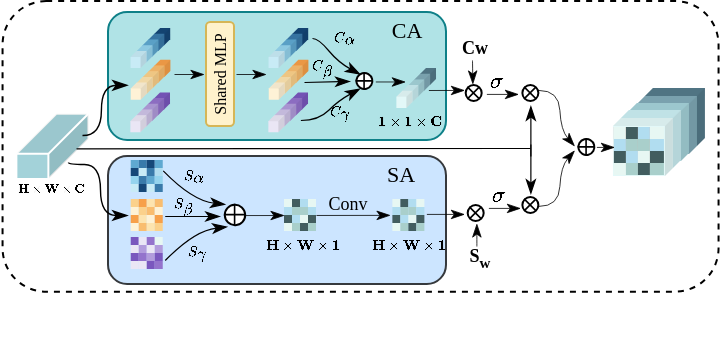 <mxfile version="26.0.16">
  <diagram name="第 1 页" id="mxfp9z6j75f1absljEtE">
    <mxGraphModel dx="389" dy="257" grid="1" gridSize="10" guides="1" tooltips="1" connect="1" arrows="1" fold="1" page="1" pageScale="1" pageWidth="827" pageHeight="1169" math="1" shadow="0">
      <root>
        <mxCell id="0" />
        <mxCell id="1" parent="0" />
        <mxCell id="kbOJXT6cfB6z6lRoZ_cL-592" value="" style="rounded=1;whiteSpace=wrap;html=1;fontFamily=Times New Roman;fontSize=11;labelBackgroundColor=default;fillColor=none;dashed=1;strokeColor=default;" vertex="1" parent="1">
          <mxGeometry x="344.28" y="178.55" width="358" height="145.3" as="geometry" />
        </mxCell>
        <mxCell id="kbOJXT6cfB6z6lRoZ_cL-594" value="" style="rounded=1;whiteSpace=wrap;html=1;fontFamily=Times New Roman;fontSize=11;labelBackgroundColor=default;fillColor=#cce5ff;strokeColor=#36393d;" vertex="1" parent="1">
          <mxGeometry x="397" y="256" width="169" height="64" as="geometry" />
        </mxCell>
        <mxCell id="kbOJXT6cfB6z6lRoZ_cL-593" value="" style="rounded=1;whiteSpace=wrap;html=1;fontFamily=Times New Roman;fontSize=11;labelBackgroundColor=default;fillColor=#b0e3e6;strokeColor=#0e8088;" vertex="1" parent="1">
          <mxGeometry x="397" y="184" width="169" height="64" as="geometry" />
        </mxCell>
        <mxCell id="kbOJXT6cfB6z6lRoZ_cL-190" value="" style="shape=cube;whiteSpace=wrap;html=1;boundedLbl=1;backgroundOutline=1;darkOpacity=0.05;darkOpacity2=0.1;size=20;flipV=0;flipH=1;aspect=fixed;fillColor=#A3D2D9;strokeColor=#FFFFFF;fontFamily=Times New Roman;" vertex="1" parent="1">
          <mxGeometry x="351.19" y="234.9" width="36" height="32.6" as="geometry" />
        </mxCell>
        <mxCell id="kbOJXT6cfB6z6lRoZ_cL-191" value="&lt;font style=&quot;font-size: 7px;&quot;&gt;$$\mathbf{H} \times \mathbf{W} \times \mathbf{1}$$&lt;/font&gt;" style="text;html=1;align=center;verticalAlign=middle;whiteSpace=wrap;rounded=0;fontSize=5;fontFamily=Times New Roman;strokeColor=none;" vertex="1" parent="1">
          <mxGeometry x="531.55" y="293.5" width="31" height="15" as="geometry" />
        </mxCell>
        <mxCell id="kbOJXT6cfB6z6lRoZ_cL-192" value="$$\mathbf{H} \times \mathbf{W} \times \mathbf{C}$$" style="text;html=1;align=center;verticalAlign=middle;whiteSpace=wrap;rounded=0;fontSize=6;fontFamily=Times New Roman;fontStyle=1" vertex="1" parent="1">
          <mxGeometry x="353.46" y="264.96" width="31" height="15" as="geometry" />
        </mxCell>
        <mxCell id="kbOJXT6cfB6z6lRoZ_cL-193" value="&lt;font style=&quot;font-size: 11px;&quot;&gt;$$\sigma$$&lt;/font&gt;" style="text;html=1;align=center;verticalAlign=middle;whiteSpace=wrap;rounded=0;fontSize=10;fontFamily=Times New Roman;" vertex="1" parent="1">
          <mxGeometry x="573.19" y="210" width="37" height="16.19" as="geometry" />
        </mxCell>
        <mxCell id="kbOJXT6cfB6z6lRoZ_cL-194" value="" style="group;fontFamily=Times New Roman;strokeColor=none;" vertex="1" connectable="0" parent="1">
          <mxGeometry x="408.28" y="192.04" width="19.818" height="19.96" as="geometry" />
        </mxCell>
        <mxCell id="kbOJXT6cfB6z6lRoZ_cL-195" value="" style="shape=cube;whiteSpace=wrap;html=1;boundedLbl=1;backgroundOutline=1;darkOpacity=0.05;darkOpacity2=0.1;size=3;flipV=0;flipH=1;fillColor=#154778;fontFamily=Times New Roman;strokeColor=none;" vertex="1" parent="kbOJXT6cfB6z6lRoZ_cL-194">
          <mxGeometry x="11.818" width="8" height="8.554" as="geometry" />
        </mxCell>
        <mxCell id="kbOJXT6cfB6z6lRoZ_cL-196" value="" style="shape=cube;whiteSpace=wrap;html=1;boundedLbl=1;backgroundOutline=1;darkOpacity=0.05;darkOpacity2=0.1;size=3;flipV=0;flipH=1;fillColor=#397AAA;fontFamily=Times New Roman;strokeColor=none;" vertex="1" parent="kbOJXT6cfB6z6lRoZ_cL-194">
          <mxGeometry x="8.864" y="2.851" width="8" height="8.554" as="geometry" />
        </mxCell>
        <mxCell id="kbOJXT6cfB6z6lRoZ_cL-197" value="" style="shape=cube;whiteSpace=wrap;html=1;boundedLbl=1;backgroundOutline=1;darkOpacity=0.05;darkOpacity2=0.1;size=3;flipV=0;flipH=1;fillColor=#5FA9D1;fontFamily=Times New Roman;strokeColor=none;" vertex="1" parent="kbOJXT6cfB6z6lRoZ_cL-194">
          <mxGeometry x="5.909" y="5.703" width="8" height="8.554" as="geometry" />
        </mxCell>
        <mxCell id="kbOJXT6cfB6z6lRoZ_cL-198" value="" style="shape=cube;whiteSpace=wrap;html=1;boundedLbl=1;backgroundOutline=1;darkOpacity=0.05;darkOpacity2=0.1;size=3;flipV=0;flipH=1;fillColor=#95D4EE;fontFamily=Times New Roman;strokeColor=none;" vertex="1" parent="kbOJXT6cfB6z6lRoZ_cL-194">
          <mxGeometry x="2.955" y="8.554" width="8" height="8.554" as="geometry" />
        </mxCell>
        <mxCell id="kbOJXT6cfB6z6lRoZ_cL-199" value="" style="shape=cube;whiteSpace=wrap;html=1;boundedLbl=1;backgroundOutline=1;darkOpacity=0.05;darkOpacity2=0.1;size=3;flipV=0;flipH=1;fillColor=light-dark(#C8EBF6,#EDEDED);fontFamily=Times New Roman;strokeColor=none;" vertex="1" parent="kbOJXT6cfB6z6lRoZ_cL-194">
          <mxGeometry y="11.406" width="8" height="8.554" as="geometry" />
        </mxCell>
        <mxCell id="kbOJXT6cfB6z6lRoZ_cL-200" value="" style="group;fontFamily=Times New Roman;strokeColor=none;" vertex="1" connectable="0" parent="1">
          <mxGeometry x="479.19" y="224.19" width="64.27" height="19.96" as="geometry" />
        </mxCell>
        <mxCell id="kbOJXT6cfB6z6lRoZ_cL-201" value="" style="group;fontFamily=Times New Roman;" vertex="1" connectable="0" parent="kbOJXT6cfB6z6lRoZ_cL-200">
          <mxGeometry x="-71" width="19.818" height="19.96" as="geometry" />
        </mxCell>
        <mxCell id="kbOJXT6cfB6z6lRoZ_cL-202" value="" style="shape=cube;whiteSpace=wrap;html=1;boundedLbl=1;backgroundOutline=1;darkOpacity=0.05;darkOpacity2=0.1;size=3;flipV=0;flipH=1;fillColor=#7A57BE;fontFamily=Times New Roman;strokeColor=none;" vertex="1" parent="kbOJXT6cfB6z6lRoZ_cL-201">
          <mxGeometry x="11.818" width="8" height="8.554" as="geometry" />
        </mxCell>
        <mxCell id="kbOJXT6cfB6z6lRoZ_cL-203" value="" style="shape=cube;whiteSpace=wrap;html=1;boundedLbl=1;backgroundOutline=1;darkOpacity=0.05;darkOpacity2=0.1;size=3;flipV=0;flipH=1;fillColor=#9473CC;fontFamily=Times New Roman;strokeColor=none;" vertex="1" parent="kbOJXT6cfB6z6lRoZ_cL-201">
          <mxGeometry x="8.864" y="2.851" width="8" height="8.554" as="geometry" />
        </mxCell>
        <mxCell id="kbOJXT6cfB6z6lRoZ_cL-204" value="" style="shape=cube;whiteSpace=wrap;html=1;boundedLbl=1;backgroundOutline=1;darkOpacity=0.05;darkOpacity2=0.1;size=3;flipV=0;flipH=1;fillColor=#B29CDC;fontFamily=Times New Roman;strokeColor=none;" vertex="1" parent="kbOJXT6cfB6z6lRoZ_cL-201">
          <mxGeometry x="5.909" y="5.703" width="8" height="8.554" as="geometry" />
        </mxCell>
        <mxCell id="kbOJXT6cfB6z6lRoZ_cL-205" value="" style="shape=cube;whiteSpace=wrap;html=1;boundedLbl=1;backgroundOutline=1;darkOpacity=0.05;darkOpacity2=0.1;size=3;flipV=0;flipH=1;fillColor=#CEC3E7;fontFamily=Times New Roman;strokeColor=none;" vertex="1" parent="kbOJXT6cfB6z6lRoZ_cL-201">
          <mxGeometry x="2.955" y="8.554" width="8" height="8.554" as="geometry" />
        </mxCell>
        <mxCell id="kbOJXT6cfB6z6lRoZ_cL-206" value="" style="shape=cube;whiteSpace=wrap;html=1;boundedLbl=1;backgroundOutline=1;darkOpacity=0.05;darkOpacity2=0.1;size=3;flipV=0;flipH=1;fillColor=light-dark(#EAE6F5,#EDEDED);fontFamily=Times New Roman;strokeColor=none;" vertex="1" parent="kbOJXT6cfB6z6lRoZ_cL-201">
          <mxGeometry y="11.406" width="8" height="8.554" as="geometry" />
        </mxCell>
        <mxCell id="kbOJXT6cfB6z6lRoZ_cL-587" value="$$C_{\gamma}$$" style="text;html=1;align=center;verticalAlign=middle;whiteSpace=wrap;rounded=0;fontSize=7;fontFamily=Times New Roman;fontStyle=1;strokeColor=none;" vertex="1" parent="kbOJXT6cfB6z6lRoZ_cL-200">
          <mxGeometry x="19.0" y="2.48" width="31" height="15" as="geometry" />
        </mxCell>
        <mxCell id="kbOJXT6cfB6z6lRoZ_cL-207" value="" style="group;fontFamily=Times New Roman;" vertex="1" connectable="0" parent="1">
          <mxGeometry x="649.46" y="222" width="46" height="43.96" as="geometry" />
        </mxCell>
        <mxCell id="kbOJXT6cfB6z6lRoZ_cL-208" value="" style="group;fontFamily=Times New Roman;" vertex="1" connectable="0" parent="kbOJXT6cfB6z6lRoZ_cL-207">
          <mxGeometry width="46" height="43.96" as="geometry" />
        </mxCell>
        <mxCell id="kbOJXT6cfB6z6lRoZ_cL-209" value="" style="shape=cube;whiteSpace=wrap;html=1;boundedLbl=1;backgroundOutline=1;darkOpacity=0.05;darkOpacity2=0.1;size=4;flipV=1;flipH=0;direction=west;fillColor=light-dark(#547A8A,#442724);strokeColor=none;fontFamily=Times New Roman;" vertex="1" parent="kbOJXT6cfB6z6lRoZ_cL-208">
          <mxGeometry x="16" width="30" height="29" as="geometry" />
        </mxCell>
        <mxCell id="kbOJXT6cfB6z6lRoZ_cL-210" value="" style="shape=cube;whiteSpace=wrap;html=1;boundedLbl=1;backgroundOutline=1;darkOpacity=0.05;darkOpacity2=0.1;size=4;flipV=1;flipH=0;direction=west;fillColor=light-dark(#80AAB7,#512D2B);strokeColor=none;fontFamily=Times New Roman;" vertex="1" parent="kbOJXT6cfB6z6lRoZ_cL-208">
          <mxGeometry x="12" y="3.96" width="30" height="29" as="geometry" />
        </mxCell>
        <mxCell id="kbOJXT6cfB6z6lRoZ_cL-211" value="" style="shape=cube;whiteSpace=wrap;html=1;boundedLbl=1;backgroundOutline=1;darkOpacity=0.05;darkOpacity2=0.1;size=4;flipV=1;flipH=0;direction=west;fillColor=light-dark(#A4D2D9,#572B2B);strokeColor=none;fontFamily=Times New Roman;" vertex="1" parent="kbOJXT6cfB6z6lRoZ_cL-208">
          <mxGeometry x="8" y="7.46" width="30" height="29" as="geometry" />
        </mxCell>
        <mxCell id="kbOJXT6cfB6z6lRoZ_cL-212" value="" style="shape=cube;whiteSpace=wrap;html=1;boundedLbl=1;backgroundOutline=1;darkOpacity=0.05;darkOpacity2=0.1;size=4;flipV=1;flipH=0;direction=west;fillColor=light-dark(#CAEEF2,#512D2B);gradientColor=none;strokeColor=none;fontFamily=Times New Roman;" vertex="1" parent="kbOJXT6cfB6z6lRoZ_cL-208">
          <mxGeometry x="4" y="10.96" width="30" height="29" as="geometry" />
        </mxCell>
        <mxCell id="kbOJXT6cfB6z6lRoZ_cL-213" value="" style="shape=cube;whiteSpace=wrap;html=1;boundedLbl=1;backgroundOutline=1;darkOpacity=0.05;darkOpacity2=0.1;size=4;flipV=1;flipH=0;direction=west;fillColor=light-dark(#E3F8F8,#442724);strokeColor=none;fontFamily=Times New Roman;" vertex="1" parent="kbOJXT6cfB6z6lRoZ_cL-208">
          <mxGeometry y="14.96" width="30" height="29" as="geometry" />
        </mxCell>
        <mxCell id="kbOJXT6cfB6z6lRoZ_cL-214" value="" style="shape=table;startSize=0;container=1;collapsible=0;childLayout=tableLayout;fontSize=16;gradientColor=#FF6666;gradientDirection=north;strokeColor=none;fontFamily=Times New Roman;" vertex="1" parent="kbOJXT6cfB6z6lRoZ_cL-207">
          <mxGeometry x="0.5" y="19.5" width="24.5" height="24" as="geometry" />
        </mxCell>
        <mxCell id="kbOJXT6cfB6z6lRoZ_cL-215" style="shape=tableRow;horizontal=0;startSize=0;swimlaneHead=0;swimlaneBody=0;strokeColor=inherit;top=0;left=0;bottom=0;right=0;collapsible=0;dropTarget=0;fillColor=none;points=[[0,0.5],[1,0.5]];portConstraint=eastwest;fontSize=16;fontFamily=Times New Roman;" vertex="1" parent="kbOJXT6cfB6z6lRoZ_cL-214">
          <mxGeometry width="24.5" height="6" as="geometry" />
        </mxCell>
        <mxCell id="kbOJXT6cfB6z6lRoZ_cL-216" style="shape=partialRectangle;html=1;whiteSpace=wrap;connectable=0;strokeColor=#b85450;overflow=hidden;fillColor=#E7F7F3;top=0;left=0;bottom=0;right=0;pointerEvents=1;fontSize=16;fontFamily=Times New Roman;" vertex="1" parent="kbOJXT6cfB6z6lRoZ_cL-215">
          <mxGeometry width="6" height="6" as="geometry">
            <mxRectangle width="6" height="6" as="alternateBounds" />
          </mxGeometry>
        </mxCell>
        <mxCell id="kbOJXT6cfB6z6lRoZ_cL-217" style="shape=partialRectangle;html=1;whiteSpace=wrap;connectable=0;strokeColor=#d79b00;overflow=hidden;fillColor=#425D5F;top=0;left=0;bottom=0;right=0;pointerEvents=1;fontSize=16;fontFamily=Times New Roman;" vertex="1" parent="kbOJXT6cfB6z6lRoZ_cL-215">
          <mxGeometry x="6" width="6" height="6" as="geometry">
            <mxRectangle width="6" height="6" as="alternateBounds" />
          </mxGeometry>
        </mxCell>
        <mxCell id="kbOJXT6cfB6z6lRoZ_cL-218" style="shape=partialRectangle;html=1;whiteSpace=wrap;connectable=0;strokeColor=#10739e;overflow=hidden;fillColor=#b1ddf0;top=0;left=0;bottom=0;right=0;pointerEvents=1;fontSize=16;fontFamily=Times New Roman;" vertex="1" parent="kbOJXT6cfB6z6lRoZ_cL-215">
          <mxGeometry x="12" width="6" height="6" as="geometry">
            <mxRectangle width="6" height="6" as="alternateBounds" />
          </mxGeometry>
        </mxCell>
        <mxCell id="kbOJXT6cfB6z6lRoZ_cL-219" style="shape=partialRectangle;html=1;whiteSpace=wrap;connectable=0;strokeColor=#6c8ebf;overflow=hidden;fillColor=#E7F7F3;top=0;left=0;bottom=0;right=0;pointerEvents=1;fontSize=16;fontFamily=Times New Roman;" vertex="1" parent="kbOJXT6cfB6z6lRoZ_cL-215">
          <mxGeometry x="18" width="7" height="6" as="geometry">
            <mxRectangle width="7" height="6" as="alternateBounds" />
          </mxGeometry>
        </mxCell>
        <mxCell id="kbOJXT6cfB6z6lRoZ_cL-220" value="" style="shape=tableRow;horizontal=0;startSize=0;swimlaneHead=0;swimlaneBody=0;strokeColor=inherit;top=0;left=0;bottom=0;right=0;collapsible=0;dropTarget=0;fillColor=none;points=[[0,0.5],[1,0.5]];portConstraint=eastwest;fontSize=16;fontFamily=Times New Roman;" vertex="1" parent="kbOJXT6cfB6z6lRoZ_cL-214">
          <mxGeometry y="6" width="24.5" height="6" as="geometry" />
        </mxCell>
        <mxCell id="kbOJXT6cfB6z6lRoZ_cL-221" value="" style="shape=partialRectangle;html=1;whiteSpace=wrap;connectable=0;strokeColor=#10739e;overflow=hidden;fillColor=#b1ddf0;top=0;left=0;bottom=0;right=0;pointerEvents=1;fontSize=16;fontFamily=Times New Roman;" vertex="1" parent="kbOJXT6cfB6z6lRoZ_cL-220">
          <mxGeometry width="6" height="6" as="geometry">
            <mxRectangle width="6" height="6" as="alternateBounds" />
          </mxGeometry>
        </mxCell>
        <mxCell id="kbOJXT6cfB6z6lRoZ_cL-222" value="" style="shape=partialRectangle;html=1;whiteSpace=wrap;connectable=0;strokeColor=inherit;overflow=hidden;fillColor=#A9CFCB;top=0;left=0;bottom=0;right=0;pointerEvents=1;fontSize=16;fontFamily=Times New Roman;" vertex="1" parent="kbOJXT6cfB6z6lRoZ_cL-220">
          <mxGeometry x="6" width="6" height="6" as="geometry">
            <mxRectangle width="6" height="6" as="alternateBounds" />
          </mxGeometry>
        </mxCell>
        <mxCell id="kbOJXT6cfB6z6lRoZ_cL-223" value="" style="shape=partialRectangle;html=1;whiteSpace=wrap;connectable=0;strokeColor=#9673a6;overflow=hidden;fillColor=#A9CFCB;top=0;left=0;bottom=0;right=0;pointerEvents=1;fontSize=16;fontFamily=Times New Roman;" vertex="1" parent="kbOJXT6cfB6z6lRoZ_cL-220">
          <mxGeometry x="12" width="6" height="6" as="geometry">
            <mxRectangle width="6" height="6" as="alternateBounds" />
          </mxGeometry>
        </mxCell>
        <mxCell id="kbOJXT6cfB6z6lRoZ_cL-224" style="shape=partialRectangle;html=1;whiteSpace=wrap;connectable=0;strokeColor=#10739e;overflow=hidden;fillColor=#b1ddf0;top=0;left=0;bottom=0;right=0;pointerEvents=1;fontSize=16;fontFamily=Times New Roman;" vertex="1" parent="kbOJXT6cfB6z6lRoZ_cL-220">
          <mxGeometry x="18" width="7" height="6" as="geometry">
            <mxRectangle width="7" height="6" as="alternateBounds" />
          </mxGeometry>
        </mxCell>
        <mxCell id="kbOJXT6cfB6z6lRoZ_cL-225" value="" style="shape=tableRow;horizontal=0;startSize=0;swimlaneHead=0;swimlaneBody=0;strokeColor=inherit;top=0;left=0;bottom=0;right=0;collapsible=0;dropTarget=0;fillColor=none;points=[[0,0.5],[1,0.5]];portConstraint=eastwest;fontSize=16;fontFamily=Times New Roman;" vertex="1" parent="kbOJXT6cfB6z6lRoZ_cL-214">
          <mxGeometry y="12" width="24.5" height="6" as="geometry" />
        </mxCell>
        <mxCell id="kbOJXT6cfB6z6lRoZ_cL-226" value="" style="shape=partialRectangle;html=1;whiteSpace=wrap;connectable=0;strokeColor=inherit;overflow=hidden;fillColor=#425D5F;top=0;left=0;bottom=0;right=0;pointerEvents=1;fontSize=16;fontFamily=Times New Roman;" vertex="1" parent="kbOJXT6cfB6z6lRoZ_cL-225">
          <mxGeometry width="6" height="6" as="geometry">
            <mxRectangle width="6" height="6" as="alternateBounds" />
          </mxGeometry>
        </mxCell>
        <mxCell id="kbOJXT6cfB6z6lRoZ_cL-227" value="" style="shape=partialRectangle;html=1;whiteSpace=wrap;connectable=0;strokeColor=#10739e;overflow=hidden;fillColor=#b1ddf0;top=0;left=0;bottom=0;right=0;pointerEvents=1;fontSize=16;fontFamily=Times New Roman;" vertex="1" parent="kbOJXT6cfB6z6lRoZ_cL-225">
          <mxGeometry x="6" width="6" height="6" as="geometry">
            <mxRectangle width="6" height="6" as="alternateBounds" />
          </mxGeometry>
        </mxCell>
        <mxCell id="kbOJXT6cfB6z6lRoZ_cL-228" value="&lt;span style=&quot;color: rgba(0, 0, 0, 0); font-size: 0px; text-align: start; text-wrap-mode: nowrap;&quot;&gt;%3CmxGraphModel%3E%3Croot%3E%3CmxCell%20id%3D%220%22%2F%3E%3CmxCell%20id%3D%221%22%20parent%3D%220%22%2F%3E%3CmxCell%20id%3D%222%22%20value%3D%22%22%20style%3D%22shape%3Dtable%3BstartSize%3D0%3Bcontainer%3D1%3Bcollapsible%3D0%3BchildLayout%3DtableLayout%3BfontSize%3D16%3BgradientColor%3D%23808080%3BgradientDirection%3Dnorth%3B%22%20vertex%3D%221%22%20parent%3D%221%22%3E%3CmxGeometry%20x%3D%22458%22%20y%3D%22158%22%20width%3D%2230%22%20height%3D%2228%22%20as%3D%22geometry%22%2F%3E%3C%2FmxCell%3E%3CmxCell%20id%3D%223%22%20style%3D%22shape%3DtableRow%3Bhorizontal%3D0%3BstartSize%3D0%3BswimlaneHead%3D0%3BswimlaneBody%3D0%3BstrokeColor%3Dinherit%3Btop%3D0%3Bleft%3D0%3Bbottom%3D0%3Bright%3D0%3Bcollapsible%3D0%3BdropTarget%3D0%3BfillColor%3Dnone%3Bpoints%3D%5B%5B0%2C0.5%5D%2C%5B1%2C0.5%5D%5D%3BportConstraint%3Deastwest%3BfontSize%3D16%3B%22%20vertex%3D%221%22%20parent%3D%222%22%3E%3CmxGeometry%20width%3D%2230%22%20height%3D%227%22%20as%3D%22geometry%22%2F%3E%3C%2FmxCell%3E%3CmxCell%20id%3D%224%22%20style%3D%22shape%3DpartialRectangle%3Bhtml%3D1%3BwhiteSpace%3Dwrap%3Bconnectable%3D0%3BstrokeColor%3Dinherit%3Boverflow%3Dhidden%3BfillColor%3Dnone%3Btop%3D0%3Bleft%3D0%3Bbottom%3D0%3Bright%3D0%3BpointerEvents%3D1%3BfontSize%3D16%3B%22%20vertex%3D%221%22%20parent%3D%223%22%3E%3CmxGeometry%20width%3D%228%22%20height%3D%227%22%20as%3D%22geometry%22%3E%3CmxRectangle%20width%3D%228%22%20height%3D%227%22%20as%3D%22alternateBounds%22%2F%3E%3C%2FmxGeometry%3E%3C%2FmxCell%3E%3CmxCell%20id%3D%225%22%20style%3D%22shape%3DpartialRectangle%3Bhtml%3D1%3BwhiteSpace%3Dwrap%3Bconnectable%3D0%3BstrokeColor%3Dinherit%3Boverflow%3Dhidden%3BfillColor%3Dnone%3Btop%3D0%3Bleft%3D0%3Bbottom%3D0%3Bright%3D0%3BpointerEvents%3D1%3BfontSize%3D16%3B%22%20vertex%3D%221%22%20parent%3D%223%22%3E%3CmxGeometry%20x%3D%228%22%20width%3D%227%22%20height%3D%227%22%20as%3D%22geometry%22%3E%3CmxRectangle%20width%3D%227%22%20height%3D%227%22%20as%3D%22alternateBounds%22%2F%3E%3C%2FmxGeometry%3E%3C%2FmxCell%3E%3CmxCell%20id%3D%226%22%20style%3D%22shape%3DpartialRectangle%3Bhtml%3D1%3BwhiteSpace%3Dwrap%3Bconnectable%3D0%3BstrokeColor%3Dinherit%3Boverflow%3Dhidden%3BfillColor%3Dnone%3Btop%3D0%3Bleft%3D0%3Bbottom%3D0%3Bright%3D0%3BpointerEvents%3D1%3BfontSize%3D16%3B%22%20vertex%3D%221%22%20parent%3D%223%22%3E%3CmxGeometry%20x%3D%2215%22%20width%3D%228%22%20height%3D%227%22%20as%3D%22geometry%22%3E%3CmxRectangle%20width%3D%228%22%20height%3D%227%22%20as%3D%22alternateBounds%22%2F%3E%3C%2FmxGeometry%3E%3C%2FmxCell%3E%3CmxCell%20id%3D%227%22%20style%3D%22shape%3DpartialRectangle%3Bhtml%3D1%3BwhiteSpace%3Dwrap%3Bconnectable%3D0%3BstrokeColor%3Dinherit%3Boverflow%3Dhidden%3BfillColor%3Dnone%3Btop%3D0%3Bleft%3D0%3Bbottom%3D0%3Bright%3D0%3BpointerEvents%3D1%3BfontSize%3D16%3B%22%20vertex%3D%221%22%20parent%3D%223%22%3E%3CmxGeometry%20x%3D%2223%22%20width%3D%227%22%20height%3D%227%22%20as%3D%22geometry%22%3E%3CmxRectangle%20width%3D%227%22%20height%3D%227%22%20as%3D%22alternateBounds%22%2F%3E%3C%2FmxGeometry%3E%3C%2FmxCell%3E%3CmxCell%20id%3D%228%22%20value%3D%22%22%20style%3D%22shape%3DtableRow%3Bhorizontal%3D0%3BstartSize%3D0%3BswimlaneHead%3D0%3BswimlaneBody%3D0%3BstrokeColor%3Dinherit%3Btop%3D0%3Bleft%3D0%3Bbottom%3D0%3Bright%3D0%3Bcollapsible%3D0%3BdropTarget%3D0%3BfillColor%3Dnone%3Bpoints%3D%5B%5B0%2C0.5%5D%2C%5B1%2C0.5%5D%5D%3BportConstraint%3Deastwest%3BfontSize%3D16%3B%22%20vertex%3D%221%22%20parent%3D%222%22%3E%3CmxGeometry%20y%3D%227%22%20width%3D%2230%22%20height%3D%227%22%20as%3D%22geometry%22%2F%3E%3C%2FmxCell%3E%3CmxCell%20id%3D%229%22%20value%3D%22%22%20style%3D%22shape%3DpartialRectangle%3Bhtml%3D1%3BwhiteSpace%3Dwrap%3Bconnectable%3D0%3BstrokeColor%3Dinherit%3Boverflow%3Dhidden%3BfillColor%3Dnone%3Btop%3D0%3Bleft%3D0%3Bbottom%3D0%3Bright%3D0%3BpointerEvents%3D1%3BfontSize%3D16%3B%22%20vertex%3D%221%22%20parent%3D%228%22%3E%3CmxGeometry%20width%3D%228%22%20height%3D%227%22%20as%3D%22geometry%22%3E%3CmxRectangle%20width%3D%228%22%20height%3D%227%22%20as%3D%22alternateBounds%22%2F%3E%3C%2FmxGeometry%3E%3C%2FmxCell%3E%3CmxCell%20id%3D%2210%22%20value%3D%22%22%20style%3D%22shape%3DpartialRectangle%3Bhtml%3D1%3BwhiteSpace%3Dwrap%3Bconnectable%3D0%3BstrokeColor%3Dinherit%3Boverflow%3Dhidden%3BfillColor%3Dnone%3Btop%3D0%3Bleft%3D0%3Bbottom%3D0%3Bright%3D0%3BpointerEvents%3D1%3BfontSize%3D16%3B%22%20vertex%3D%221%22%20parent%3D%228%22%3E%3CmxGeometry%20x%3D%228%22%20width%3D%227%22%20height%3D%227%22%20as%3D%22geometry%22%3E%3CmxRectangle%20width%3D%227%22%20height%3D%227%22%20as%3D%22alternateBounds%22%2F%3E%3C%2FmxGeometry%3E%3C%2FmxCell%3E%3CmxCell%20id%3D%2211%22%20value%3D%22%22%20style%3D%22shape%3DpartialRectangle%3Bhtml%3D1%3BwhiteSpace%3Dwrap%3Bconnectable%3D0%3BstrokeColor%3Dinherit%3Boverflow%3Dhidden%3BfillColor%3Dnone%3Btop%3D0%3Bleft%3D0%3Bbottom%3D0%3Bright%3D0%3BpointerEvents%3D1%3BfontSize%3D16%3B%22%20vertex%3D%221%22%20parent%3D%228%22%3E%3CmxGeometry%20x%3D%2215%22%20width%3D%228%22%20height%3D%227%22%20as%3D%22geometry%22%3E%3CmxRectangle%20width%3D%228%22%20height%3D%227%22%20as%3D%22alternateBounds%22%2F%3E%3C%2FmxGeometry%3E%3C%2FmxCell%3E%3CmxCell%20id%3D%2212%22%20style%3D%22shape%3DpartialRectangle%3Bhtml%3D1%3BwhiteSpace%3Dwrap%3Bconnectable%3D0%3BstrokeColor%3Dinherit%3Boverflow%3Dhidden%3BfillColor%3Dnone%3Btop%3D0%3Bleft%3D0%3Bbottom%3D0%3Bright%3D0%3BpointerEvents%3D1%3BfontSize%3D16%3B%22%20vertex%3D%221%22%20parent%3D%228%22%3E%3CmxGeometry%20x%3D%2223%22%20width%3D%227%22%20height%3D%227%22%20as%3D%22geometry%22%3E%3CmxRectangle%20width%3D%227%22%20height%3D%227%22%20as%3D%22alternateBounds%22%2F%3E%3C%2FmxGeometry%3E%3C%2FmxCell%3E%3CmxCell%20id%3D%2213%22%20value%3D%22%22%20style%3D%22shape%3DtableRow%3Bhorizontal%3D0%3BstartSize%3D0%3BswimlaneHead%3D0%3BswimlaneBody%3D0%3BstrokeColor%3Dinherit%3Btop%3D0%3Bleft%3D0%3Bbottom%3D0%3Bright%3D0%3Bcollapsible%3D0%3BdropTarget%3D0%3BfillColor%3Dnone%3Bpoints%3D%5B%5B0%2C0.5%5D%2C%5B1%2C0.5%5D%5D%3BportConstraint%3Deastwest%3BfontSize%3D16%3B%22%20vertex%3D%221%22%20parent%3D%222%22%3E%3CmxGeometry%20y%3D%2214%22%20width%3D%2230%22%20height%3D%227%22%20as%3D%22geometry%22%2F%3E%3C%2FmxCell%3E%3CmxCell%20id%3D%2214%22%20value%3D%22%22%20style%3D%22shape%3DpartialRectangle%3Bhtml%3D1%3BwhiteSpace%3Dwrap%3Bconnectable%3D0%3BstrokeColor%3Dinherit%3Boverflow%3Dhidden%3BfillColor%3Dnone%3Btop%3D0%3Bleft%3D0%3Bbottom%3D0%3Bright%3D0%3BpointerEvents%3D1%3BfontSize%3D16%3B%22%20vertex%3D%221%22%20parent%3D%2213%22%3E%3CmxGeometry%20width%3D%228%22%20height%3D%227%22%20as%3D%22geometry%22%3E%3CmxRectangle%20width%3D%228%22%20height%3D%227%22%20as%3D%22alternateBounds%22%2F%3E%3C%2FmxGeometry%3E%3C%2FmxCell%3E%3CmxCell%20id%3D%2215%22%20value%3D%22%22%20style%3D%22shape%3DpartialRectangle%3Bhtml%3D1%3BwhiteSpace%3Dwrap%3Bconnectable%3D0%3BstrokeColor%3Dinherit%3Boverflow%3Dhidden%3BfillColor%3Dnone%3Btop%3D0%3Bleft%3D0%3Bbottom%3D0%3Bright%3D0%3BpointerEvents%3D1%3BfontSize%3D16%3B%22%20vertex%3D%221%22%20parent%3D%2213%22%3E%3CmxGeometry%20x%3D%228%22%20width%3D%227%22%20height%3D%227%22%20as%3D%22geometry%22%3E%3CmxRectangle%20width%3D%227%22%20height%3D%227%22%20as%3D%22alternateBounds%22%2F%3E%3C%2FmxGeometry%3E%3C%2FmxCell%3E%3CmxCell%20id%3D%2216%22%20value%3D%22%22%20style%3D%22shape%3DpartialRectangle%3Bhtml%3D1%3BwhiteSpace%3Dwrap%3Bconnectable%3D0%3BstrokeColor%3Dinherit%3Boverflow%3Dhidden%3BfillColor%3Dnone%3Btop%3D0%3Bleft%3D0%3Bbottom%3D0%3Bright%3D0%3BpointerEvents%3D1%3BfontSize%3D16%3B%22%20vertex%3D%221%22%20parent%3D%2213%22%3E%3CmxGeometry%20x%3D%2215%22%20width%3D%228%22%20height%3D%227%22%20as%3D%22geometry%22%3E%3CmxRectangle%20width%3D%228%22%20height%3D%227%22%20as%3D%22alternateBounds%22%2F%3E%3C%2FmxGeometry%3E%3C%2FmxCell%3E%3CmxCell%20id%3D%2217%22%20style%3D%22shape%3DpartialRectangle%3Bhtml%3D1%3BwhiteSpace%3Dwrap%3Bconnectable%3D0%3BstrokeColor%3Dinherit%3Boverflow%3Dhidden%3BfillColor%3Dnone%3Btop%3D0%3Bleft%3D0%3Bbottom%3D0%3Bright%3D0%3BpointerEvents%3D1%3BfontSize%3D16%3B%22%20vertex%3D%221%22%20parent%3D%2213%22%3E%3CmxGeometry%20x%3D%2223%22%20width%3D%227%22%20height%3D%227%22%20as%3D%22geometry%22%3E%3CmxRectangle%20width%3D%227%22%20height%3D%227%22%20as%3D%22alternateBounds%22%2F%3E%3C%2FmxGeometry%3E%3C%2FmxCell%3E%3CmxCell%20id%3D%2218%22%20value%3D%22%22%20style%3D%22shape%3DtableRow%3Bhorizontal%3D0%3BstartSize%3D0%3BswimlaneHead%3D0%3BswimlaneBody%3D0%3BstrokeColor%3Dinherit%3Btop%3D0%3Bleft%3D0%3Bbottom%3D0%3Bright%3D0%3Bcollapsible%3D0%3BdropTarget%3D0%3BfillColor%3Dnone%3Bpoints%3D%5B%5B0%2C0.5%5D%2C%5B1%2C0.5%5D%5D%3BportConstraint%3Deastwest%3BfontSize%3D16%3B%22%20vertex%3D%221%22%20parent%3D%222%22%3E%3CmxGeometry%20y%3D%2221%22%20width%3D%2230%22%20height%3D%227%22%20as%3D%22geometry%22%2F%3E%3C%2FmxCell%3E%3CmxCell%20id%3D%2219%22%20value%3D%22%22%20style%3D%22shape%3DpartialRectangle%3Bhtml%3D1%3BwhiteSpace%3Dwrap%3Bconnectable%3D0%3BstrokeColor%3Dinherit%3Boverflow%3Dhidden%3BfillColor%3Dnone%3Btop%3D0%3Bleft%3D0%3Bbottom%3D0%3Bright%3D0%3BpointerEvents%3D1%3BfontSize%3D16%3B%22%20vertex%3D%221%22%20parent%3D%2218%22%3E%3CmxGeometry%20width%3D%228%22%20height%3D%227%22%20as%3D%22geometry%22%3E%3CmxRectangle%20width%3D%228%22%20height%3D%227%22%20as%3D%22alternateBounds%22%2F%3E%3C%2FmxGeometry%3E%3C%2FmxCell%3E%3CmxCell%20id%3D%2220%22%20value%3D%22%22%20style%3D%22shape%3DpartialRectangle%3Bhtml%3D1%3BwhiteSpace%3Dwrap%3Bconnectable%3D0%3BstrokeColor%3Dinherit%3Boverflow%3Dhidden%3BfillColor%3Dnone%3Btop%3D0%3Bleft%3D0%3Bbottom%3D0%3Bright%3D0%3BpointerEvents%3D1%3BfontSize%3D16%3B%22%20vertex%3D%221%22%20parent%3D%2218%22%3E%3CmxGeometry%20x%3D%228%22%20width%3D%227%22%20height%3D%227%22%20as%3D%22geometry%22%3E%3CmxRectangle%20width%3D%227%22%20height%3D%227%22%20as%3D%22alternateBounds%22%2F%3E%3C%2FmxGeometry%3E%3C%2FmxCell%3E%3CmxCell%20id%3D%2221%22%20value%3D%22%22%20style%3D%22shape%3DpartialRectangle%3Bhtml%3D1%3BwhiteSpace%3Dwrap%3Bconnectable%3D0%3BstrokeColor%3Dinherit%3Boverflow%3Dhidden%3BfillColor%3Dnone%3Btop%3D0%3Bleft%3D0%3Bbottom%3D0%3Bright%3D0%3BpointerEvents%3D1%3BfontSize%3D16%3B%22%20vertex%3D%221%22%20parent%3D%2218%22%3E%3CmxGeometry%20x%3D%2215%22%20width%3D%228%22%20height%3D%227%22%20as%3D%22geometry%22%3E%3CmxRectangle%20width%3D%228%22%20height%3D%227%22%20as%3D%22alternateBounds%22%2F%3E%3C%2FmxGeometry%3E%3C%2FmxCell%3E%3CmxCell%20id%3D%2222%22%20style%3D%22shape%3DpartialRectangle%3Bhtml%3D1%3BwhiteSpace%3Dwrap%3Bconnectable%3D0%3BstrokeColor%3Dinherit%3Boverflow%3Dhidden%3BfillColor%3Dnone%3Btop%3D0%3Bleft%3D0%3Bbottom%3D0%3Bright%3D0%3BpointerEvents%3D1%3BfontSize%3D16%3B%22%20vertex%3D%221%22%20parent%3D%2218%22%3E%3CmxGeometry%20x%3D%2223%22%20width%3D%227%22%20height%3D%227%22%20as%3D%22geometry%22%3E%3CmxRectangle%20width%3D%227%22%20height%3D%227%22%20as%3D%22alternateBounds%22%2F%3E%3C%2FmxGeometry%3E%3C%2FmxCell%3E%3C%2Froot%3E%3C%2FmxGraphModel%3E&lt;/span&gt;" style="shape=partialRectangle;html=1;whiteSpace=wrap;connectable=0;strokeColor=inherit;overflow=hidden;fillColor=#E7F7F3;top=0;left=0;bottom=0;right=0;pointerEvents=1;fontSize=16;fontFamily=Times New Roman;" vertex="1" parent="kbOJXT6cfB6z6lRoZ_cL-225">
          <mxGeometry x="12" width="6" height="6" as="geometry">
            <mxRectangle width="6" height="6" as="alternateBounds" />
          </mxGeometry>
        </mxCell>
        <mxCell id="kbOJXT6cfB6z6lRoZ_cL-229" style="shape=partialRectangle;html=1;whiteSpace=wrap;connectable=0;strokeColor=inherit;overflow=hidden;fillColor=#425D5F;top=0;left=0;bottom=0;right=0;pointerEvents=1;fontSize=16;fontFamily=Times New Roman;" vertex="1" parent="kbOJXT6cfB6z6lRoZ_cL-225">
          <mxGeometry x="18" width="7" height="6" as="geometry">
            <mxRectangle width="7" height="6" as="alternateBounds" />
          </mxGeometry>
        </mxCell>
        <mxCell id="kbOJXT6cfB6z6lRoZ_cL-230" value="" style="shape=tableRow;horizontal=0;startSize=0;swimlaneHead=0;swimlaneBody=0;strokeColor=inherit;top=0;left=0;bottom=0;right=0;collapsible=0;dropTarget=0;fillColor=none;points=[[0,0.5],[1,0.5]];portConstraint=eastwest;fontSize=16;fontFamily=Times New Roman;" vertex="1" parent="kbOJXT6cfB6z6lRoZ_cL-214">
          <mxGeometry y="18" width="24.5" height="6" as="geometry" />
        </mxCell>
        <mxCell id="kbOJXT6cfB6z6lRoZ_cL-231" value="" style="shape=partialRectangle;html=1;whiteSpace=wrap;connectable=0;strokeColor=inherit;overflow=hidden;fillColor=#E7F7F3;top=0;left=0;bottom=0;right=0;pointerEvents=1;fontSize=16;fontFamily=Times New Roman;" vertex="1" parent="kbOJXT6cfB6z6lRoZ_cL-230">
          <mxGeometry width="6" height="6" as="geometry">
            <mxRectangle width="6" height="6" as="alternateBounds" />
          </mxGeometry>
        </mxCell>
        <mxCell id="kbOJXT6cfB6z6lRoZ_cL-232" value="" style="shape=partialRectangle;html=1;whiteSpace=wrap;connectable=0;strokeColor=inherit;overflow=hidden;fillColor=#A9CFCB;top=0;left=0;bottom=0;right=0;pointerEvents=1;fontSize=16;fontFamily=Times New Roman;" vertex="1" parent="kbOJXT6cfB6z6lRoZ_cL-230">
          <mxGeometry x="6" width="6" height="6" as="geometry">
            <mxRectangle width="6" height="6" as="alternateBounds" />
          </mxGeometry>
        </mxCell>
        <mxCell id="kbOJXT6cfB6z6lRoZ_cL-233" value="" style="shape=partialRectangle;html=1;whiteSpace=wrap;connectable=0;strokeColor=inherit;overflow=hidden;fillColor=#425D5F;top=0;left=0;bottom=0;right=0;pointerEvents=1;fontSize=16;fontFamily=Times New Roman;" vertex="1" parent="kbOJXT6cfB6z6lRoZ_cL-230">
          <mxGeometry x="12" width="6" height="6" as="geometry">
            <mxRectangle width="6" height="6" as="alternateBounds" />
          </mxGeometry>
        </mxCell>
        <mxCell id="kbOJXT6cfB6z6lRoZ_cL-234" style="shape=partialRectangle;html=1;whiteSpace=wrap;connectable=0;strokeColor=#d6b656;overflow=hidden;fillColor=#A9CFCB;top=0;left=0;bottom=0;right=0;pointerEvents=1;fontSize=16;fontFamily=Times New Roman;" vertex="1" parent="kbOJXT6cfB6z6lRoZ_cL-230">
          <mxGeometry x="18" width="7" height="6" as="geometry">
            <mxRectangle width="7" height="6" as="alternateBounds" />
          </mxGeometry>
        </mxCell>
        <mxCell id="kbOJXT6cfB6z6lRoZ_cL-235" value="" style="shape=table;startSize=0;container=1;collapsible=0;childLayout=tableLayout;fontSize=16;gradientColor=none;gradientDirection=north;fillColor=none;fontFamily=Times New Roman;strokeColor=none;" vertex="1" parent="1">
          <mxGeometry x="408.37" y="296.5" width="16" height="16" as="geometry" />
        </mxCell>
        <mxCell id="kbOJXT6cfB6z6lRoZ_cL-236" style="shape=tableRow;horizontal=0;startSize=0;swimlaneHead=0;swimlaneBody=0;strokeColor=inherit;top=0;left=0;bottom=0;right=0;collapsible=0;dropTarget=0;fillColor=none;points=[[0,0.5],[1,0.5]];portConstraint=eastwest;fontSize=16;fontFamily=Times New Roman;" vertex="1" parent="kbOJXT6cfB6z6lRoZ_cL-235">
          <mxGeometry width="16" height="4" as="geometry" />
        </mxCell>
        <mxCell id="kbOJXT6cfB6z6lRoZ_cL-237" style="shape=partialRectangle;html=1;whiteSpace=wrap;connectable=0;strokeColor=inherit;overflow=hidden;fillColor=#7A57BE;top=0;left=0;bottom=0;right=0;pointerEvents=1;fontSize=16;fontFamily=Times New Roman;" vertex="1" parent="kbOJXT6cfB6z6lRoZ_cL-236">
          <mxGeometry width="4" height="4" as="geometry">
            <mxRectangle width="4" height="4" as="alternateBounds" />
          </mxGeometry>
        </mxCell>
        <mxCell id="kbOJXT6cfB6z6lRoZ_cL-238" style="shape=partialRectangle;html=1;whiteSpace=wrap;connectable=0;strokeColor=inherit;overflow=hidden;fillColor=#EAE6F5;top=0;left=0;bottom=0;right=0;pointerEvents=1;fontSize=16;fontFamily=Times New Roman;" vertex="1" parent="kbOJXT6cfB6z6lRoZ_cL-236">
          <mxGeometry x="4" width="4" height="4" as="geometry">
            <mxRectangle width="4" height="4" as="alternateBounds" />
          </mxGeometry>
        </mxCell>
        <mxCell id="kbOJXT6cfB6z6lRoZ_cL-239" style="shape=partialRectangle;html=1;whiteSpace=wrap;connectable=0;strokeColor=inherit;overflow=hidden;fillColor=#9473CC;top=0;left=0;bottom=0;right=0;pointerEvents=1;fontSize=16;fontFamily=Times New Roman;" vertex="1" parent="kbOJXT6cfB6z6lRoZ_cL-236">
          <mxGeometry x="8" width="4" height="4" as="geometry">
            <mxRectangle width="4" height="4" as="alternateBounds" />
          </mxGeometry>
        </mxCell>
        <mxCell id="kbOJXT6cfB6z6lRoZ_cL-240" style="shape=partialRectangle;html=1;whiteSpace=wrap;connectable=0;strokeColor=inherit;overflow=hidden;fillColor=#E7F7F3;top=0;left=0;bottom=0;right=0;pointerEvents=1;fontSize=16;fontFamily=Times New Roman;" vertex="1" parent="kbOJXT6cfB6z6lRoZ_cL-236">
          <mxGeometry x="12" width="4" height="4" as="geometry">
            <mxRectangle width="4" height="4" as="alternateBounds" />
          </mxGeometry>
        </mxCell>
        <mxCell id="kbOJXT6cfB6z6lRoZ_cL-241" value="" style="shape=tableRow;horizontal=0;startSize=0;swimlaneHead=0;swimlaneBody=0;strokeColor=inherit;top=0;left=0;bottom=0;right=0;collapsible=0;dropTarget=0;fillColor=none;points=[[0,0.5],[1,0.5]];portConstraint=eastwest;fontSize=16;fontFamily=Times New Roman;" vertex="1" parent="kbOJXT6cfB6z6lRoZ_cL-235">
          <mxGeometry y="4" width="16" height="4" as="geometry" />
        </mxCell>
        <mxCell id="kbOJXT6cfB6z6lRoZ_cL-242" value="" style="shape=partialRectangle;html=1;whiteSpace=wrap;connectable=0;strokeColor=inherit;overflow=hidden;fillColor=#EAE6F5;top=0;left=0;bottom=0;right=0;pointerEvents=1;fontSize=16;fontFamily=Times New Roman;" vertex="1" parent="kbOJXT6cfB6z6lRoZ_cL-241">
          <mxGeometry width="4" height="4" as="geometry">
            <mxRectangle width="4" height="4" as="alternateBounds" />
          </mxGeometry>
        </mxCell>
        <mxCell id="kbOJXT6cfB6z6lRoZ_cL-243" value="" style="shape=partialRectangle;html=1;whiteSpace=wrap;connectable=0;strokeColor=inherit;overflow=hidden;fillColor=#B29CDC;top=0;left=0;bottom=0;right=0;pointerEvents=1;fontSize=16;fontFamily=Times New Roman;" vertex="1" parent="kbOJXT6cfB6z6lRoZ_cL-241">
          <mxGeometry x="4" width="4" height="4" as="geometry">
            <mxRectangle width="4" height="4" as="alternateBounds" />
          </mxGeometry>
        </mxCell>
        <mxCell id="kbOJXT6cfB6z6lRoZ_cL-244" value="a9cfcb" style="shape=partialRectangle;html=1;whiteSpace=wrap;connectable=0;strokeColor=inherit;overflow=hidden;fillColor=#EAE6F5;top=0;left=0;bottom=0;right=0;pointerEvents=1;fontSize=16;fontFamily=Times New Roman;" vertex="1" parent="kbOJXT6cfB6z6lRoZ_cL-241">
          <mxGeometry x="8" width="4" height="4" as="geometry">
            <mxRectangle width="4" height="4" as="alternateBounds" />
          </mxGeometry>
        </mxCell>
        <mxCell id="kbOJXT6cfB6z6lRoZ_cL-245" style="shape=partialRectangle;html=1;whiteSpace=wrap;connectable=0;strokeColor=inherit;overflow=hidden;fillColor=#B29CDC;top=0;left=0;bottom=0;right=0;pointerEvents=1;fontSize=16;fontFamily=Times New Roman;" vertex="1" parent="kbOJXT6cfB6z6lRoZ_cL-241">
          <mxGeometry x="12" width="4" height="4" as="geometry">
            <mxRectangle width="4" height="4" as="alternateBounds" />
          </mxGeometry>
        </mxCell>
        <mxCell id="kbOJXT6cfB6z6lRoZ_cL-246" value="" style="shape=tableRow;horizontal=0;startSize=0;swimlaneHead=0;swimlaneBody=0;strokeColor=inherit;top=0;left=0;bottom=0;right=0;collapsible=0;dropTarget=0;fillColor=none;points=[[0,0.5],[1,0.5]];portConstraint=eastwest;fontSize=16;fontFamily=Times New Roman;" vertex="1" parent="kbOJXT6cfB6z6lRoZ_cL-235">
          <mxGeometry y="8" width="16" height="4" as="geometry" />
        </mxCell>
        <mxCell id="kbOJXT6cfB6z6lRoZ_cL-247" value="" style="shape=partialRectangle;html=1;whiteSpace=wrap;connectable=0;strokeColor=inherit;overflow=hidden;fillColor=#7A57BE;top=0;left=0;bottom=0;right=0;pointerEvents=1;fontSize=16;fontFamily=Times New Roman;" vertex="1" parent="kbOJXT6cfB6z6lRoZ_cL-246">
          <mxGeometry width="4" height="4" as="geometry">
            <mxRectangle width="4" height="4" as="alternateBounds" />
          </mxGeometry>
        </mxCell>
        <mxCell id="kbOJXT6cfB6z6lRoZ_cL-248" value="" style="shape=partialRectangle;html=1;whiteSpace=wrap;connectable=0;strokeColor=inherit;overflow=hidden;fillColor=#9473CC;top=0;left=0;bottom=0;right=0;pointerEvents=1;fontSize=16;fontFamily=Times New Roman;" vertex="1" parent="kbOJXT6cfB6z6lRoZ_cL-246">
          <mxGeometry x="4" width="4" height="4" as="geometry">
            <mxRectangle width="4" height="4" as="alternateBounds" />
          </mxGeometry>
        </mxCell>
        <mxCell id="kbOJXT6cfB6z6lRoZ_cL-249" value="B29CDC" style="shape=partialRectangle;html=1;whiteSpace=wrap;connectable=0;strokeColor=inherit;overflow=hidden;fillColor=#B29CDC;top=0;left=0;bottom=0;right=0;pointerEvents=1;fontSize=16;fontFamily=Times New Roman;" vertex="1" parent="kbOJXT6cfB6z6lRoZ_cL-246">
          <mxGeometry x="8" width="4" height="4" as="geometry">
            <mxRectangle width="4" height="4" as="alternateBounds" />
          </mxGeometry>
        </mxCell>
        <mxCell id="kbOJXT6cfB6z6lRoZ_cL-250" style="shape=partialRectangle;html=1;whiteSpace=wrap;connectable=0;strokeColor=inherit;overflow=hidden;fillColor=#7A57BE;top=0;left=0;bottom=0;right=0;pointerEvents=1;fontSize=16;fontFamily=Times New Roman;" vertex="1" parent="kbOJXT6cfB6z6lRoZ_cL-246">
          <mxGeometry x="12" width="4" height="4" as="geometry">
            <mxRectangle width="4" height="4" as="alternateBounds" />
          </mxGeometry>
        </mxCell>
        <mxCell id="kbOJXT6cfB6z6lRoZ_cL-251" value="" style="shape=tableRow;horizontal=0;startSize=0;swimlaneHead=0;swimlaneBody=0;strokeColor=inherit;top=0;left=0;bottom=0;right=0;collapsible=0;dropTarget=0;fillColor=none;points=[[0,0.5],[1,0.5]];portConstraint=eastwest;fontSize=16;fontFamily=Times New Roman;" vertex="1" parent="kbOJXT6cfB6z6lRoZ_cL-235">
          <mxGeometry y="12" width="16" height="4" as="geometry" />
        </mxCell>
        <mxCell id="kbOJXT6cfB6z6lRoZ_cL-252" value="" style="shape=partialRectangle;html=1;whiteSpace=wrap;connectable=0;strokeColor=inherit;overflow=hidden;fillColor=#EAE6F5;top=0;left=0;bottom=0;right=0;pointerEvents=1;fontSize=16;fontFamily=Times New Roman;" vertex="1" parent="kbOJXT6cfB6z6lRoZ_cL-251">
          <mxGeometry width="4" height="4" as="geometry">
            <mxRectangle width="4" height="4" as="alternateBounds" />
          </mxGeometry>
        </mxCell>
        <mxCell id="kbOJXT6cfB6z6lRoZ_cL-253" value="" style="shape=partialRectangle;html=1;whiteSpace=wrap;connectable=0;strokeColor=inherit;overflow=hidden;fillColor=#EAE6F5;top=0;left=0;bottom=0;right=0;pointerEvents=1;fontSize=16;fontFamily=Times New Roman;" vertex="1" parent="kbOJXT6cfB6z6lRoZ_cL-251">
          <mxGeometry x="4" width="4" height="4" as="geometry">
            <mxRectangle width="4" height="4" as="alternateBounds" />
          </mxGeometry>
        </mxCell>
        <mxCell id="kbOJXT6cfB6z6lRoZ_cL-254" value="" style="shape=partialRectangle;html=1;whiteSpace=wrap;connectable=0;strokeColor=inherit;overflow=hidden;fillColor=#7A57BE;top=0;left=0;bottom=0;right=0;pointerEvents=1;fontSize=16;fontFamily=Times New Roman;" vertex="1" parent="kbOJXT6cfB6z6lRoZ_cL-251">
          <mxGeometry x="8" width="4" height="4" as="geometry">
            <mxRectangle width="4" height="4" as="alternateBounds" />
          </mxGeometry>
        </mxCell>
        <mxCell id="kbOJXT6cfB6z6lRoZ_cL-255" style="shape=partialRectangle;html=1;whiteSpace=wrap;connectable=0;strokeColor=inherit;overflow=hidden;fillColor=#9473CC;top=0;left=0;bottom=0;right=0;pointerEvents=1;fontSize=16;fontFamily=Times New Roman;" vertex="1" parent="kbOJXT6cfB6z6lRoZ_cL-251">
          <mxGeometry x="12" width="4" height="4" as="geometry">
            <mxRectangle width="4" height="4" as="alternateBounds" />
          </mxGeometry>
        </mxCell>
        <mxCell id="kbOJXT6cfB6z6lRoZ_cL-269" value="" style="endArrow=none;html=1;rounded=0;strokeColor=default;align=center;verticalAlign=middle;fontFamily=Times New Roman;fontSize=11;fontColor=default;labelBackgroundColor=default;strokeWidth=0.6;exitX=0.172;exitY=0.53;exitDx=0;exitDy=0;exitPerimeter=0;" edge="1" parent="1" source="kbOJXT6cfB6z6lRoZ_cL-190">
          <mxGeometry width="50" height="50" relative="1" as="geometry">
            <mxPoint x="473.19" y="251.96" as="sourcePoint" />
            <mxPoint x="608" y="252" as="targetPoint" />
          </mxGeometry>
        </mxCell>
        <mxCell id="kbOJXT6cfB6z6lRoZ_cL-270" value="" style="group;fontFamily=Times New Roman;" vertex="1" connectable="0" parent="1">
          <mxGeometry x="554.19" y="220.5" width="96" height="64" as="geometry" />
        </mxCell>
        <mxCell id="kbOJXT6cfB6z6lRoZ_cL-271" value="" style="endArrow=classicThin;html=1;rounded=0;strokeWidth=0.4;strokeColor=default;align=center;verticalAlign=middle;fontFamily=Times New Roman;fontSize=11;fontColor=default;labelBackgroundColor=default;endFill=1;" edge="1" parent="kbOJXT6cfB6z6lRoZ_cL-270">
          <mxGeometry width="50" height="50" relative="1" as="geometry">
            <mxPoint x="3" y="2.5" as="sourcePoint" />
            <mxPoint x="21" y="2.46" as="targetPoint" />
          </mxGeometry>
        </mxCell>
        <mxCell id="kbOJXT6cfB6z6lRoZ_cL-272" value="" style="endArrow=classicThin;html=1;rounded=0;strokeWidth=0.4;strokeColor=default;align=center;verticalAlign=middle;fontFamily=Times New Roman;fontSize=11;fontColor=default;labelBackgroundColor=default;endFill=1;" edge="1" parent="kbOJXT6cfB6z6lRoZ_cL-270">
          <mxGeometry width="50" height="50" relative="1" as="geometry">
            <mxPoint x="32" y="4.46" as="sourcePoint" />
            <mxPoint x="48" y="4.46" as="targetPoint" />
          </mxGeometry>
        </mxCell>
        <mxCell id="kbOJXT6cfB6z6lRoZ_cL-273" value="" style="group;fontFamily=Times New Roman;" vertex="1" connectable="0" parent="kbOJXT6cfB6z6lRoZ_cL-270">
          <mxGeometry x="21.65" width="8" height="8" as="geometry" />
        </mxCell>
        <mxCell id="kbOJXT6cfB6z6lRoZ_cL-274" value="" style="ellipse;whiteSpace=wrap;html=1;aspect=fixed;fontFamily=Times New Roman;fontSize=11;fontColor=default;labelBackgroundColor=default;" vertex="1" parent="kbOJXT6cfB6z6lRoZ_cL-273">
          <mxGeometry width="8" height="8" as="geometry" />
        </mxCell>
        <mxCell id="kbOJXT6cfB6z6lRoZ_cL-275" value="" style="shape=mxgraph.sysml.x;fontFamily=Times New Roman;fontSize=11;fontColor=default;labelBackgroundColor=default;strokeWidth=0.8;" vertex="1" parent="kbOJXT6cfB6z6lRoZ_cL-273">
          <mxGeometry x="0.85" y="0.96" width="6" height="6" as="geometry" />
        </mxCell>
        <mxCell id="kbOJXT6cfB6z6lRoZ_cL-276" value="" style="group;fontFamily=Times New Roman;" vertex="1" connectable="0" parent="kbOJXT6cfB6z6lRoZ_cL-270">
          <mxGeometry x="50" width="8" height="8" as="geometry" />
        </mxCell>
        <mxCell id="kbOJXT6cfB6z6lRoZ_cL-277" value="" style="ellipse;whiteSpace=wrap;html=1;aspect=fixed;fontFamily=Times New Roman;fontSize=11;fontColor=default;labelBackgroundColor=default;" vertex="1" parent="kbOJXT6cfB6z6lRoZ_cL-276">
          <mxGeometry width="8" height="8" as="geometry" />
        </mxCell>
        <mxCell id="kbOJXT6cfB6z6lRoZ_cL-278" value="" style="shape=mxgraph.sysml.x;fontFamily=Times New Roman;fontSize=11;fontColor=default;labelBackgroundColor=default;strokeWidth=0.8;" vertex="1" parent="kbOJXT6cfB6z6lRoZ_cL-276">
          <mxGeometry x="0.85" y="0.96" width="6" height="6" as="geometry" />
        </mxCell>
        <mxCell id="kbOJXT6cfB6z6lRoZ_cL-279" value="" style="endArrow=classicThin;html=1;rounded=0;strokeColor=default;align=center;verticalAlign=middle;fontFamily=Times New Roman;fontSize=11;fontColor=default;labelBackgroundColor=default;entryX=0.5;entryY=1;entryDx=0;entryDy=0;strokeWidth=0.6;endFill=1;edgeStyle=orthogonalEdgeStyle;curved=1;" edge="1" parent="kbOJXT6cfB6z6lRoZ_cL-270">
          <mxGeometry width="50" height="50" relative="1" as="geometry">
            <mxPoint x="54" y="35.46" as="sourcePoint" />
            <mxPoint x="54" y="10" as="targetPoint" />
          </mxGeometry>
        </mxCell>
        <mxCell id="kbOJXT6cfB6z6lRoZ_cL-280" value="" style="endArrow=classicThin;html=1;rounded=0;strokeColor=default;align=center;verticalAlign=middle;fontFamily=Times New Roman;fontSize=11;fontColor=default;labelBackgroundColor=default;entryX=0.5;entryY=1;entryDx=0;entryDy=0;strokeWidth=0.6;endFill=1;edgeStyle=orthogonalEdgeStyle;curved=1;" edge="1" parent="kbOJXT6cfB6z6lRoZ_cL-270">
          <mxGeometry width="50" height="50" relative="1" as="geometry">
            <mxPoint x="54" y="29.46" as="sourcePoint" />
            <mxPoint x="54" y="54.46" as="targetPoint" />
          </mxGeometry>
        </mxCell>
        <mxCell id="kbOJXT6cfB6z6lRoZ_cL-281" value="" style="endArrow=classicThin;html=1;rounded=0;strokeWidth=0.4;strokeColor=default;align=center;verticalAlign=middle;fontFamily=Times New Roman;fontSize=11;fontColor=default;labelBackgroundColor=default;endFill=1;" edge="1" parent="kbOJXT6cfB6z6lRoZ_cL-270">
          <mxGeometry width="50" height="50" relative="1" as="geometry">
            <mxPoint x="2" y="64.46" as="sourcePoint" />
            <mxPoint x="21" y="64.46" as="targetPoint" />
          </mxGeometry>
        </mxCell>
        <mxCell id="kbOJXT6cfB6z6lRoZ_cL-282" value="" style="endArrow=classicThin;html=1;rounded=0;strokeWidth=0.4;strokeColor=default;align=center;verticalAlign=middle;fontFamily=Times New Roman;fontSize=11;fontColor=default;labelBackgroundColor=default;endFill=1;" edge="1" parent="kbOJXT6cfB6z6lRoZ_cL-270">
          <mxGeometry width="50" height="50" relative="1" as="geometry">
            <mxPoint x="33" y="61.46" as="sourcePoint" />
            <mxPoint x="49" y="61.46" as="targetPoint" />
          </mxGeometry>
        </mxCell>
        <mxCell id="kbOJXT6cfB6z6lRoZ_cL-283" value="" style="group;fontFamily=Times New Roman;" vertex="1" connectable="0" parent="kbOJXT6cfB6z6lRoZ_cL-270">
          <mxGeometry x="22.65" y="60" width="8" height="8" as="geometry" />
        </mxCell>
        <mxCell id="kbOJXT6cfB6z6lRoZ_cL-284" value="" style="ellipse;whiteSpace=wrap;html=1;aspect=fixed;fontFamily=Times New Roman;fontSize=11;fontColor=default;labelBackgroundColor=default;" vertex="1" parent="kbOJXT6cfB6z6lRoZ_cL-283">
          <mxGeometry width="8" height="8" as="geometry" />
        </mxCell>
        <mxCell id="kbOJXT6cfB6z6lRoZ_cL-285" value="" style="shape=mxgraph.sysml.x;fontFamily=Times New Roman;fontSize=11;fontColor=default;labelBackgroundColor=default;strokeWidth=0.8;" vertex="1" parent="kbOJXT6cfB6z6lRoZ_cL-283">
          <mxGeometry x="0.85" y="0.96" width="6" height="6" as="geometry" />
        </mxCell>
        <mxCell id="kbOJXT6cfB6z6lRoZ_cL-286" value="" style="group;fontFamily=Times New Roman;" vertex="1" connectable="0" parent="kbOJXT6cfB6z6lRoZ_cL-270">
          <mxGeometry x="50" y="56" width="8" height="8" as="geometry" />
        </mxCell>
        <mxCell id="kbOJXT6cfB6z6lRoZ_cL-287" value="" style="ellipse;whiteSpace=wrap;html=1;aspect=fixed;fontFamily=Times New Roman;fontSize=11;fontColor=default;labelBackgroundColor=default;" vertex="1" parent="kbOJXT6cfB6z6lRoZ_cL-286">
          <mxGeometry width="8" height="8" as="geometry" />
        </mxCell>
        <mxCell id="kbOJXT6cfB6z6lRoZ_cL-288" value="" style="shape=mxgraph.sysml.x;fontFamily=Times New Roman;fontSize=11;fontColor=default;labelBackgroundColor=default;strokeWidth=0.8;" vertex="1" parent="kbOJXT6cfB6z6lRoZ_cL-286">
          <mxGeometry x="0.85" y="0.96" width="6" height="6" as="geometry" />
        </mxCell>
        <mxCell id="kbOJXT6cfB6z6lRoZ_cL-289" value="" style="curved=1;endArrow=classicThin;html=1;rounded=0;strokeColor=default;align=center;verticalAlign=middle;fontFamily=Times New Roman;fontSize=11;fontColor=default;labelBackgroundColor=default;startFill=0;entryX=0;entryY=0.746;entryDx=0;entryDy=0;entryPerimeter=0;strokeWidth=0.4;endFill=1;" edge="1" parent="kbOJXT6cfB6z6lRoZ_cL-270">
          <mxGeometry width="50" height="50" relative="1" as="geometry">
            <mxPoint x="58" y="2.46" as="sourcePoint" />
            <mxPoint x="76" y="30.46" as="targetPoint" />
            <Array as="points">
              <mxPoint x="68" y="2.46" />
              <mxPoint x="69" y="22.46" />
            </Array>
          </mxGeometry>
        </mxCell>
        <mxCell id="kbOJXT6cfB6z6lRoZ_cL-290" value="" style="group;fontFamily=Times New Roman;" vertex="1" connectable="0" parent="kbOJXT6cfB6z6lRoZ_cL-270">
          <mxGeometry x="76.536" y="25.536" width="10.928" height="10.928" as="geometry" />
        </mxCell>
        <mxCell id="kbOJXT6cfB6z6lRoZ_cL-291" value="" style="ellipse;whiteSpace=wrap;html=1;aspect=fixed;fontFamily=Times New Roman;fontSize=11;fontColor=default;labelBackgroundColor=default;rotation=30;" vertex="1" parent="kbOJXT6cfB6z6lRoZ_cL-290">
          <mxGeometry x="1.464" y="1.464" width="8" height="8" as="geometry" />
        </mxCell>
        <mxCell id="kbOJXT6cfB6z6lRoZ_cL-292" value="" style="shape=mxgraph.sysml.x;fontFamily=Times New Roman;fontSize=11;fontColor=default;labelBackgroundColor=default;strokeWidth=0.8;direction=west;rotation=45;" vertex="1" parent="kbOJXT6cfB6z6lRoZ_cL-290">
          <mxGeometry x="2.314" y="2.424" width="6" height="6" as="geometry" />
        </mxCell>
        <mxCell id="kbOJXT6cfB6z6lRoZ_cL-293" value="" style="endArrow=classicThin;html=1;rounded=0;strokeWidth=0.4;strokeColor=default;align=center;verticalAlign=middle;fontFamily=Times New Roman;fontSize=11;fontColor=default;labelBackgroundColor=default;endFill=1;" edge="1" parent="kbOJXT6cfB6z6lRoZ_cL-270">
          <mxGeometry width="50" height="50" relative="1" as="geometry">
            <mxPoint x="87" y="30.96" as="sourcePoint" />
            <mxPoint x="96" y="30.96" as="targetPoint" />
          </mxGeometry>
        </mxCell>
        <mxCell id="kbOJXT6cfB6z6lRoZ_cL-294" value="" style="curved=1;endArrow=classicThin;html=1;rounded=0;strokeColor=default;align=center;verticalAlign=middle;fontFamily=Times New Roman;fontSize=11;fontColor=default;labelBackgroundColor=default;startFill=0;entryX=0;entryY=0.746;entryDx=0;entryDy=0;entryPerimeter=0;strokeWidth=0.4;endFill=1;" edge="1" parent="kbOJXT6cfB6z6lRoZ_cL-270">
          <mxGeometry width="50" height="50" relative="1" as="geometry">
            <mxPoint x="58" y="60.46" as="sourcePoint" />
            <mxPoint x="76" y="32.46" as="targetPoint" />
            <Array as="points">
              <mxPoint x="68" y="60.46" />
              <mxPoint x="69" y="40.46" />
            </Array>
          </mxGeometry>
        </mxCell>
        <mxCell id="kbOJXT6cfB6z6lRoZ_cL-295" value="&lt;font style=&quot;font-size: 9px;&quot;&gt;&lt;b style=&quot;&quot;&gt;Cw&lt;/b&gt;&lt;/font&gt;" style="text;html=1;align=center;verticalAlign=middle;whiteSpace=wrap;rounded=0;fontFamily=Times New Roman;" vertex="1" parent="kbOJXT6cfB6z6lRoZ_cL-270">
          <mxGeometry x="11" y="-21.5" width="31" height="4" as="geometry" />
        </mxCell>
        <mxCell id="kbOJXT6cfB6z6lRoZ_cL-296" value="&lt;font style=&quot;font-size: 9px;&quot;&gt;&lt;b style=&quot;&quot;&gt;S&lt;sub style=&quot;&quot;&gt;w&lt;/sub&gt;&lt;/b&gt;&lt;/font&gt;" style="text;html=1;align=center;verticalAlign=middle;whiteSpace=wrap;rounded=0;fontFamily=Times New Roman;" vertex="1" parent="kbOJXT6cfB6z6lRoZ_cL-270">
          <mxGeometry x="14" y="75.5" width="30" height="17" as="geometry" />
        </mxCell>
        <mxCell id="kbOJXT6cfB6z6lRoZ_cL-297" value="" style="endArrow=classicThin;html=1;rounded=0;strokeColor=default;align=center;verticalAlign=middle;fontFamily=Times New Roman;fontSize=11;fontColor=default;labelBackgroundColor=default;entryX=0.5;entryY=1;entryDx=0;entryDy=0;strokeWidth=0.4;endFill=1;edgeStyle=orthogonalEdgeStyle;curved=1;" edge="1" parent="kbOJXT6cfB6z6lRoZ_cL-270">
          <mxGeometry width="50" height="50" relative="1" as="geometry">
            <mxPoint x="27" y="80.5" as="sourcePoint" />
            <mxPoint x="27" y="69" as="targetPoint" />
          </mxGeometry>
        </mxCell>
        <mxCell id="kbOJXT6cfB6z6lRoZ_cL-298" value="" style="endArrow=classicThin;html=1;rounded=0;strokeColor=default;align=center;verticalAlign=middle;fontFamily=Times New Roman;fontSize=11;fontColor=default;labelBackgroundColor=default;entryX=0.5;entryY=1;entryDx=0;entryDy=0;strokeWidth=0.4;endFill=1;edgeStyle=orthogonalEdgeStyle;curved=1;" edge="1" parent="kbOJXT6cfB6z6lRoZ_cL-270">
          <mxGeometry width="50" height="50" relative="1" as="geometry">
            <mxPoint x="24.81" y="-12.5" as="sourcePoint" />
            <mxPoint x="25" y="-0.5" as="targetPoint" />
          </mxGeometry>
        </mxCell>
        <mxCell id="kbOJXT6cfB6z6lRoZ_cL-299" value="&lt;font style=&quot;font-size: 11px;&quot;&gt;$$\sigma$$&lt;/font&gt;" style="text;html=1;align=center;verticalAlign=middle;whiteSpace=wrap;rounded=0;fontSize=10;fontFamily=Times New Roman;" vertex="1" parent="kbOJXT6cfB6z6lRoZ_cL-270">
          <mxGeometry x="20" y="46.5" width="37" height="16.19" as="geometry" />
        </mxCell>
        <mxCell id="kbOJXT6cfB6z6lRoZ_cL-300" value="$$\mathbf{1} \times \mathbf{1} \times \mathbf{C}$$" style="text;html=1;align=center;verticalAlign=middle;whiteSpace=wrap;rounded=0;fontSize=7;fontFamily=Times New Roman;fontStyle=1;strokeColor=none;" vertex="1" parent="kbOJXT6cfB6z6lRoZ_cL-270">
          <mxGeometry x="-21" y="11" width="31" height="15" as="geometry" />
        </mxCell>
        <mxCell id="kbOJXT6cfB6z6lRoZ_cL-301" value="" style="shape=table;startSize=0;container=1;collapsible=0;childLayout=tableLayout;fontSize=16;gradientColor=none;gradientDirection=north;fillColor=none;fontFamily=Times New Roman;strokeColor=none;" vertex="1" parent="1">
          <mxGeometry x="408.37" y="258" width="16" height="16" as="geometry" />
        </mxCell>
        <mxCell id="kbOJXT6cfB6z6lRoZ_cL-302" style="shape=tableRow;horizontal=0;startSize=0;swimlaneHead=0;swimlaneBody=0;strokeColor=inherit;top=0;left=0;bottom=0;right=0;collapsible=0;dropTarget=0;fillColor=none;points=[[0,0.5],[1,0.5]];portConstraint=eastwest;fontSize=16;fontFamily=Times New Roman;" vertex="1" parent="kbOJXT6cfB6z6lRoZ_cL-301">
          <mxGeometry width="16" height="4" as="geometry" />
        </mxCell>
        <mxCell id="kbOJXT6cfB6z6lRoZ_cL-303" style="shape=partialRectangle;html=1;whiteSpace=wrap;connectable=0;strokeColor=inherit;overflow=hidden;fillColor=#5FA9D1;top=0;left=0;bottom=0;right=0;pointerEvents=1;fontSize=16;fontFamily=Times New Roman;" vertex="1" parent="kbOJXT6cfB6z6lRoZ_cL-302">
          <mxGeometry width="4" height="4" as="geometry">
            <mxRectangle width="4" height="4" as="alternateBounds" />
          </mxGeometry>
        </mxCell>
        <mxCell id="kbOJXT6cfB6z6lRoZ_cL-304" style="shape=partialRectangle;html=1;whiteSpace=wrap;connectable=0;strokeColor=inherit;overflow=hidden;fillColor=#397AAA;top=0;left=0;bottom=0;right=0;pointerEvents=1;fontSize=16;fontFamily=Times New Roman;" vertex="1" parent="kbOJXT6cfB6z6lRoZ_cL-302">
          <mxGeometry x="4" width="4" height="4" as="geometry">
            <mxRectangle width="4" height="4" as="alternateBounds" />
          </mxGeometry>
        </mxCell>
        <mxCell id="kbOJXT6cfB6z6lRoZ_cL-305" style="shape=partialRectangle;html=1;whiteSpace=wrap;connectable=0;strokeColor=inherit;overflow=hidden;fillColor=#154778;top=0;left=0;bottom=0;right=0;pointerEvents=1;fontSize=16;fontFamily=Times New Roman;" vertex="1" parent="kbOJXT6cfB6z6lRoZ_cL-302">
          <mxGeometry x="8" width="4" height="4" as="geometry">
            <mxRectangle width="4" height="4" as="alternateBounds" />
          </mxGeometry>
        </mxCell>
        <mxCell id="kbOJXT6cfB6z6lRoZ_cL-306" value="154778" style="shape=partialRectangle;html=1;whiteSpace=wrap;connectable=0;strokeColor=inherit;overflow=hidden;fillColor=#5FA9D1;top=0;left=0;bottom=0;right=0;pointerEvents=1;fontSize=16;fontFamily=Times New Roman;" vertex="1" parent="kbOJXT6cfB6z6lRoZ_cL-302">
          <mxGeometry x="12" width="4" height="4" as="geometry">
            <mxRectangle width="4" height="4" as="alternateBounds" />
          </mxGeometry>
        </mxCell>
        <mxCell id="kbOJXT6cfB6z6lRoZ_cL-307" value="" style="shape=tableRow;horizontal=0;startSize=0;swimlaneHead=0;swimlaneBody=0;strokeColor=inherit;top=0;left=0;bottom=0;right=0;collapsible=0;dropTarget=0;fillColor=none;points=[[0,0.5],[1,0.5]];portConstraint=eastwest;fontSize=16;fontFamily=Times New Roman;" vertex="1" parent="kbOJXT6cfB6z6lRoZ_cL-301">
          <mxGeometry y="4" width="16" height="4" as="geometry" />
        </mxCell>
        <mxCell id="kbOJXT6cfB6z6lRoZ_cL-308" value="" style="shape=partialRectangle;html=1;whiteSpace=wrap;connectable=0;strokeColor=inherit;overflow=hidden;fillColor=#154778;top=0;left=0;bottom=0;right=0;pointerEvents=1;fontSize=16;fontFamily=Times New Roman;" vertex="1" parent="kbOJXT6cfB6z6lRoZ_cL-307">
          <mxGeometry width="4" height="4" as="geometry">
            <mxRectangle width="4" height="4" as="alternateBounds" />
          </mxGeometry>
        </mxCell>
        <mxCell id="kbOJXT6cfB6z6lRoZ_cL-309" value="C8EBF6" style="shape=partialRectangle;html=1;whiteSpace=wrap;connectable=0;strokeColor=inherit;overflow=hidden;fillColor=#C8EBF6;top=0;left=0;bottom=0;right=0;pointerEvents=1;fontSize=16;fontFamily=Times New Roman;" vertex="1" parent="kbOJXT6cfB6z6lRoZ_cL-307">
          <mxGeometry x="4" width="4" height="4" as="geometry">
            <mxRectangle width="4" height="4" as="alternateBounds" />
          </mxGeometry>
        </mxCell>
        <mxCell id="kbOJXT6cfB6z6lRoZ_cL-310" value="397AAA" style="shape=partialRectangle;html=1;whiteSpace=wrap;connectable=0;strokeColor=inherit;overflow=hidden;fillColor=#397AAA;top=0;left=0;bottom=0;right=0;pointerEvents=1;fontSize=16;fontFamily=Times New Roman;" vertex="1" parent="kbOJXT6cfB6z6lRoZ_cL-307">
          <mxGeometry x="8" width="4" height="4" as="geometry">
            <mxRectangle width="4" height="4" as="alternateBounds" />
          </mxGeometry>
        </mxCell>
        <mxCell id="kbOJXT6cfB6z6lRoZ_cL-311" style="shape=partialRectangle;html=1;whiteSpace=wrap;connectable=0;strokeColor=inherit;overflow=hidden;fillColor=#b1ddf0;top=0;left=0;bottom=0;right=0;pointerEvents=1;fontSize=16;fontFamily=Times New Roman;" vertex="1" parent="kbOJXT6cfB6z6lRoZ_cL-307">
          <mxGeometry x="12" width="4" height="4" as="geometry">
            <mxRectangle width="4" height="4" as="alternateBounds" />
          </mxGeometry>
        </mxCell>
        <mxCell id="kbOJXT6cfB6z6lRoZ_cL-312" value="" style="shape=tableRow;horizontal=0;startSize=0;swimlaneHead=0;swimlaneBody=0;strokeColor=inherit;top=0;left=0;bottom=0;right=0;collapsible=0;dropTarget=0;fillColor=none;points=[[0,0.5],[1,0.5]];portConstraint=eastwest;fontSize=16;fontFamily=Times New Roman;" vertex="1" parent="kbOJXT6cfB6z6lRoZ_cL-301">
          <mxGeometry y="8" width="16" height="4" as="geometry" />
        </mxCell>
        <mxCell id="kbOJXT6cfB6z6lRoZ_cL-313" value="" style="shape=partialRectangle;html=1;whiteSpace=wrap;connectable=0;strokeColor=inherit;overflow=hidden;fillColor=#95D4EE;top=0;left=0;bottom=0;right=0;pointerEvents=1;fontSize=16;fontFamily=Times New Roman;" vertex="1" parent="kbOJXT6cfB6z6lRoZ_cL-312">
          <mxGeometry width="4" height="4" as="geometry">
            <mxRectangle width="4" height="4" as="alternateBounds" />
          </mxGeometry>
        </mxCell>
        <mxCell id="kbOJXT6cfB6z6lRoZ_cL-314" value="" style="shape=partialRectangle;html=1;whiteSpace=wrap;connectable=0;strokeColor=inherit;overflow=hidden;fillColor=#397AAA;top=0;left=0;bottom=0;right=0;pointerEvents=1;fontSize=16;fontFamily=Times New Roman;" vertex="1" parent="kbOJXT6cfB6z6lRoZ_cL-312">
          <mxGeometry x="4" width="4" height="4" as="geometry">
            <mxRectangle width="4" height="4" as="alternateBounds" />
          </mxGeometry>
        </mxCell>
        <mxCell id="kbOJXT6cfB6z6lRoZ_cL-315" value="&lt;span style=&quot;color: rgba(0, 0, 0, 0); font-size: 0px; text-align: start; text-wrap-mode: nowrap;&quot;&gt;%3CmxGraphModel%3E%3Croot%3E%3CmxCell%20id%3D%220%22%2F%3E%3CmxCell%20id%3D%221%22%20parent%3D%220%22%2F%3E%3CmxCell%20id%3D%222%22%20value%3D%22%22%20style%3D%22shape%3Dtable%3BstartSize%3D0%3Bcontainer%3D1%3Bcollapsible%3D0%3BchildLayout%3DtableLayout%3BfontSize%3D16%3BgradientColor%3D%23808080%3BgradientDirection%3Dnorth%3B%22%20vertex%3D%221%22%20parent%3D%221%22%3E%3CmxGeometry%20x%3D%22458%22%20y%3D%22158%22%20width%3D%2230%22%20height%3D%2228%22%20as%3D%22geometry%22%2F%3E%3C%2FmxCell%3E%3CmxCell%20id%3D%223%22%20style%3D%22shape%3DtableRow%3Bhorizontal%3D0%3BstartSize%3D0%3BswimlaneHead%3D0%3BswimlaneBody%3D0%3BstrokeColor%3Dinherit%3Btop%3D0%3Bleft%3D0%3Bbottom%3D0%3Bright%3D0%3Bcollapsible%3D0%3BdropTarget%3D0%3BfillColor%3Dnone%3Bpoints%3D%5B%5B0%2C0.5%5D%2C%5B1%2C0.5%5D%5D%3BportConstraint%3Deastwest%3BfontSize%3D16%3B%22%20vertex%3D%221%22%20parent%3D%222%22%3E%3CmxGeometry%20width%3D%2230%22%20height%3D%227%22%20as%3D%22geometry%22%2F%3E%3C%2FmxCell%3E%3CmxCell%20id%3D%224%22%20style%3D%22shape%3DpartialRectangle%3Bhtml%3D1%3BwhiteSpace%3Dwrap%3Bconnectable%3D0%3BstrokeColor%3Dinherit%3Boverflow%3Dhidden%3BfillColor%3Dnone%3Btop%3D0%3Bleft%3D0%3Bbottom%3D0%3Bright%3D0%3BpointerEvents%3D1%3BfontSize%3D16%3B%22%20vertex%3D%221%22%20parent%3D%223%22%3E%3CmxGeometry%20width%3D%228%22%20height%3D%227%22%20as%3D%22geometry%22%3E%3CmxRectangle%20width%3D%228%22%20height%3D%227%22%20as%3D%22alternateBounds%22%2F%3E%3C%2FmxGeometry%3E%3C%2FmxCell%3E%3CmxCell%20id%3D%225%22%20style%3D%22shape%3DpartialRectangle%3Bhtml%3D1%3BwhiteSpace%3Dwrap%3Bconnectable%3D0%3BstrokeColor%3Dinherit%3Boverflow%3Dhidden%3BfillColor%3Dnone%3Btop%3D0%3Bleft%3D0%3Bbottom%3D0%3Bright%3D0%3BpointerEvents%3D1%3BfontSize%3D16%3B%22%20vertex%3D%221%22%20parent%3D%223%22%3E%3CmxGeometry%20x%3D%228%22%20width%3D%227%22%20height%3D%227%22%20as%3D%22geometry%22%3E%3CmxRectangle%20width%3D%227%22%20height%3D%227%22%20as%3D%22alternateBounds%22%2F%3E%3C%2FmxGeometry%3E%3C%2FmxCell%3E%3CmxCell%20id%3D%226%22%20style%3D%22shape%3DpartialRectangle%3Bhtml%3D1%3BwhiteSpace%3Dwrap%3Bconnectable%3D0%3BstrokeColor%3Dinherit%3Boverflow%3Dhidden%3BfillColor%3Dnone%3Btop%3D0%3Bleft%3D0%3Bbottom%3D0%3Bright%3D0%3BpointerEvents%3D1%3BfontSize%3D16%3B%22%20vertex%3D%221%22%20parent%3D%223%22%3E%3CmxGeometry%20x%3D%2215%22%20width%3D%228%22%20height%3D%227%22%20as%3D%22geometry%22%3E%3CmxRectangle%20width%3D%228%22%20height%3D%227%22%20as%3D%22alternateBounds%22%2F%3E%3C%2FmxGeometry%3E%3C%2FmxCell%3E%3CmxCell%20id%3D%227%22%20style%3D%22shape%3DpartialRectangle%3Bhtml%3D1%3BwhiteSpace%3Dwrap%3Bconnectable%3D0%3BstrokeColor%3Dinherit%3Boverflow%3Dhidden%3BfillColor%3Dnone%3Btop%3D0%3Bleft%3D0%3Bbottom%3D0%3Bright%3D0%3BpointerEvents%3D1%3BfontSize%3D16%3B%22%20vertex%3D%221%22%20parent%3D%223%22%3E%3CmxGeometry%20x%3D%2223%22%20width%3D%227%22%20height%3D%227%22%20as%3D%22geometry%22%3E%3CmxRectangle%20width%3D%227%22%20height%3D%227%22%20as%3D%22alternateBounds%22%2F%3E%3C%2FmxGeometry%3E%3C%2FmxCell%3E%3CmxCell%20id%3D%228%22%20value%3D%22%22%20style%3D%22shape%3DtableRow%3Bhorizontal%3D0%3BstartSize%3D0%3BswimlaneHead%3D0%3BswimlaneBody%3D0%3BstrokeColor%3Dinherit%3Btop%3D0%3Bleft%3D0%3Bbottom%3D0%3Bright%3D0%3Bcollapsible%3D0%3BdropTarget%3D0%3BfillColor%3Dnone%3Bpoints%3D%5B%5B0%2C0.5%5D%2C%5B1%2C0.5%5D%5D%3BportConstraint%3Deastwest%3BfontSize%3D16%3B%22%20vertex%3D%221%22%20parent%3D%222%22%3E%3CmxGeometry%20y%3D%227%22%20width%3D%2230%22%20height%3D%227%22%20as%3D%22geometry%22%2F%3E%3C%2FmxCell%3E%3CmxCell%20id%3D%229%22%20value%3D%22%22%20style%3D%22shape%3DpartialRectangle%3Bhtml%3D1%3BwhiteSpace%3Dwrap%3Bconnectable%3D0%3BstrokeColor%3Dinherit%3Boverflow%3Dhidden%3BfillColor%3Dnone%3Btop%3D0%3Bleft%3D0%3Bbottom%3D0%3Bright%3D0%3BpointerEvents%3D1%3BfontSize%3D16%3B%22%20vertex%3D%221%22%20parent%3D%228%22%3E%3CmxGeometry%20width%3D%228%22%20height%3D%227%22%20as%3D%22geometry%22%3E%3CmxRectangle%20width%3D%228%22%20height%3D%227%22%20as%3D%22alternateBounds%22%2F%3E%3C%2FmxGeometry%3E%3C%2FmxCell%3E%3CmxCell%20id%3D%2210%22%20value%3D%22%22%20style%3D%22shape%3DpartialRectangle%3Bhtml%3D1%3BwhiteSpace%3Dwrap%3Bconnectable%3D0%3BstrokeColor%3Dinherit%3Boverflow%3Dhidden%3BfillColor%3Dnone%3Btop%3D0%3Bleft%3D0%3Bbottom%3D0%3Bright%3D0%3BpointerEvents%3D1%3BfontSize%3D16%3B%22%20vertex%3D%221%22%20parent%3D%228%22%3E%3CmxGeometry%20x%3D%228%22%20width%3D%227%22%20height%3D%227%22%20as%3D%22geometry%22%3E%3CmxRectangle%20width%3D%227%22%20height%3D%227%22%20as%3D%22alternateBounds%22%2F%3E%3C%2FmxGeometry%3E%3C%2FmxCell%3E%3CmxCell%20id%3D%2211%22%20value%3D%22%22%20style%3D%22shape%3DpartialRectangle%3Bhtml%3D1%3BwhiteSpace%3Dwrap%3Bconnectable%3D0%3BstrokeColor%3Dinherit%3Boverflow%3Dhidden%3BfillColor%3Dnone%3Btop%3D0%3Bleft%3D0%3Bbottom%3D0%3Bright%3D0%3BpointerEvents%3D1%3BfontSize%3D16%3B%22%20vertex%3D%221%22%20parent%3D%228%22%3E%3CmxGeometry%20x%3D%2215%22%20width%3D%228%22%20height%3D%227%22%20as%3D%22geometry%22%3E%3CmxRectangle%20width%3D%228%22%20height%3D%227%22%20as%3D%22alternateBounds%22%2F%3E%3C%2FmxGeometry%3E%3C%2FmxCell%3E%3CmxCell%20id%3D%2212%22%20style%3D%22shape%3DpartialRectangle%3Bhtml%3D1%3BwhiteSpace%3Dwrap%3Bconnectable%3D0%3BstrokeColor%3Dinherit%3Boverflow%3Dhidden%3BfillColor%3Dnone%3Btop%3D0%3Bleft%3D0%3Bbottom%3D0%3Bright%3D0%3BpointerEvents%3D1%3BfontSize%3D16%3B%22%20vertex%3D%221%22%20parent%3D%228%22%3E%3CmxGeometry%20x%3D%2223%22%20width%3D%227%22%20height%3D%227%22%20as%3D%22geometry%22%3E%3CmxRectangle%20width%3D%227%22%20height%3D%227%22%20as%3D%22alternateBounds%22%2F%3E%3C%2FmxGeometry%3E%3C%2FmxCell%3E%3CmxCell%20id%3D%2213%22%20value%3D%22%22%20style%3D%22shape%3DtableRow%3Bhorizontal%3D0%3BstartSize%3D0%3BswimlaneHead%3D0%3BswimlaneBody%3D0%3BstrokeColor%3Dinherit%3Btop%3D0%3Bleft%3D0%3Bbottom%3D0%3Bright%3D0%3Bcollapsible%3D0%3BdropTarget%3D0%3BfillColor%3Dnone%3Bpoints%3D%5B%5B0%2C0.5%5D%2C%5B1%2C0.5%5D%5D%3BportConstraint%3Deastwest%3BfontSize%3D16%3B%22%20vertex%3D%221%22%20parent%3D%222%22%3E%3CmxGeometry%20y%3D%2214%22%20width%3D%2230%22%20height%3D%227%22%20as%3D%22geometry%22%2F%3E%3C%2FmxCell%3E%3CmxCell%20id%3D%2214%22%20value%3D%22%22%20style%3D%22shape%3DpartialRectangle%3Bhtml%3D1%3BwhiteSpace%3Dwrap%3Bconnectable%3D0%3BstrokeColor%3Dinherit%3Boverflow%3Dhidden%3BfillColor%3Dnone%3Btop%3D0%3Bleft%3D0%3Bbottom%3D0%3Bright%3D0%3BpointerEvents%3D1%3BfontSize%3D16%3B%22%20vertex%3D%221%22%20parent%3D%2213%22%3E%3CmxGeometry%20width%3D%228%22%20height%3D%227%22%20as%3D%22geometry%22%3E%3CmxRectangle%20width%3D%228%22%20height%3D%227%22%20as%3D%22alternateBounds%22%2F%3E%3C%2FmxGeometry%3E%3C%2FmxCell%3E%3CmxCell%20id%3D%2215%22%20value%3D%22%22%20style%3D%22shape%3DpartialRectangle%3Bhtml%3D1%3BwhiteSpace%3Dwrap%3Bconnectable%3D0%3BstrokeColor%3Dinherit%3Boverflow%3Dhidden%3BfillColor%3Dnone%3Btop%3D0%3Bleft%3D0%3Bbottom%3D0%3Bright%3D0%3BpointerEvents%3D1%3BfontSize%3D16%3B%22%20vertex%3D%221%22%20parent%3D%2213%22%3E%3CmxGeometry%20x%3D%228%22%20width%3D%227%22%20height%3D%227%22%20as%3D%22geometry%22%3E%3CmxRectangle%20width%3D%227%22%20height%3D%227%22%20as%3D%22alternateBounds%22%2F%3E%3C%2FmxGeometry%3E%3C%2FmxCell%3E%3CmxCell%20id%3D%2216%22%20value%3D%22%22%20style%3D%22shape%3DpartialRectangle%3Bhtml%3D1%3BwhiteSpace%3Dwrap%3Bconnectable%3D0%3BstrokeColor%3Dinherit%3Boverflow%3Dhidden%3BfillColor%3Dnone%3Btop%3D0%3Bleft%3D0%3Bbottom%3D0%3Bright%3D0%3BpointerEvents%3D1%3BfontSize%3D16%3B%22%20vertex%3D%221%22%20parent%3D%2213%22%3E%3CmxGeometry%20x%3D%2215%22%20width%3D%228%22%20height%3D%227%22%20as%3D%22geometry%22%3E%3CmxRectangle%20width%3D%228%22%20height%3D%227%22%20as%3D%22alternateBounds%22%2F%3E%3C%2FmxGeometry%3E%3C%2FmxCell%3E%3CmxCell%20id%3D%2217%22%20style%3D%22shape%3DpartialRectangle%3Bhtml%3D1%3BwhiteSpace%3Dwrap%3Bconnectable%3D0%3BstrokeColor%3Dinherit%3Boverflow%3Dhidden%3BfillColor%3Dnone%3Btop%3D0%3Bleft%3D0%3Bbottom%3D0%3Bright%3D0%3BpointerEvents%3D1%3BfontSize%3D16%3B%22%20vertex%3D%221%22%20parent%3D%2213%22%3E%3CmxGeometry%20x%3D%2223%22%20width%3D%227%22%20height%3D%227%22%20as%3D%22geometry%22%3E%3CmxRectangle%20width%3D%227%22%20height%3D%227%22%20as%3D%22alternateBounds%22%2F%3E%3C%2FmxGeometry%3E%3C%2FmxCell%3E%3CmxCell%20id%3D%2218%22%20value%3D%22%22%20style%3D%22shape%3DtableRow%3Bhorizontal%3D0%3BstartSize%3D0%3BswimlaneHead%3D0%3BswimlaneBody%3D0%3BstrokeColor%3Dinherit%3Btop%3D0%3Bleft%3D0%3Bbottom%3D0%3Bright%3D0%3Bcollapsible%3D0%3BdropTarget%3D0%3BfillColor%3Dnone%3Bpoints%3D%5B%5B0%2C0.5%5D%2C%5B1%2C0.5%5D%5D%3BportConstraint%3Deastwest%3BfontSize%3D16%3B%22%20vertex%3D%221%22%20parent%3D%222%22%3E%3CmxGeometry%20y%3D%2221%22%20width%3D%2230%22%20height%3D%227%22%20as%3D%22geometry%22%2F%3E%3C%2FmxCell%3E%3CmxCell%20id%3D%2219%22%20value%3D%22%22%20style%3D%22shape%3DpartialRectangle%3Bhtml%3D1%3BwhiteSpace%3Dwrap%3Bconnectable%3D0%3BstrokeColor%3Dinherit%3Boverflow%3Dhidden%3BfillColor%3Dnone%3Btop%3D0%3Bleft%3D0%3Bbottom%3D0%3Bright%3D0%3BpointerEvents%3D1%3BfontSize%3D16%3B%22%20vertex%3D%221%22%20parent%3D%2218%22%3E%3CmxGeometry%20width%3D%228%22%20height%3D%227%22%20as%3D%22geometry%22%3E%3CmxRectangle%20width%3D%228%22%20height%3D%227%22%20as%3D%22alternateBounds%22%2F%3E%3C%2FmxGeometry%3E%3C%2FmxCell%3E%3CmxCell%20id%3D%2220%22%20value%3D%22%22%20style%3D%22shape%3DpartialRectangle%3Bhtml%3D1%3BwhiteSpace%3Dwrap%3Bconnectable%3D0%3BstrokeColor%3Dinherit%3Boverflow%3Dhidden%3BfillColor%3Dnone%3Btop%3D0%3Bleft%3D0%3Bbottom%3D0%3Bright%3D0%3BpointerEvents%3D1%3BfontSize%3D16%3B%22%20vertex%3D%221%22%20parent%3D%2218%22%3E%3CmxGeometry%20x%3D%228%22%20width%3D%227%22%20height%3D%227%22%20as%3D%22geometry%22%3E%3CmxRectangle%20width%3D%227%22%20height%3D%227%22%20as%3D%22alternateBounds%22%2F%3E%3C%2FmxGeometry%3E%3C%2FmxCell%3E%3CmxCell%20id%3D%2221%22%20value%3D%22%22%20style%3D%22shape%3DpartialRectangle%3Bhtml%3D1%3BwhiteSpace%3Dwrap%3Bconnectable%3D0%3BstrokeColor%3Dinherit%3Boverflow%3Dhidden%3BfillColor%3Dnone%3Btop%3D0%3Bleft%3D0%3Bbottom%3D0%3Bright%3D0%3BpointerEvents%3D1%3BfontSize%3D16%3B%22%20vertex%3D%221%22%20parent%3D%2218%22%3E%3CmxGeometry%20x%3D%2215%22%20width%3D%228%22%20height%3D%227%22%20as%3D%22geometry%22%3E%3CmxRectangle%20width%3D%228%22%20height%3D%227%22%20as%3D%22alternateBounds%22%2F%3E%3C%2FmxGeometry%3E%3C%2FmxCell%3E%3CmxCell%20id%3D%2222%22%20style%3D%22shape%3DpartialRectangle%3Bhtml%3D1%3BwhiteSpace%3Dwrap%3Bconnectable%3D0%3BstrokeColor%3Dinherit%3Boverflow%3Dhidden%3BfillColor%3Dnone%3Btop%3D0%3Bleft%3D0%3Bbottom%3D0%3Bright%3D0%3BpointerEvents%3D1%3BfontSize%3D16%3B%22%20vertex%3D%221%22%20parent%3D%2218%22%3E%3CmxGeometry%20x%3D%2223%22%20width%3D%227%22%20height%3D%227%22%20as%3D%22geometry%22%3E%3CmxRectangle%20width%3D%227%22%20height%3D%227%22%20as%3D%22alternateBounds%22%2F%3E%3C%2FmxGeometry%3E%3C%2FmxCell%3E%3C%2Froot%3E%3C%2FmxGraphModel%3E&lt;/span&gt;" style="shape=partialRectangle;html=1;whiteSpace=wrap;connectable=0;strokeColor=inherit;overflow=hidden;fillColor=#5FA9D1;top=0;left=0;bottom=0;right=0;pointerEvents=1;fontSize=16;fontFamily=Times New Roman;" vertex="1" parent="kbOJXT6cfB6z6lRoZ_cL-312">
          <mxGeometry x="8" width="4" height="4" as="geometry">
            <mxRectangle width="4" height="4" as="alternateBounds" />
          </mxGeometry>
        </mxCell>
        <mxCell id="kbOJXT6cfB6z6lRoZ_cL-316" style="shape=partialRectangle;html=1;whiteSpace=wrap;connectable=0;strokeColor=inherit;overflow=hidden;fillColor=#95D4EE;top=0;left=0;bottom=0;right=0;pointerEvents=1;fontSize=16;fontFamily=Times New Roman;" vertex="1" parent="kbOJXT6cfB6z6lRoZ_cL-312">
          <mxGeometry x="12" width="4" height="4" as="geometry">
            <mxRectangle width="4" height="4" as="alternateBounds" />
          </mxGeometry>
        </mxCell>
        <mxCell id="kbOJXT6cfB6z6lRoZ_cL-317" value="" style="shape=tableRow;horizontal=0;startSize=0;swimlaneHead=0;swimlaneBody=0;strokeColor=inherit;top=0;left=0;bottom=0;right=0;collapsible=0;dropTarget=0;fillColor=none;points=[[0,0.5],[1,0.5]];portConstraint=eastwest;fontSize=16;fontFamily=Times New Roman;" vertex="1" parent="kbOJXT6cfB6z6lRoZ_cL-301">
          <mxGeometry y="12" width="16" height="4" as="geometry" />
        </mxCell>
        <mxCell id="kbOJXT6cfB6z6lRoZ_cL-318" value="" style="shape=partialRectangle;html=1;whiteSpace=wrap;connectable=0;strokeColor=inherit;overflow=hidden;fillColor=#C8EBF6;top=0;left=0;bottom=0;right=0;pointerEvents=1;fontSize=16;fontFamily=Times New Roman;" vertex="1" parent="kbOJXT6cfB6z6lRoZ_cL-317">
          <mxGeometry width="4" height="4" as="geometry">
            <mxRectangle width="4" height="4" as="alternateBounds" />
          </mxGeometry>
        </mxCell>
        <mxCell id="kbOJXT6cfB6z6lRoZ_cL-319" value="" style="shape=partialRectangle;html=1;whiteSpace=wrap;connectable=0;strokeColor=inherit;overflow=hidden;fillColor=#154778;top=0;left=0;bottom=0;right=0;pointerEvents=1;fontSize=16;fontFamily=Times New Roman;" vertex="1" parent="kbOJXT6cfB6z6lRoZ_cL-317">
          <mxGeometry x="4" width="4" height="4" as="geometry">
            <mxRectangle width="4" height="4" as="alternateBounds" />
          </mxGeometry>
        </mxCell>
        <mxCell id="kbOJXT6cfB6z6lRoZ_cL-320" value="" style="shape=partialRectangle;html=1;whiteSpace=wrap;connectable=0;strokeColor=inherit;overflow=hidden;fillColor=#C8EBF6;top=0;left=0;bottom=0;right=0;pointerEvents=1;fontSize=16;fontFamily=Times New Roman;" vertex="1" parent="kbOJXT6cfB6z6lRoZ_cL-317">
          <mxGeometry x="8" width="4" height="4" as="geometry">
            <mxRectangle width="4" height="4" as="alternateBounds" />
          </mxGeometry>
        </mxCell>
        <mxCell id="kbOJXT6cfB6z6lRoZ_cL-321" style="shape=partialRectangle;html=1;whiteSpace=wrap;connectable=0;strokeColor=inherit;overflow=hidden;fillColor=#397AAA;top=0;left=0;bottom=0;right=0;pointerEvents=1;fontSize=16;fontFamily=Times New Roman;" vertex="1" parent="kbOJXT6cfB6z6lRoZ_cL-317">
          <mxGeometry x="12" width="4" height="4" as="geometry">
            <mxRectangle width="4" height="4" as="alternateBounds" />
          </mxGeometry>
        </mxCell>
        <mxCell id="kbOJXT6cfB6z6lRoZ_cL-322" value="" style="shape=table;startSize=0;container=1;collapsible=0;childLayout=tableLayout;fontSize=16;gradientColor=none;gradientDirection=north;fillColor=none;fontFamily=Times New Roman;strokeColor=none;" vertex="1" parent="1">
          <mxGeometry x="408.37" y="277.5" width="16" height="16" as="geometry" />
        </mxCell>
        <mxCell id="kbOJXT6cfB6z6lRoZ_cL-323" style="shape=tableRow;horizontal=0;startSize=0;swimlaneHead=0;swimlaneBody=0;strokeColor=inherit;top=0;left=0;bottom=0;right=0;collapsible=0;dropTarget=0;fillColor=none;points=[[0,0.5],[1,0.5]];portConstraint=eastwest;fontSize=16;fontFamily=Times New Roman;" vertex="1" parent="kbOJXT6cfB6z6lRoZ_cL-322">
          <mxGeometry width="16" height="4" as="geometry" />
        </mxCell>
        <mxCell id="kbOJXT6cfB6z6lRoZ_cL-324" style="shape=partialRectangle;html=1;whiteSpace=wrap;connectable=0;strokeColor=inherit;overflow=hidden;fillColor=#FBD18B;top=0;left=0;bottom=0;right=0;pointerEvents=1;fontSize=16;fontFamily=Times New Roman;" vertex="1" parent="kbOJXT6cfB6z6lRoZ_cL-323">
          <mxGeometry width="4" height="4" as="geometry">
            <mxRectangle width="4" height="4" as="alternateBounds" />
          </mxGeometry>
        </mxCell>
        <mxCell id="kbOJXT6cfB6z6lRoZ_cL-325" style="shape=partialRectangle;html=1;whiteSpace=wrap;connectable=0;strokeColor=inherit;overflow=hidden;fillColor=#F7A049;top=0;left=0;bottom=0;right=0;pointerEvents=1;fontSize=16;fontFamily=Times New Roman;" vertex="1" parent="kbOJXT6cfB6z6lRoZ_cL-323">
          <mxGeometry x="4" width="4" height="4" as="geometry">
            <mxRectangle width="4" height="4" as="alternateBounds" />
          </mxGeometry>
        </mxCell>
        <mxCell id="kbOJXT6cfB6z6lRoZ_cL-326" style="shape=partialRectangle;html=1;whiteSpace=wrap;connectable=0;strokeColor=inherit;overflow=hidden;fillColor=#FDE4AF;top=0;left=0;bottom=0;right=0;pointerEvents=1;fontSize=16;fontFamily=Times New Roman;" vertex="1" parent="kbOJXT6cfB6z6lRoZ_cL-323">
          <mxGeometry x="8" width="4" height="4" as="geometry">
            <mxRectangle width="4" height="4" as="alternateBounds" />
          </mxGeometry>
        </mxCell>
        <mxCell id="kbOJXT6cfB6z6lRoZ_cL-327" style="shape=partialRectangle;html=1;whiteSpace=wrap;connectable=0;strokeColor=inherit;overflow=hidden;fillColor=#F9BD6F;top=0;left=0;bottom=0;right=0;pointerEvents=1;fontSize=16;fontFamily=Times New Roman;" vertex="1" parent="kbOJXT6cfB6z6lRoZ_cL-323">
          <mxGeometry x="12" width="4" height="4" as="geometry">
            <mxRectangle width="4" height="4" as="alternateBounds" />
          </mxGeometry>
        </mxCell>
        <mxCell id="kbOJXT6cfB6z6lRoZ_cL-328" value="" style="shape=tableRow;horizontal=0;startSize=0;swimlaneHead=0;swimlaneBody=0;strokeColor=inherit;top=0;left=0;bottom=0;right=0;collapsible=0;dropTarget=0;fillColor=none;points=[[0,0.5],[1,0.5]];portConstraint=eastwest;fontSize=16;fontFamily=Times New Roman;" vertex="1" parent="kbOJXT6cfB6z6lRoZ_cL-322">
          <mxGeometry y="4" width="16" height="4" as="geometry" />
        </mxCell>
        <mxCell id="kbOJXT6cfB6z6lRoZ_cL-329" value="" style="shape=partialRectangle;html=1;whiteSpace=wrap;connectable=0;strokeColor=inherit;overflow=hidden;fillColor=#FEF2D6;top=0;left=0;bottom=0;right=0;pointerEvents=1;fontSize=16;fontFamily=Times New Roman;" vertex="1" parent="kbOJXT6cfB6z6lRoZ_cL-328">
          <mxGeometry width="4" height="4" as="geometry">
            <mxRectangle width="4" height="4" as="alternateBounds" />
          </mxGeometry>
        </mxCell>
        <mxCell id="kbOJXT6cfB6z6lRoZ_cL-330" value="" style="shape=partialRectangle;html=1;whiteSpace=wrap;connectable=0;strokeColor=inherit;overflow=hidden;fillColor=#FBD18B;top=0;left=0;bottom=0;right=0;pointerEvents=1;fontSize=16;fontFamily=Times New Roman;" vertex="1" parent="kbOJXT6cfB6z6lRoZ_cL-328">
          <mxGeometry x="4" width="4" height="4" as="geometry">
            <mxRectangle width="4" height="4" as="alternateBounds" />
          </mxGeometry>
        </mxCell>
        <mxCell id="kbOJXT6cfB6z6lRoZ_cL-331" value="a9cfcb" style="shape=partialRectangle;html=1;whiteSpace=wrap;connectable=0;strokeColor=inherit;overflow=hidden;fillColor=#F9BD6F;top=0;left=0;bottom=0;right=0;pointerEvents=1;fontSize=16;fontFamily=Times New Roman;" vertex="1" parent="kbOJXT6cfB6z6lRoZ_cL-328">
          <mxGeometry x="8" width="4" height="4" as="geometry">
            <mxRectangle width="4" height="4" as="alternateBounds" />
          </mxGeometry>
        </mxCell>
        <mxCell id="kbOJXT6cfB6z6lRoZ_cL-332" value="FEF2D6" style="shape=partialRectangle;html=1;whiteSpace=wrap;connectable=0;strokeColor=inherit;overflow=hidden;fillColor=#FEF2D6;top=0;left=0;bottom=0;right=0;pointerEvents=1;fontSize=16;fontFamily=Times New Roman;" vertex="1" parent="kbOJXT6cfB6z6lRoZ_cL-328">
          <mxGeometry x="12" width="4" height="4" as="geometry">
            <mxRectangle width="4" height="4" as="alternateBounds" />
          </mxGeometry>
        </mxCell>
        <mxCell id="kbOJXT6cfB6z6lRoZ_cL-333" value="" style="shape=tableRow;horizontal=0;startSize=0;swimlaneHead=0;swimlaneBody=0;strokeColor=inherit;top=0;left=0;bottom=0;right=0;collapsible=0;dropTarget=0;fillColor=none;points=[[0,0.5],[1,0.5]];portConstraint=eastwest;fontSize=16;fontFamily=Times New Roman;" vertex="1" parent="kbOJXT6cfB6z6lRoZ_cL-322">
          <mxGeometry y="8" width="16" height="4" as="geometry" />
        </mxCell>
        <mxCell id="kbOJXT6cfB6z6lRoZ_cL-334" value="" style="shape=partialRectangle;html=1;whiteSpace=wrap;connectable=0;strokeColor=inherit;overflow=hidden;fillColor=#F7A049;top=0;left=0;bottom=0;right=0;pointerEvents=1;fontSize=16;fontFamily=Times New Roman;" vertex="1" parent="kbOJXT6cfB6z6lRoZ_cL-333">
          <mxGeometry width="4" height="4" as="geometry">
            <mxRectangle width="4" height="4" as="alternateBounds" />
          </mxGeometry>
        </mxCell>
        <mxCell id="kbOJXT6cfB6z6lRoZ_cL-335" value="" style="shape=partialRectangle;html=1;whiteSpace=wrap;connectable=0;strokeColor=inherit;overflow=hidden;fillColor=#FDE4AF;top=0;left=0;bottom=0;right=0;pointerEvents=1;fontSize=16;fontFamily=Times New Roman;" vertex="1" parent="kbOJXT6cfB6z6lRoZ_cL-333">
          <mxGeometry x="4" width="4" height="4" as="geometry">
            <mxRectangle width="4" height="4" as="alternateBounds" />
          </mxGeometry>
        </mxCell>
        <mxCell id="kbOJXT6cfB6z6lRoZ_cL-336" value="&lt;span style=&quot;color: rgba(0, 0, 0, 0); font-size: 0px; text-align: start; text-wrap-mode: nowrap;&quot;&gt;%3CmxGraphModel%3E%3Croot%3E%3CmxCell%20id%3D%220%22%2F%3E%3CmxCell%20id%3D%221%22%20parent%3D%220%22%2F%3E%3CmxCell%20id%3D%222%22%20value%3D%22%22%20style%3D%22shape%3Dtable%3BstartSize%3D0%3Bcontainer%3D1%3Bcollapsible%3D0%3BchildLayout%3DtableLayout%3BfontSize%3D16%3BgradientColor%3D%23808080%3BgradientDirection%3Dnorth%3B%22%20vertex%3D%221%22%20parent%3D%221%22%3E%3CmxGeometry%20x%3D%22458%22%20y%3D%22158%22%20width%3D%2230%22%20height%3D%2228%22%20as%3D%22geometry%22%2F%3E%3C%2FmxCell%3E%3CmxCell%20id%3D%223%22%20style%3D%22shape%3DtableRow%3Bhorizontal%3D0%3BstartSize%3D0%3BswimlaneHead%3D0%3BswimlaneBody%3D0%3BstrokeColor%3Dinherit%3Btop%3D0%3Bleft%3D0%3Bbottom%3D0%3Bright%3D0%3Bcollapsible%3D0%3BdropTarget%3D0%3BfillColor%3Dnone%3Bpoints%3D%5B%5B0%2C0.5%5D%2C%5B1%2C0.5%5D%5D%3BportConstraint%3Deastwest%3BfontSize%3D16%3B%22%20vertex%3D%221%22%20parent%3D%222%22%3E%3CmxGeometry%20width%3D%2230%22%20height%3D%227%22%20as%3D%22geometry%22%2F%3E%3C%2FmxCell%3E%3CmxCell%20id%3D%224%22%20style%3D%22shape%3DpartialRectangle%3Bhtml%3D1%3BwhiteSpace%3Dwrap%3Bconnectable%3D0%3BstrokeColor%3Dinherit%3Boverflow%3Dhidden%3BfillColor%3Dnone%3Btop%3D0%3Bleft%3D0%3Bbottom%3D0%3Bright%3D0%3BpointerEvents%3D1%3BfontSize%3D16%3B%22%20vertex%3D%221%22%20parent%3D%223%22%3E%3CmxGeometry%20width%3D%228%22%20height%3D%227%22%20as%3D%22geometry%22%3E%3CmxRectangle%20width%3D%228%22%20height%3D%227%22%20as%3D%22alternateBounds%22%2F%3E%3C%2FmxGeometry%3E%3C%2FmxCell%3E%3CmxCell%20id%3D%225%22%20style%3D%22shape%3DpartialRectangle%3Bhtml%3D1%3BwhiteSpace%3Dwrap%3Bconnectable%3D0%3BstrokeColor%3Dinherit%3Boverflow%3Dhidden%3BfillColor%3Dnone%3Btop%3D0%3Bleft%3D0%3Bbottom%3D0%3Bright%3D0%3BpointerEvents%3D1%3BfontSize%3D16%3B%22%20vertex%3D%221%22%20parent%3D%223%22%3E%3CmxGeometry%20x%3D%228%22%20width%3D%227%22%20height%3D%227%22%20as%3D%22geometry%22%3E%3CmxRectangle%20width%3D%227%22%20height%3D%227%22%20as%3D%22alternateBounds%22%2F%3E%3C%2FmxGeometry%3E%3C%2FmxCell%3E%3CmxCell%20id%3D%226%22%20style%3D%22shape%3DpartialRectangle%3Bhtml%3D1%3BwhiteSpace%3Dwrap%3Bconnectable%3D0%3BstrokeColor%3Dinherit%3Boverflow%3Dhidden%3BfillColor%3Dnone%3Btop%3D0%3Bleft%3D0%3Bbottom%3D0%3Bright%3D0%3BpointerEvents%3D1%3BfontSize%3D16%3B%22%20vertex%3D%221%22%20parent%3D%223%22%3E%3CmxGeometry%20x%3D%2215%22%20width%3D%228%22%20height%3D%227%22%20as%3D%22geometry%22%3E%3CmxRectangle%20width%3D%228%22%20height%3D%227%22%20as%3D%22alternateBounds%22%2F%3E%3C%2FmxGeometry%3E%3C%2FmxCell%3E%3CmxCell%20id%3D%227%22%20style%3D%22shape%3DpartialRectangle%3Bhtml%3D1%3BwhiteSpace%3Dwrap%3Bconnectable%3D0%3BstrokeColor%3Dinherit%3Boverflow%3Dhidden%3BfillColor%3Dnone%3Btop%3D0%3Bleft%3D0%3Bbottom%3D0%3Bright%3D0%3BpointerEvents%3D1%3BfontSize%3D16%3B%22%20vertex%3D%221%22%20parent%3D%223%22%3E%3CmxGeometry%20x%3D%2223%22%20width%3D%227%22%20height%3D%227%22%20as%3D%22geometry%22%3E%3CmxRectangle%20width%3D%227%22%20height%3D%227%22%20as%3D%22alternateBounds%22%2F%3E%3C%2FmxGeometry%3E%3C%2FmxCell%3E%3CmxCell%20id%3D%228%22%20value%3D%22%22%20style%3D%22shape%3DtableRow%3Bhorizontal%3D0%3BstartSize%3D0%3BswimlaneHead%3D0%3BswimlaneBody%3D0%3BstrokeColor%3Dinherit%3Btop%3D0%3Bleft%3D0%3Bbottom%3D0%3Bright%3D0%3Bcollapsible%3D0%3BdropTarget%3D0%3BfillColor%3Dnone%3Bpoints%3D%5B%5B0%2C0.5%5D%2C%5B1%2C0.5%5D%5D%3BportConstraint%3Deastwest%3BfontSize%3D16%3B%22%20vertex%3D%221%22%20parent%3D%222%22%3E%3CmxGeometry%20y%3D%227%22%20width%3D%2230%22%20height%3D%227%22%20as%3D%22geometry%22%2F%3E%3C%2FmxCell%3E%3CmxCell%20id%3D%229%22%20value%3D%22%22%20style%3D%22shape%3DpartialRectangle%3Bhtml%3D1%3BwhiteSpace%3Dwrap%3Bconnectable%3D0%3BstrokeColor%3Dinherit%3Boverflow%3Dhidden%3BfillColor%3Dnone%3Btop%3D0%3Bleft%3D0%3Bbottom%3D0%3Bright%3D0%3BpointerEvents%3D1%3BfontSize%3D16%3B%22%20vertex%3D%221%22%20parent%3D%228%22%3E%3CmxGeometry%20width%3D%228%22%20height%3D%227%22%20as%3D%22geometry%22%3E%3CmxRectangle%20width%3D%228%22%20height%3D%227%22%20as%3D%22alternateBounds%22%2F%3E%3C%2FmxGeometry%3E%3C%2FmxCell%3E%3CmxCell%20id%3D%2210%22%20value%3D%22%22%20style%3D%22shape%3DpartialRectangle%3Bhtml%3D1%3BwhiteSpace%3Dwrap%3Bconnectable%3D0%3BstrokeColor%3Dinherit%3Boverflow%3Dhidden%3BfillColor%3Dnone%3Btop%3D0%3Bleft%3D0%3Bbottom%3D0%3Bright%3D0%3BpointerEvents%3D1%3BfontSize%3D16%3B%22%20vertex%3D%221%22%20parent%3D%228%22%3E%3CmxGeometry%20x%3D%228%22%20width%3D%227%22%20height%3D%227%22%20as%3D%22geometry%22%3E%3CmxRectangle%20width%3D%227%22%20height%3D%227%22%20as%3D%22alternateBounds%22%2F%3E%3C%2FmxGeometry%3E%3C%2FmxCell%3E%3CmxCell%20id%3D%2211%22%20value%3D%22%22%20style%3D%22shape%3DpartialRectangle%3Bhtml%3D1%3BwhiteSpace%3Dwrap%3Bconnectable%3D0%3BstrokeColor%3Dinherit%3Boverflow%3Dhidden%3BfillColor%3Dnone%3Btop%3D0%3Bleft%3D0%3Bbottom%3D0%3Bright%3D0%3BpointerEvents%3D1%3BfontSize%3D16%3B%22%20vertex%3D%221%22%20parent%3D%228%22%3E%3CmxGeometry%20x%3D%2215%22%20width%3D%228%22%20height%3D%227%22%20as%3D%22geometry%22%3E%3CmxRectangle%20width%3D%228%22%20height%3D%227%22%20as%3D%22alternateBounds%22%2F%3E%3C%2FmxGeometry%3E%3C%2FmxCell%3E%3CmxCell%20id%3D%2212%22%20style%3D%22shape%3DpartialRectangle%3Bhtml%3D1%3BwhiteSpace%3Dwrap%3Bconnectable%3D0%3BstrokeColor%3Dinherit%3Boverflow%3Dhidden%3BfillColor%3Dnone%3Btop%3D0%3Bleft%3D0%3Bbottom%3D0%3Bright%3D0%3BpointerEvents%3D1%3BfontSize%3D16%3B%22%20vertex%3D%221%22%20parent%3D%228%22%3E%3CmxGeometry%20x%3D%2223%22%20width%3D%227%22%20height%3D%227%22%20as%3D%22geometry%22%3E%3CmxRectangle%20width%3D%227%22%20height%3D%227%22%20as%3D%22alternateBounds%22%2F%3E%3C%2FmxGeometry%3E%3C%2FmxCell%3E%3CmxCell%20id%3D%2213%22%20value%3D%22%22%20style%3D%22shape%3DtableRow%3Bhorizontal%3D0%3BstartSize%3D0%3BswimlaneHead%3D0%3BswimlaneBody%3D0%3BstrokeColor%3Dinherit%3Btop%3D0%3Bleft%3D0%3Bbottom%3D0%3Bright%3D0%3Bcollapsible%3D0%3BdropTarget%3D0%3BfillColor%3Dnone%3Bpoints%3D%5B%5B0%2C0.5%5D%2C%5B1%2C0.5%5D%5D%3BportConstraint%3Deastwest%3BfontSize%3D16%3B%22%20vertex%3D%221%22%20parent%3D%222%22%3E%3CmxGeometry%20y%3D%2214%22%20width%3D%2230%22%20height%3D%227%22%20as%3D%22geometry%22%2F%3E%3C%2FmxCell%3E%3CmxCell%20id%3D%2214%22%20value%3D%22%22%20style%3D%22shape%3DpartialRectangle%3Bhtml%3D1%3BwhiteSpace%3Dwrap%3Bconnectable%3D0%3BstrokeColor%3Dinherit%3Boverflow%3Dhidden%3BfillColor%3Dnone%3Btop%3D0%3Bleft%3D0%3Bbottom%3D0%3Bright%3D0%3BpointerEvents%3D1%3BfontSize%3D16%3B%22%20vertex%3D%221%22%20parent%3D%2213%22%3E%3CmxGeometry%20width%3D%228%22%20height%3D%227%22%20as%3D%22geometry%22%3E%3CmxRectangle%20width%3D%228%22%20height%3D%227%22%20as%3D%22alternateBounds%22%2F%3E%3C%2FmxGeometry%3E%3C%2FmxCell%3E%3CmxCell%20id%3D%2215%22%20value%3D%22%22%20style%3D%22shape%3DpartialRectangle%3Bhtml%3D1%3BwhiteSpace%3Dwrap%3Bconnectable%3D0%3BstrokeColor%3Dinherit%3Boverflow%3Dhidden%3BfillColor%3Dnone%3Btop%3D0%3Bleft%3D0%3Bbottom%3D0%3Bright%3D0%3BpointerEvents%3D1%3BfontSize%3D16%3B%22%20vertex%3D%221%22%20parent%3D%2213%22%3E%3CmxGeometry%20x%3D%228%22%20width%3D%227%22%20height%3D%227%22%20as%3D%22geometry%22%3E%3CmxRectangle%20width%3D%227%22%20height%3D%227%22%20as%3D%22alternateBounds%22%2F%3E%3C%2FmxGeometry%3E%3C%2FmxCell%3E%3CmxCell%20id%3D%2216%22%20value%3D%22%22%20style%3D%22shape%3DpartialRectangle%3Bhtml%3D1%3BwhiteSpace%3Dwrap%3Bconnectable%3D0%3BstrokeColor%3Dinherit%3Boverflow%3Dhidden%3BfillColor%3Dnone%3Btop%3D0%3Bleft%3D0%3Bbottom%3D0%3Bright%3D0%3BpointerEvents%3D1%3BfontSize%3D16%3B%22%20vertex%3D%221%22%20parent%3D%2213%22%3E%3CmxGeometry%20x%3D%2215%22%20width%3D%228%22%20height%3D%227%22%20as%3D%22geometry%22%3E%3CmxRectangle%20width%3D%228%22%20height%3D%227%22%20as%3D%22alternateBounds%22%2F%3E%3C%2FmxGeometry%3E%3C%2FmxCell%3E%3CmxCell%20id%3D%2217%22%20style%3D%22shape%3DpartialRectangle%3Bhtml%3D1%3BwhiteSpace%3Dwrap%3Bconnectable%3D0%3BstrokeColor%3Dinherit%3Boverflow%3Dhidden%3BfillColor%3Dnone%3Btop%3D0%3Bleft%3D0%3Bbottom%3D0%3Bright%3D0%3BpointerEvents%3D1%3BfontSize%3D16%3B%22%20vertex%3D%221%22%20parent%3D%2213%22%3E%3CmxGeometry%20x%3D%2223%22%20width%3D%227%22%20height%3D%227%22%20as%3D%22geometry%22%3E%3CmxRectangle%20width%3D%227%22%20height%3D%227%22%20as%3D%22alternateBounds%22%2F%3E%3C%2FmxGeometry%3E%3C%2FmxCell%3E%3CmxCell%20id%3D%2218%22%20value%3D%22%22%20style%3D%22shape%3DtableRow%3Bhorizontal%3D0%3BstartSize%3D0%3BswimlaneHead%3D0%3BswimlaneBody%3D0%3BstrokeColor%3Dinherit%3Btop%3D0%3Bleft%3D0%3Bbottom%3D0%3Bright%3D0%3Bcollapsible%3D0%3BdropTarget%3D0%3BfillColor%3Dnone%3Bpoints%3D%5B%5B0%2C0.5%5D%2C%5B1%2C0.5%5D%5D%3BportConstraint%3Deastwest%3BfontSize%3D16%3B%22%20vertex%3D%221%22%20parent%3D%222%22%3E%3CmxGeometry%20y%3D%2221%22%20width%3D%2230%22%20height%3D%227%22%20as%3D%22geometry%22%2F%3E%3C%2FmxCell%3E%3CmxCell%20id%3D%2219%22%20value%3D%22%22%20style%3D%22shape%3DpartialRectangle%3Bhtml%3D1%3BwhiteSpace%3Dwrap%3Bconnectable%3D0%3BstrokeColor%3Dinherit%3Boverflow%3Dhidden%3BfillColor%3Dnone%3Btop%3D0%3Bleft%3D0%3Bbottom%3D0%3Bright%3D0%3BpointerEvents%3D1%3BfontSize%3D16%3B%22%20vertex%3D%221%22%20parent%3D%2218%22%3E%3CmxGeometry%20width%3D%228%22%20height%3D%227%22%20as%3D%22geometry%22%3E%3CmxRectangle%20width%3D%228%22%20height%3D%227%22%20as%3D%22alternateBounds%22%2F%3E%3C%2FmxGeometry%3E%3C%2FmxCell%3E%3CmxCell%20id%3D%2220%22%20value%3D%22%22%20style%3D%22shape%3DpartialRectangle%3Bhtml%3D1%3BwhiteSpace%3Dwrap%3Bconnectable%3D0%3BstrokeColor%3Dinherit%3Boverflow%3Dhidden%3BfillColor%3Dnone%3Btop%3D0%3Bleft%3D0%3Bbottom%3D0%3Bright%3D0%3BpointerEvents%3D1%3BfontSize%3D16%3B%22%20vertex%3D%221%22%20parent%3D%2218%22%3E%3CmxGeometry%20x%3D%228%22%20width%3D%227%22%20height%3D%227%22%20as%3D%22geometry%22%3E%3CmxRectangle%20width%3D%227%22%20height%3D%227%22%20as%3D%22alternateBounds%22%2F%3E%3C%2FmxGeometry%3E%3C%2FmxCell%3E%3CmxCell%20id%3D%2221%22%20value%3D%22%22%20style%3D%22shape%3DpartialRectangle%3Bhtml%3D1%3BwhiteSpace%3Dwrap%3Bconnectable%3D0%3BstrokeColor%3Dinherit%3Boverflow%3Dhidden%3BfillColor%3Dnone%3Btop%3D0%3Bleft%3D0%3Bbottom%3D0%3Bright%3D0%3BpointerEvents%3D1%3BfontSize%3D16%3B%22%20vertex%3D%221%22%20parent%3D%2218%22%3E%3CmxGeometry%20x%3D%2215%22%20width%3D%228%22%20height%3D%227%22%20as%3D%22geometry%22%3E%3CmxRectangle%20width%3D%228%22%20height%3D%227%22%20as%3D%22alternateBounds%22%2F%3E%3C%2FmxGeometry%3E%3C%2FmxCell%3E%3CmxCell%20id%3D%2222%22%20style%3D%22shape%3DpartialRectangle%3Bhtml%3D1%3BwhiteSpace%3Dwrap%3Bconnectable%3D0%3BstrokeColor%3Dinherit%3Boverflow%3Dhidden%3BfillColor%3Dnone%3Btop%3D0%3Bleft%3D0%3Bbottom%3D0%3Bright%3D0%3BpointerEvents%3D1%3BfontSize%3D16%3B%22%20vertex%3D%221%22%20parent%3D%2218%22%3E%3CmxGeometry%20x%3D%2223%22%20width%3D%227%22%20height%3D%227%22%20as%3D%22geometry%22%3E%3CmxRectangle%20width%3D%227%22%20height%3D%227%22%20as%3D%22alternateBounds%22%2F%3E%3C%2FmxGeometry%3E%3C%2FmxCell%3E%3C%2Froot%3E%3C%2FmxGraphModel%3E&lt;/span&gt;" style="shape=partialRectangle;html=1;whiteSpace=wrap;connectable=0;strokeColor=inherit;overflow=hidden;fillColor=#FEF2D6;top=0;left=0;bottom=0;right=0;pointerEvents=1;fontSize=16;fontFamily=Times New Roman;" vertex="1" parent="kbOJXT6cfB6z6lRoZ_cL-333">
          <mxGeometry x="8" width="4" height="4" as="geometry">
            <mxRectangle width="4" height="4" as="alternateBounds" />
          </mxGeometry>
        </mxCell>
        <mxCell id="kbOJXT6cfB6z6lRoZ_cL-337" style="shape=partialRectangle;html=1;whiteSpace=wrap;connectable=0;strokeColor=inherit;overflow=hidden;fillColor=#F7A049;top=0;left=0;bottom=0;right=0;pointerEvents=1;fontSize=16;fontFamily=Times New Roman;" vertex="1" parent="kbOJXT6cfB6z6lRoZ_cL-333">
          <mxGeometry x="12" width="4" height="4" as="geometry">
            <mxRectangle width="4" height="4" as="alternateBounds" />
          </mxGeometry>
        </mxCell>
        <mxCell id="kbOJXT6cfB6z6lRoZ_cL-338" value="" style="shape=tableRow;horizontal=0;startSize=0;swimlaneHead=0;swimlaneBody=0;strokeColor=inherit;top=0;left=0;bottom=0;right=0;collapsible=0;dropTarget=0;fillColor=none;points=[[0,0.5],[1,0.5]];portConstraint=eastwest;fontSize=16;fontFamily=Times New Roman;" vertex="1" parent="kbOJXT6cfB6z6lRoZ_cL-322">
          <mxGeometry y="12" width="16" height="4" as="geometry" />
        </mxCell>
        <mxCell id="kbOJXT6cfB6z6lRoZ_cL-339" value="" style="shape=partialRectangle;html=1;whiteSpace=wrap;connectable=0;strokeColor=inherit;overflow=hidden;fillColor=#FEF2D6;top=0;left=0;bottom=0;right=0;pointerEvents=1;fontSize=16;fontFamily=Times New Roman;" vertex="1" parent="kbOJXT6cfB6z6lRoZ_cL-338">
          <mxGeometry width="4" height="4" as="geometry">
            <mxRectangle width="4" height="4" as="alternateBounds" />
          </mxGeometry>
        </mxCell>
        <mxCell id="kbOJXT6cfB6z6lRoZ_cL-340" value="" style="shape=partialRectangle;html=1;whiteSpace=wrap;connectable=0;strokeColor=inherit;overflow=hidden;fillColor=#F9BD6F;top=0;left=0;bottom=0;right=0;pointerEvents=1;fontSize=16;fontFamily=Times New Roman;" vertex="1" parent="kbOJXT6cfB6z6lRoZ_cL-338">
          <mxGeometry x="4" width="4" height="4" as="geometry">
            <mxRectangle width="4" height="4" as="alternateBounds" />
          </mxGeometry>
        </mxCell>
        <mxCell id="kbOJXT6cfB6z6lRoZ_cL-341" value="" style="shape=partialRectangle;html=1;whiteSpace=wrap;connectable=0;strokeColor=inherit;overflow=hidden;fillColor=#FDE4AF;top=0;left=0;bottom=0;right=0;pointerEvents=1;fontSize=16;fontFamily=Times New Roman;" vertex="1" parent="kbOJXT6cfB6z6lRoZ_cL-338">
          <mxGeometry x="8" width="4" height="4" as="geometry">
            <mxRectangle width="4" height="4" as="alternateBounds" />
          </mxGeometry>
        </mxCell>
        <mxCell id="kbOJXT6cfB6z6lRoZ_cL-342" style="shape=partialRectangle;html=1;whiteSpace=wrap;connectable=0;strokeColor=inherit;overflow=hidden;fillColor=#FBD18B;top=0;left=0;bottom=0;right=0;pointerEvents=1;fontSize=16;fontFamily=Times New Roman;" vertex="1" parent="kbOJXT6cfB6z6lRoZ_cL-338">
          <mxGeometry x="12" width="4" height="4" as="geometry">
            <mxRectangle width="4" height="4" as="alternateBounds" />
          </mxGeometry>
        </mxCell>
        <mxCell id="kbOJXT6cfB6z6lRoZ_cL-343" value="" style="shape=table;startSize=0;container=1;collapsible=0;childLayout=tableLayout;fontSize=16;gradientColor=none;gradientDirection=north;fillColor=none;fontFamily=Times New Roman;strokeColor=none;" vertex="1" parent="1">
          <mxGeometry x="539.19" y="277.5" width="16" height="16" as="geometry" />
        </mxCell>
        <mxCell id="kbOJXT6cfB6z6lRoZ_cL-344" style="shape=tableRow;horizontal=0;startSize=0;swimlaneHead=0;swimlaneBody=0;strokeColor=inherit;top=0;left=0;bottom=0;right=0;collapsible=0;dropTarget=0;fillColor=none;points=[[0,0.5],[1,0.5]];portConstraint=eastwest;fontSize=16;fontFamily=Times New Roman;" vertex="1" parent="kbOJXT6cfB6z6lRoZ_cL-343">
          <mxGeometry width="16" height="4" as="geometry" />
        </mxCell>
        <mxCell id="kbOJXT6cfB6z6lRoZ_cL-345" style="shape=partialRectangle;html=1;whiteSpace=wrap;connectable=0;strokeColor=inherit;overflow=hidden;fillColor=#E7F7F3;top=0;left=0;bottom=0;right=0;pointerEvents=1;fontSize=16;fontFamily=Times New Roman;" vertex="1" parent="kbOJXT6cfB6z6lRoZ_cL-344">
          <mxGeometry width="4" height="4" as="geometry">
            <mxRectangle width="4" height="4" as="alternateBounds" />
          </mxGeometry>
        </mxCell>
        <mxCell id="kbOJXT6cfB6z6lRoZ_cL-346" style="shape=partialRectangle;html=1;whiteSpace=wrap;connectable=0;strokeColor=inherit;overflow=hidden;fillColor=#425D5F;top=0;left=0;bottom=0;right=0;pointerEvents=1;fontSize=16;fontFamily=Times New Roman;" vertex="1" parent="kbOJXT6cfB6z6lRoZ_cL-344">
          <mxGeometry x="4" width="4" height="4" as="geometry">
            <mxRectangle width="4" height="4" as="alternateBounds" />
          </mxGeometry>
        </mxCell>
        <mxCell id="kbOJXT6cfB6z6lRoZ_cL-347" style="shape=partialRectangle;html=1;whiteSpace=wrap;connectable=0;strokeColor=inherit;overflow=hidden;fillColor=#b1ddf0;top=0;left=0;bottom=0;right=0;pointerEvents=1;fontSize=16;fontFamily=Times New Roman;" vertex="1" parent="kbOJXT6cfB6z6lRoZ_cL-344">
          <mxGeometry x="8" width="4" height="4" as="geometry">
            <mxRectangle width="4" height="4" as="alternateBounds" />
          </mxGeometry>
        </mxCell>
        <mxCell id="kbOJXT6cfB6z6lRoZ_cL-348" style="shape=partialRectangle;html=1;whiteSpace=wrap;connectable=0;strokeColor=inherit;overflow=hidden;fillColor=#E7F7F3;top=0;left=0;bottom=0;right=0;pointerEvents=1;fontSize=16;fontFamily=Times New Roman;" vertex="1" parent="kbOJXT6cfB6z6lRoZ_cL-344">
          <mxGeometry x="12" width="4" height="4" as="geometry">
            <mxRectangle width="4" height="4" as="alternateBounds" />
          </mxGeometry>
        </mxCell>
        <mxCell id="kbOJXT6cfB6z6lRoZ_cL-349" value="" style="shape=tableRow;horizontal=0;startSize=0;swimlaneHead=0;swimlaneBody=0;strokeColor=inherit;top=0;left=0;bottom=0;right=0;collapsible=0;dropTarget=0;fillColor=none;points=[[0,0.5],[1,0.5]];portConstraint=eastwest;fontSize=16;fontFamily=Times New Roman;" vertex="1" parent="kbOJXT6cfB6z6lRoZ_cL-343">
          <mxGeometry y="4" width="16" height="4" as="geometry" />
        </mxCell>
        <mxCell id="kbOJXT6cfB6z6lRoZ_cL-350" value="" style="shape=partialRectangle;html=1;whiteSpace=wrap;connectable=0;strokeColor=inherit;overflow=hidden;fillColor=#b1ddf0;top=0;left=0;bottom=0;right=0;pointerEvents=1;fontSize=16;fontFamily=Times New Roman;" vertex="1" parent="kbOJXT6cfB6z6lRoZ_cL-349">
          <mxGeometry width="4" height="4" as="geometry">
            <mxRectangle width="4" height="4" as="alternateBounds" />
          </mxGeometry>
        </mxCell>
        <mxCell id="kbOJXT6cfB6z6lRoZ_cL-351" value="" style="shape=partialRectangle;html=1;whiteSpace=wrap;connectable=0;strokeColor=inherit;overflow=hidden;fillColor=#A9CFCB;top=0;left=0;bottom=0;right=0;pointerEvents=1;fontSize=16;fontFamily=Times New Roman;" vertex="1" parent="kbOJXT6cfB6z6lRoZ_cL-349">
          <mxGeometry x="4" width="4" height="4" as="geometry">
            <mxRectangle width="4" height="4" as="alternateBounds" />
          </mxGeometry>
        </mxCell>
        <mxCell id="kbOJXT6cfB6z6lRoZ_cL-352" value="a9cfcb" style="shape=partialRectangle;html=1;whiteSpace=wrap;connectable=0;strokeColor=inherit;overflow=hidden;fillColor=#A9CFCB;top=0;left=0;bottom=0;right=0;pointerEvents=1;fontSize=16;fontFamily=Times New Roman;" vertex="1" parent="kbOJXT6cfB6z6lRoZ_cL-349">
          <mxGeometry x="8" width="4" height="4" as="geometry">
            <mxRectangle width="4" height="4" as="alternateBounds" />
          </mxGeometry>
        </mxCell>
        <mxCell id="kbOJXT6cfB6z6lRoZ_cL-353" style="shape=partialRectangle;html=1;whiteSpace=wrap;connectable=0;strokeColor=inherit;overflow=hidden;fillColor=#b1ddf0;top=0;left=0;bottom=0;right=0;pointerEvents=1;fontSize=16;fontFamily=Times New Roman;" vertex="1" parent="kbOJXT6cfB6z6lRoZ_cL-349">
          <mxGeometry x="12" width="4" height="4" as="geometry">
            <mxRectangle width="4" height="4" as="alternateBounds" />
          </mxGeometry>
        </mxCell>
        <mxCell id="kbOJXT6cfB6z6lRoZ_cL-354" value="" style="shape=tableRow;horizontal=0;startSize=0;swimlaneHead=0;swimlaneBody=0;strokeColor=inherit;top=0;left=0;bottom=0;right=0;collapsible=0;dropTarget=0;fillColor=none;points=[[0,0.5],[1,0.5]];portConstraint=eastwest;fontSize=16;fontFamily=Times New Roman;" vertex="1" parent="kbOJXT6cfB6z6lRoZ_cL-343">
          <mxGeometry y="8" width="16" height="4" as="geometry" />
        </mxCell>
        <mxCell id="kbOJXT6cfB6z6lRoZ_cL-355" value="" style="shape=partialRectangle;html=1;whiteSpace=wrap;connectable=0;strokeColor=inherit;overflow=hidden;fillColor=#425D5F;top=0;left=0;bottom=0;right=0;pointerEvents=1;fontSize=16;fontFamily=Times New Roman;" vertex="1" parent="kbOJXT6cfB6z6lRoZ_cL-354">
          <mxGeometry width="4" height="4" as="geometry">
            <mxRectangle width="4" height="4" as="alternateBounds" />
          </mxGeometry>
        </mxCell>
        <mxCell id="kbOJXT6cfB6z6lRoZ_cL-356" value="" style="shape=partialRectangle;html=1;whiteSpace=wrap;connectable=0;strokeColor=inherit;overflow=hidden;fillColor=#b1ddf0;top=0;left=0;bottom=0;right=0;pointerEvents=1;fontSize=16;fontFamily=Times New Roman;" vertex="1" parent="kbOJXT6cfB6z6lRoZ_cL-354">
          <mxGeometry x="4" width="4" height="4" as="geometry">
            <mxRectangle width="4" height="4" as="alternateBounds" />
          </mxGeometry>
        </mxCell>
        <mxCell id="kbOJXT6cfB6z6lRoZ_cL-357" value="&lt;span style=&quot;color: rgba(0, 0, 0, 0); font-size: 0px; text-align: start; text-wrap-mode: nowrap;&quot;&gt;%3CmxGraphModel%3E%3Croot%3E%3CmxCell%20id%3D%220%22%2F%3E%3CmxCell%20id%3D%221%22%20parent%3D%220%22%2F%3E%3CmxCell%20id%3D%222%22%20value%3D%22%22%20style%3D%22shape%3Dtable%3BstartSize%3D0%3Bcontainer%3D1%3Bcollapsible%3D0%3BchildLayout%3DtableLayout%3BfontSize%3D16%3BgradientColor%3D%23808080%3BgradientDirection%3Dnorth%3B%22%20vertex%3D%221%22%20parent%3D%221%22%3E%3CmxGeometry%20x%3D%22458%22%20y%3D%22158%22%20width%3D%2230%22%20height%3D%2228%22%20as%3D%22geometry%22%2F%3E%3C%2FmxCell%3E%3CmxCell%20id%3D%223%22%20style%3D%22shape%3DtableRow%3Bhorizontal%3D0%3BstartSize%3D0%3BswimlaneHead%3D0%3BswimlaneBody%3D0%3BstrokeColor%3Dinherit%3Btop%3D0%3Bleft%3D0%3Bbottom%3D0%3Bright%3D0%3Bcollapsible%3D0%3BdropTarget%3D0%3BfillColor%3Dnone%3Bpoints%3D%5B%5B0%2C0.5%5D%2C%5B1%2C0.5%5D%5D%3BportConstraint%3Deastwest%3BfontSize%3D16%3B%22%20vertex%3D%221%22%20parent%3D%222%22%3E%3CmxGeometry%20width%3D%2230%22%20height%3D%227%22%20as%3D%22geometry%22%2F%3E%3C%2FmxCell%3E%3CmxCell%20id%3D%224%22%20style%3D%22shape%3DpartialRectangle%3Bhtml%3D1%3BwhiteSpace%3Dwrap%3Bconnectable%3D0%3BstrokeColor%3Dinherit%3Boverflow%3Dhidden%3BfillColor%3Dnone%3Btop%3D0%3Bleft%3D0%3Bbottom%3D0%3Bright%3D0%3BpointerEvents%3D1%3BfontSize%3D16%3B%22%20vertex%3D%221%22%20parent%3D%223%22%3E%3CmxGeometry%20width%3D%228%22%20height%3D%227%22%20as%3D%22geometry%22%3E%3CmxRectangle%20width%3D%228%22%20height%3D%227%22%20as%3D%22alternateBounds%22%2F%3E%3C%2FmxGeometry%3E%3C%2FmxCell%3E%3CmxCell%20id%3D%225%22%20style%3D%22shape%3DpartialRectangle%3Bhtml%3D1%3BwhiteSpace%3Dwrap%3Bconnectable%3D0%3BstrokeColor%3Dinherit%3Boverflow%3Dhidden%3BfillColor%3Dnone%3Btop%3D0%3Bleft%3D0%3Bbottom%3D0%3Bright%3D0%3BpointerEvents%3D1%3BfontSize%3D16%3B%22%20vertex%3D%221%22%20parent%3D%223%22%3E%3CmxGeometry%20x%3D%228%22%20width%3D%227%22%20height%3D%227%22%20as%3D%22geometry%22%3E%3CmxRectangle%20width%3D%227%22%20height%3D%227%22%20as%3D%22alternateBounds%22%2F%3E%3C%2FmxGeometry%3E%3C%2FmxCell%3E%3CmxCell%20id%3D%226%22%20style%3D%22shape%3DpartialRectangle%3Bhtml%3D1%3BwhiteSpace%3Dwrap%3Bconnectable%3D0%3BstrokeColor%3Dinherit%3Boverflow%3Dhidden%3BfillColor%3Dnone%3Btop%3D0%3Bleft%3D0%3Bbottom%3D0%3Bright%3D0%3BpointerEvents%3D1%3BfontSize%3D16%3B%22%20vertex%3D%221%22%20parent%3D%223%22%3E%3CmxGeometry%20x%3D%2215%22%20width%3D%228%22%20height%3D%227%22%20as%3D%22geometry%22%3E%3CmxRectangle%20width%3D%228%22%20height%3D%227%22%20as%3D%22alternateBounds%22%2F%3E%3C%2FmxGeometry%3E%3C%2FmxCell%3E%3CmxCell%20id%3D%227%22%20style%3D%22shape%3DpartialRectangle%3Bhtml%3D1%3BwhiteSpace%3Dwrap%3Bconnectable%3D0%3BstrokeColor%3Dinherit%3Boverflow%3Dhidden%3BfillColor%3Dnone%3Btop%3D0%3Bleft%3D0%3Bbottom%3D0%3Bright%3D0%3BpointerEvents%3D1%3BfontSize%3D16%3B%22%20vertex%3D%221%22%20parent%3D%223%22%3E%3CmxGeometry%20x%3D%2223%22%20width%3D%227%22%20height%3D%227%22%20as%3D%22geometry%22%3E%3CmxRectangle%20width%3D%227%22%20height%3D%227%22%20as%3D%22alternateBounds%22%2F%3E%3C%2FmxGeometry%3E%3C%2FmxCell%3E%3CmxCell%20id%3D%228%22%20value%3D%22%22%20style%3D%22shape%3DtableRow%3Bhorizontal%3D0%3BstartSize%3D0%3BswimlaneHead%3D0%3BswimlaneBody%3D0%3BstrokeColor%3Dinherit%3Btop%3D0%3Bleft%3D0%3Bbottom%3D0%3Bright%3D0%3Bcollapsible%3D0%3BdropTarget%3D0%3BfillColor%3Dnone%3Bpoints%3D%5B%5B0%2C0.5%5D%2C%5B1%2C0.5%5D%5D%3BportConstraint%3Deastwest%3BfontSize%3D16%3B%22%20vertex%3D%221%22%20parent%3D%222%22%3E%3CmxGeometry%20y%3D%227%22%20width%3D%2230%22%20height%3D%227%22%20as%3D%22geometry%22%2F%3E%3C%2FmxCell%3E%3CmxCell%20id%3D%229%22%20value%3D%22%22%20style%3D%22shape%3DpartialRectangle%3Bhtml%3D1%3BwhiteSpace%3Dwrap%3Bconnectable%3D0%3BstrokeColor%3Dinherit%3Boverflow%3Dhidden%3BfillColor%3Dnone%3Btop%3D0%3Bleft%3D0%3Bbottom%3D0%3Bright%3D0%3BpointerEvents%3D1%3BfontSize%3D16%3B%22%20vertex%3D%221%22%20parent%3D%228%22%3E%3CmxGeometry%20width%3D%228%22%20height%3D%227%22%20as%3D%22geometry%22%3E%3CmxRectangle%20width%3D%228%22%20height%3D%227%22%20as%3D%22alternateBounds%22%2F%3E%3C%2FmxGeometry%3E%3C%2FmxCell%3E%3CmxCell%20id%3D%2210%22%20value%3D%22%22%20style%3D%22shape%3DpartialRectangle%3Bhtml%3D1%3BwhiteSpace%3Dwrap%3Bconnectable%3D0%3BstrokeColor%3Dinherit%3Boverflow%3Dhidden%3BfillColor%3Dnone%3Btop%3D0%3Bleft%3D0%3Bbottom%3D0%3Bright%3D0%3BpointerEvents%3D1%3BfontSize%3D16%3B%22%20vertex%3D%221%22%20parent%3D%228%22%3E%3CmxGeometry%20x%3D%228%22%20width%3D%227%22%20height%3D%227%22%20as%3D%22geometry%22%3E%3CmxRectangle%20width%3D%227%22%20height%3D%227%22%20as%3D%22alternateBounds%22%2F%3E%3C%2FmxGeometry%3E%3C%2FmxCell%3E%3CmxCell%20id%3D%2211%22%20value%3D%22%22%20style%3D%22shape%3DpartialRectangle%3Bhtml%3D1%3BwhiteSpace%3Dwrap%3Bconnectable%3D0%3BstrokeColor%3Dinherit%3Boverflow%3Dhidden%3BfillColor%3Dnone%3Btop%3D0%3Bleft%3D0%3Bbottom%3D0%3Bright%3D0%3BpointerEvents%3D1%3BfontSize%3D16%3B%22%20vertex%3D%221%22%20parent%3D%228%22%3E%3CmxGeometry%20x%3D%2215%22%20width%3D%228%22%20height%3D%227%22%20as%3D%22geometry%22%3E%3CmxRectangle%20width%3D%228%22%20height%3D%227%22%20as%3D%22alternateBounds%22%2F%3E%3C%2FmxGeometry%3E%3C%2FmxCell%3E%3CmxCell%20id%3D%2212%22%20style%3D%22shape%3DpartialRectangle%3Bhtml%3D1%3BwhiteSpace%3Dwrap%3Bconnectable%3D0%3BstrokeColor%3Dinherit%3Boverflow%3Dhidden%3BfillColor%3Dnone%3Btop%3D0%3Bleft%3D0%3Bbottom%3D0%3Bright%3D0%3BpointerEvents%3D1%3BfontSize%3D16%3B%22%20vertex%3D%221%22%20parent%3D%228%22%3E%3CmxGeometry%20x%3D%2223%22%20width%3D%227%22%20height%3D%227%22%20as%3D%22geometry%22%3E%3CmxRectangle%20width%3D%227%22%20height%3D%227%22%20as%3D%22alternateBounds%22%2F%3E%3C%2FmxGeometry%3E%3C%2FmxCell%3E%3CmxCell%20id%3D%2213%22%20value%3D%22%22%20style%3D%22shape%3DtableRow%3Bhorizontal%3D0%3BstartSize%3D0%3BswimlaneHead%3D0%3BswimlaneBody%3D0%3BstrokeColor%3Dinherit%3Btop%3D0%3Bleft%3D0%3Bbottom%3D0%3Bright%3D0%3Bcollapsible%3D0%3BdropTarget%3D0%3BfillColor%3Dnone%3Bpoints%3D%5B%5B0%2C0.5%5D%2C%5B1%2C0.5%5D%5D%3BportConstraint%3Deastwest%3BfontSize%3D16%3B%22%20vertex%3D%221%22%20parent%3D%222%22%3E%3CmxGeometry%20y%3D%2214%22%20width%3D%2230%22%20height%3D%227%22%20as%3D%22geometry%22%2F%3E%3C%2FmxCell%3E%3CmxCell%20id%3D%2214%22%20value%3D%22%22%20style%3D%22shape%3DpartialRectangle%3Bhtml%3D1%3BwhiteSpace%3Dwrap%3Bconnectable%3D0%3BstrokeColor%3Dinherit%3Boverflow%3Dhidden%3BfillColor%3Dnone%3Btop%3D0%3Bleft%3D0%3Bbottom%3D0%3Bright%3D0%3BpointerEvents%3D1%3BfontSize%3D16%3B%22%20vertex%3D%221%22%20parent%3D%2213%22%3E%3CmxGeometry%20width%3D%228%22%20height%3D%227%22%20as%3D%22geometry%22%3E%3CmxRectangle%20width%3D%228%22%20height%3D%227%22%20as%3D%22alternateBounds%22%2F%3E%3C%2FmxGeometry%3E%3C%2FmxCell%3E%3CmxCell%20id%3D%2215%22%20value%3D%22%22%20style%3D%22shape%3DpartialRectangle%3Bhtml%3D1%3BwhiteSpace%3Dwrap%3Bconnectable%3D0%3BstrokeColor%3Dinherit%3Boverflow%3Dhidden%3BfillColor%3Dnone%3Btop%3D0%3Bleft%3D0%3Bbottom%3D0%3Bright%3D0%3BpointerEvents%3D1%3BfontSize%3D16%3B%22%20vertex%3D%221%22%20parent%3D%2213%22%3E%3CmxGeometry%20x%3D%228%22%20width%3D%227%22%20height%3D%227%22%20as%3D%22geometry%22%3E%3CmxRectangle%20width%3D%227%22%20height%3D%227%22%20as%3D%22alternateBounds%22%2F%3E%3C%2FmxGeometry%3E%3C%2FmxCell%3E%3CmxCell%20id%3D%2216%22%20value%3D%22%22%20style%3D%22shape%3DpartialRectangle%3Bhtml%3D1%3BwhiteSpace%3Dwrap%3Bconnectable%3D0%3BstrokeColor%3Dinherit%3Boverflow%3Dhidden%3BfillColor%3Dnone%3Btop%3D0%3Bleft%3D0%3Bbottom%3D0%3Bright%3D0%3BpointerEvents%3D1%3BfontSize%3D16%3B%22%20vertex%3D%221%22%20parent%3D%2213%22%3E%3CmxGeometry%20x%3D%2215%22%20width%3D%228%22%20height%3D%227%22%20as%3D%22geometry%22%3E%3CmxRectangle%20width%3D%228%22%20height%3D%227%22%20as%3D%22alternateBounds%22%2F%3E%3C%2FmxGeometry%3E%3C%2FmxCell%3E%3CmxCell%20id%3D%2217%22%20style%3D%22shape%3DpartialRectangle%3Bhtml%3D1%3BwhiteSpace%3Dwrap%3Bconnectable%3D0%3BstrokeColor%3Dinherit%3Boverflow%3Dhidden%3BfillColor%3Dnone%3Btop%3D0%3Bleft%3D0%3Bbottom%3D0%3Bright%3D0%3BpointerEvents%3D1%3BfontSize%3D16%3B%22%20vertex%3D%221%22%20parent%3D%2213%22%3E%3CmxGeometry%20x%3D%2223%22%20width%3D%227%22%20height%3D%227%22%20as%3D%22geometry%22%3E%3CmxRectangle%20width%3D%227%22%20height%3D%227%22%20as%3D%22alternateBounds%22%2F%3E%3C%2FmxGeometry%3E%3C%2FmxCell%3E%3CmxCell%20id%3D%2218%22%20value%3D%22%22%20style%3D%22shape%3DtableRow%3Bhorizontal%3D0%3BstartSize%3D0%3BswimlaneHead%3D0%3BswimlaneBody%3D0%3BstrokeColor%3Dinherit%3Btop%3D0%3Bleft%3D0%3Bbottom%3D0%3Bright%3D0%3Bcollapsible%3D0%3BdropTarget%3D0%3BfillColor%3Dnone%3Bpoints%3D%5B%5B0%2C0.5%5D%2C%5B1%2C0.5%5D%5D%3BportConstraint%3Deastwest%3BfontSize%3D16%3B%22%20vertex%3D%221%22%20parent%3D%222%22%3E%3CmxGeometry%20y%3D%2221%22%20width%3D%2230%22%20height%3D%227%22%20as%3D%22geometry%22%2F%3E%3C%2FmxCell%3E%3CmxCell%20id%3D%2219%22%20value%3D%22%22%20style%3D%22shape%3DpartialRectangle%3Bhtml%3D1%3BwhiteSpace%3Dwrap%3Bconnectable%3D0%3BstrokeColor%3Dinherit%3Boverflow%3Dhidden%3BfillColor%3Dnone%3Btop%3D0%3Bleft%3D0%3Bbottom%3D0%3Bright%3D0%3BpointerEvents%3D1%3BfontSize%3D16%3B%22%20vertex%3D%221%22%20parent%3D%2218%22%3E%3CmxGeometry%20width%3D%228%22%20height%3D%227%22%20as%3D%22geometry%22%3E%3CmxRectangle%20width%3D%228%22%20height%3D%227%22%20as%3D%22alternateBounds%22%2F%3E%3C%2FmxGeometry%3E%3C%2FmxCell%3E%3CmxCell%20id%3D%2220%22%20value%3D%22%22%20style%3D%22shape%3DpartialRectangle%3Bhtml%3D1%3BwhiteSpace%3Dwrap%3Bconnectable%3D0%3BstrokeColor%3Dinherit%3Boverflow%3Dhidden%3BfillColor%3Dnone%3Btop%3D0%3Bleft%3D0%3Bbottom%3D0%3Bright%3D0%3BpointerEvents%3D1%3BfontSize%3D16%3B%22%20vertex%3D%221%22%20parent%3D%2218%22%3E%3CmxGeometry%20x%3D%228%22%20width%3D%227%22%20height%3D%227%22%20as%3D%22geometry%22%3E%3CmxRectangle%20width%3D%227%22%20height%3D%227%22%20as%3D%22alternateBounds%22%2F%3E%3C%2FmxGeometry%3E%3C%2FmxCell%3E%3CmxCell%20id%3D%2221%22%20value%3D%22%22%20style%3D%22shape%3DpartialRectangle%3Bhtml%3D1%3BwhiteSpace%3Dwrap%3Bconnectable%3D0%3BstrokeColor%3Dinherit%3Boverflow%3Dhidden%3BfillColor%3Dnone%3Btop%3D0%3Bleft%3D0%3Bbottom%3D0%3Bright%3D0%3BpointerEvents%3D1%3BfontSize%3D16%3B%22%20vertex%3D%221%22%20parent%3D%2218%22%3E%3CmxGeometry%20x%3D%2215%22%20width%3D%228%22%20height%3D%227%22%20as%3D%22geometry%22%3E%3CmxRectangle%20width%3D%228%22%20height%3D%227%22%20as%3D%22alternateBounds%22%2F%3E%3C%2FmxGeometry%3E%3C%2FmxCell%3E%3CmxCell%20id%3D%2222%22%20style%3D%22shape%3DpartialRectangle%3Bhtml%3D1%3BwhiteSpace%3Dwrap%3Bconnectable%3D0%3BstrokeColor%3Dinherit%3Boverflow%3Dhidden%3BfillColor%3Dnone%3Btop%3D0%3Bleft%3D0%3Bbottom%3D0%3Bright%3D0%3BpointerEvents%3D1%3BfontSize%3D16%3B%22%20vertex%3D%221%22%20parent%3D%2218%22%3E%3CmxGeometry%20x%3D%2223%22%20width%3D%227%22%20height%3D%227%22%20as%3D%22geometry%22%3E%3CmxRectangle%20width%3D%227%22%20height%3D%227%22%20as%3D%22alternateBounds%22%2F%3E%3C%2FmxGeometry%3E%3C%2FmxCell%3E%3C%2Froot%3E%3C%2FmxGraphModel%3E&lt;/span&gt;" style="shape=partialRectangle;html=1;whiteSpace=wrap;connectable=0;strokeColor=inherit;overflow=hidden;fillColor=#E7F7F3;top=0;left=0;bottom=0;right=0;pointerEvents=1;fontSize=16;fontFamily=Times New Roman;" vertex="1" parent="kbOJXT6cfB6z6lRoZ_cL-354">
          <mxGeometry x="8" width="4" height="4" as="geometry">
            <mxRectangle width="4" height="4" as="alternateBounds" />
          </mxGeometry>
        </mxCell>
        <mxCell id="kbOJXT6cfB6z6lRoZ_cL-358" style="shape=partialRectangle;html=1;whiteSpace=wrap;connectable=0;strokeColor=inherit;overflow=hidden;fillColor=#425D5F;top=0;left=0;bottom=0;right=0;pointerEvents=1;fontSize=16;fontFamily=Times New Roman;" vertex="1" parent="kbOJXT6cfB6z6lRoZ_cL-354">
          <mxGeometry x="12" width="4" height="4" as="geometry">
            <mxRectangle width="4" height="4" as="alternateBounds" />
          </mxGeometry>
        </mxCell>
        <mxCell id="kbOJXT6cfB6z6lRoZ_cL-359" value="" style="shape=tableRow;horizontal=0;startSize=0;swimlaneHead=0;swimlaneBody=0;strokeColor=inherit;top=0;left=0;bottom=0;right=0;collapsible=0;dropTarget=0;fillColor=none;points=[[0,0.5],[1,0.5]];portConstraint=eastwest;fontSize=16;fontFamily=Times New Roman;" vertex="1" parent="kbOJXT6cfB6z6lRoZ_cL-343">
          <mxGeometry y="12" width="16" height="4" as="geometry" />
        </mxCell>
        <mxCell id="kbOJXT6cfB6z6lRoZ_cL-360" value="" style="shape=partialRectangle;html=1;whiteSpace=wrap;connectable=0;strokeColor=inherit;overflow=hidden;fillColor=#E7F7F3;top=0;left=0;bottom=0;right=0;pointerEvents=1;fontSize=16;fontFamily=Times New Roman;" vertex="1" parent="kbOJXT6cfB6z6lRoZ_cL-359">
          <mxGeometry width="4" height="4" as="geometry">
            <mxRectangle width="4" height="4" as="alternateBounds" />
          </mxGeometry>
        </mxCell>
        <mxCell id="kbOJXT6cfB6z6lRoZ_cL-361" value="" style="shape=partialRectangle;html=1;whiteSpace=wrap;connectable=0;strokeColor=inherit;overflow=hidden;fillColor=#A9CFCB;top=0;left=0;bottom=0;right=0;pointerEvents=1;fontSize=16;fontFamily=Times New Roman;" vertex="1" parent="kbOJXT6cfB6z6lRoZ_cL-359">
          <mxGeometry x="4" width="4" height="4" as="geometry">
            <mxRectangle width="4" height="4" as="alternateBounds" />
          </mxGeometry>
        </mxCell>
        <mxCell id="kbOJXT6cfB6z6lRoZ_cL-362" value="" style="shape=partialRectangle;html=1;whiteSpace=wrap;connectable=0;strokeColor=inherit;overflow=hidden;fillColor=#425D5F;top=0;left=0;bottom=0;right=0;pointerEvents=1;fontSize=16;fontFamily=Times New Roman;" vertex="1" parent="kbOJXT6cfB6z6lRoZ_cL-359">
          <mxGeometry x="8" width="4" height="4" as="geometry">
            <mxRectangle width="4" height="4" as="alternateBounds" />
          </mxGeometry>
        </mxCell>
        <mxCell id="kbOJXT6cfB6z6lRoZ_cL-363" style="shape=partialRectangle;html=1;whiteSpace=wrap;connectable=0;strokeColor=inherit;overflow=hidden;fillColor=#A9CFCB;top=0;left=0;bottom=0;right=0;pointerEvents=1;fontSize=16;fontFamily=Times New Roman;" vertex="1" parent="kbOJXT6cfB6z6lRoZ_cL-359">
          <mxGeometry x="12" width="4" height="4" as="geometry">
            <mxRectangle width="4" height="4" as="alternateBounds" />
          </mxGeometry>
        </mxCell>
        <mxCell id="kbOJXT6cfB6z6lRoZ_cL-364" value="" style="endArrow=none;dashed=1;html=1;rounded=0;dashPattern=1 4;fontFamily=Times New Roman;strokeColor=none;" edge="1" parent="1">
          <mxGeometry width="50" height="50" relative="1" as="geometry">
            <mxPoint x="526.46" y="222" as="sourcePoint" />
            <mxPoint x="539.46" y="222" as="targetPoint" />
          </mxGeometry>
        </mxCell>
        <mxCell id="kbOJXT6cfB6z6lRoZ_cL-365" value="" style="endArrow=none;dashed=1;html=1;rounded=0;dashPattern=1 4;fontFamily=Times New Roman;strokeColor=none;" edge="1" parent="1">
          <mxGeometry width="50" height="50" relative="1" as="geometry">
            <mxPoint x="520.46" y="284" as="sourcePoint" />
            <mxPoint x="532.46" y="284" as="targetPoint" />
          </mxGeometry>
        </mxCell>
        <mxCell id="kbOJXT6cfB6z6lRoZ_cL-368" value="" style="endArrow=classicThin;html=1;rounded=0;strokeWidth=0.7;strokeColor=default;align=center;verticalAlign=middle;fontFamily=Times New Roman;fontSize=11;fontColor=default;labelBackgroundColor=default;endFill=1;entryX=0;entryY=0.5;entryDx=0;entryDy=0;edgeStyle=orthogonalEdgeStyle;curved=1;" edge="1" parent="1">
          <mxGeometry width="50" height="50" relative="1" as="geometry">
            <mxPoint x="377" y="259" as="sourcePoint" />
            <mxPoint x="406.86" y="285.5" as="targetPoint" />
            <Array as="points">
              <mxPoint x="377" y="260" />
              <mxPoint x="393" y="260" />
              <mxPoint x="393" y="286" />
            </Array>
          </mxGeometry>
        </mxCell>
        <mxCell id="kbOJXT6cfB6z6lRoZ_cL-369" value="" style="endArrow=classicThin;html=1;rounded=0;strokeWidth=0.7;strokeColor=default;align=center;verticalAlign=middle;fontFamily=Times New Roman;fontSize=11;fontColor=default;labelBackgroundColor=default;endFill=1;exitX=0.225;exitY=0.536;exitDx=0;exitDy=0;exitPerimeter=0;entryX=0;entryY=0.5;entryDx=0;entryDy=0;edgeStyle=orthogonalEdgeStyle;curved=1;" edge="1" parent="1">
          <mxGeometry width="50" height="50" relative="1" as="geometry">
            <mxPoint x="384" y="245.507" as="sourcePoint" />
            <mxPoint x="406.86" y="220.381" as="targetPoint" />
            <Array as="points">
              <mxPoint x="393.46" y="245.881" />
              <mxPoint x="393.46" y="219.881" />
            </Array>
          </mxGeometry>
        </mxCell>
        <mxCell id="kbOJXT6cfB6z6lRoZ_cL-257" value="" style="shape=cube;whiteSpace=wrap;html=1;boundedLbl=1;backgroundOutline=1;darkOpacity=0.05;darkOpacity2=0.1;size=3;flipV=0;flipH=1;fillColor=#547A8A;fontFamily=Times New Roman;strokeColor=none;" vertex="1" parent="1">
          <mxGeometry x="553.008" y="212" width="8" height="8.554" as="geometry" />
        </mxCell>
        <mxCell id="kbOJXT6cfB6z6lRoZ_cL-258" value="" style="shape=cube;whiteSpace=wrap;html=1;boundedLbl=1;backgroundOutline=1;darkOpacity=0.05;darkOpacity2=0.1;size=3;flipV=0;flipH=1;fillColor=#80AAB7;fontFamily=Times New Roman;strokeColor=none;" vertex="1" parent="1">
          <mxGeometry x="550.054" y="214.851" width="8" height="8.554" as="geometry" />
        </mxCell>
        <mxCell id="kbOJXT6cfB6z6lRoZ_cL-259" value="" style="shape=cube;whiteSpace=wrap;html=1;boundedLbl=1;backgroundOutline=1;darkOpacity=0.05;darkOpacity2=0.1;size=3;flipV=0;flipH=1;fillColor=#A4D2D9;fontFamily=Times New Roman;strokeColor=none;" vertex="1" parent="1">
          <mxGeometry x="547.099" y="217.703" width="8" height="8.554" as="geometry" />
        </mxCell>
        <mxCell id="kbOJXT6cfB6z6lRoZ_cL-260" value="" style="shape=cube;whiteSpace=wrap;html=1;boundedLbl=1;backgroundOutline=1;darkOpacity=0.05;darkOpacity2=0.1;size=3;flipV=0;flipH=1;fillColor=#CAEEF2;fontFamily=Times New Roman;strokeColor=none;" vertex="1" parent="1">
          <mxGeometry x="544.145" y="220.554" width="8" height="8.554" as="geometry" />
        </mxCell>
        <mxCell id="kbOJXT6cfB6z6lRoZ_cL-261" value="" style="shape=cube;whiteSpace=wrap;html=1;boundedLbl=1;backgroundOutline=1;darkOpacity=0.05;darkOpacity2=0.1;size=3;flipV=0;flipH=1;fillColor=light-dark(#E3F8F8,#EDEDED);fontFamily=Times New Roman;strokeColor=none;" vertex="1" parent="1">
          <mxGeometry x="541.19" y="223.406" width="8" height="8.554" as="geometry" />
        </mxCell>
        <mxCell id="kbOJXT6cfB6z6lRoZ_cL-263" value="" style="shape=cube;whiteSpace=wrap;html=1;boundedLbl=1;backgroundOutline=1;darkOpacity=0.05;darkOpacity2=0.1;size=3;flipV=0;flipH=1;fillColor=#F7A049;fontFamily=Times New Roman;strokeColor=none;" vertex="1" parent="1">
          <mxGeometry x="420.188" y="207.89" width="8" height="8.554" as="geometry" />
        </mxCell>
        <mxCell id="kbOJXT6cfB6z6lRoZ_cL-264" value="" style="shape=cube;whiteSpace=wrap;html=1;boundedLbl=1;backgroundOutline=1;darkOpacity=0.05;darkOpacity2=0.1;size=3;flipV=0;flipH=1;fillColor=#F9BD6F;fontFamily=Times New Roman;strokeColor=none;" vertex="1" parent="1">
          <mxGeometry x="417.234" y="210.741" width="8" height="8.554" as="geometry" />
        </mxCell>
        <mxCell id="kbOJXT6cfB6z6lRoZ_cL-265" value="" style="shape=cube;whiteSpace=wrap;html=1;boundedLbl=1;backgroundOutline=1;darkOpacity=0.05;darkOpacity2=0.1;size=3;flipV=0;flipH=1;fillColor=#FBD18B;fontFamily=Times New Roman;strokeColor=none;" vertex="1" parent="1">
          <mxGeometry x="414.279" y="213.593" width="8" height="8.554" as="geometry" />
        </mxCell>
        <mxCell id="kbOJXT6cfB6z6lRoZ_cL-266" value="" style="shape=cube;whiteSpace=wrap;html=1;boundedLbl=1;backgroundOutline=1;darkOpacity=0.05;darkOpacity2=0.1;size=3;flipV=0;flipH=1;fillColor=#FDE4AF;fontFamily=Times New Roman;strokeColor=none;" vertex="1" parent="1">
          <mxGeometry x="411.325" y="216.444" width="8" height="8.554" as="geometry" />
        </mxCell>
        <mxCell id="kbOJXT6cfB6z6lRoZ_cL-267" value="" style="shape=cube;whiteSpace=wrap;html=1;boundedLbl=1;backgroundOutline=1;darkOpacity=0.05;darkOpacity2=0.1;size=3;flipV=0;flipH=1;fillColor=light-dark(#FEF2D6,#EDEDED);fontFamily=Times New Roman;strokeColor=none;" vertex="1" parent="1">
          <mxGeometry x="408.37" y="219.296" width="8" height="8.554" as="geometry" />
        </mxCell>
        <mxCell id="kbOJXT6cfB6z6lRoZ_cL-377" value="Shared MLP" style="rounded=1;whiteSpace=wrap;html=1;fontSize=8;horizontal=0;fontFamily=Times New Roman;fillColor=#fff2cc;strokeColor=#d6b656;" vertex="1" parent="1">
          <mxGeometry x="446" y="189.02" width="14" height="52" as="geometry" />
        </mxCell>
        <mxCell id="kbOJXT6cfB6z6lRoZ_cL-378" value="" style="group;fontFamily=Times New Roman;strokeColor=none;" vertex="1" connectable="0" parent="1">
          <mxGeometry x="477.28" y="192.04" width="19.818" height="19.96" as="geometry" />
        </mxCell>
        <mxCell id="kbOJXT6cfB6z6lRoZ_cL-379" value="" style="shape=cube;whiteSpace=wrap;html=1;boundedLbl=1;backgroundOutline=1;darkOpacity=0.05;darkOpacity2=0.1;size=3;flipV=0;flipH=1;fillColor=#154778;fontFamily=Times New Roman;strokeColor=none;" vertex="1" parent="kbOJXT6cfB6z6lRoZ_cL-378">
          <mxGeometry x="11.818" width="8" height="8.554" as="geometry" />
        </mxCell>
        <mxCell id="kbOJXT6cfB6z6lRoZ_cL-380" value="" style="shape=cube;whiteSpace=wrap;html=1;boundedLbl=1;backgroundOutline=1;darkOpacity=0.05;darkOpacity2=0.1;size=3;flipV=0;flipH=1;fillColor=#397AAA;fontFamily=Times New Roman;strokeColor=none;" vertex="1" parent="kbOJXT6cfB6z6lRoZ_cL-378">
          <mxGeometry x="8.864" y="2.851" width="8" height="8.554" as="geometry" />
        </mxCell>
        <mxCell id="kbOJXT6cfB6z6lRoZ_cL-381" value="" style="shape=cube;whiteSpace=wrap;html=1;boundedLbl=1;backgroundOutline=1;darkOpacity=0.05;darkOpacity2=0.1;size=3;flipV=0;flipH=1;fillColor=#5FA9D1;fontFamily=Times New Roman;strokeColor=none;" vertex="1" parent="kbOJXT6cfB6z6lRoZ_cL-378">
          <mxGeometry x="5.909" y="5.703" width="8" height="8.554" as="geometry" />
        </mxCell>
        <mxCell id="kbOJXT6cfB6z6lRoZ_cL-382" value="" style="shape=cube;whiteSpace=wrap;html=1;boundedLbl=1;backgroundOutline=1;darkOpacity=0.05;darkOpacity2=0.1;size=3;flipV=0;flipH=1;fillColor=#95D4EE;fontFamily=Times New Roman;strokeColor=none;" vertex="1" parent="kbOJXT6cfB6z6lRoZ_cL-378">
          <mxGeometry x="2.955" y="8.554" width="8" height="8.554" as="geometry" />
        </mxCell>
        <mxCell id="kbOJXT6cfB6z6lRoZ_cL-383" value="" style="shape=cube;whiteSpace=wrap;html=1;boundedLbl=1;backgroundOutline=1;darkOpacity=0.05;darkOpacity2=0.1;size=3;flipV=0;flipH=1;fillColor=light-dark(#C8EBF6,#EDEDED);fontFamily=Times New Roman;strokeColor=none;" vertex="1" parent="kbOJXT6cfB6z6lRoZ_cL-378">
          <mxGeometry y="11.406" width="8" height="8.554" as="geometry" />
        </mxCell>
        <mxCell id="kbOJXT6cfB6z6lRoZ_cL-384" value="" style="group;fontFamily=Times New Roman;" vertex="1" connectable="0" parent="1">
          <mxGeometry x="475.19" y="226.19" width="90" height="23.81" as="geometry" />
        </mxCell>
        <mxCell id="kbOJXT6cfB6z6lRoZ_cL-385" value="" style="shape=cube;whiteSpace=wrap;html=1;boundedLbl=1;backgroundOutline=1;darkOpacity=0.05;darkOpacity2=0.1;size=3;flipV=0;flipH=1;fillColor=#7A57BE;fontFamily=Times New Roman;strokeColor=none;" vertex="1" parent="kbOJXT6cfB6z6lRoZ_cL-384">
          <mxGeometry x="13.818" y="-2" width="8" height="8.554" as="geometry" />
        </mxCell>
        <mxCell id="kbOJXT6cfB6z6lRoZ_cL-386" value="" style="shape=cube;whiteSpace=wrap;html=1;boundedLbl=1;backgroundOutline=1;darkOpacity=0.05;darkOpacity2=0.1;size=3;flipV=0;flipH=1;fillColor=#9473CC;fontFamily=Times New Roman;strokeColor=none;" vertex="1" parent="kbOJXT6cfB6z6lRoZ_cL-384">
          <mxGeometry x="10.864" y="0.851" width="8" height="8.554" as="geometry" />
        </mxCell>
        <mxCell id="kbOJXT6cfB6z6lRoZ_cL-387" value="" style="shape=cube;whiteSpace=wrap;html=1;boundedLbl=1;backgroundOutline=1;darkOpacity=0.05;darkOpacity2=0.1;size=3;flipV=0;flipH=1;fillColor=#B29CDC;fontFamily=Times New Roman;strokeColor=none;" vertex="1" parent="kbOJXT6cfB6z6lRoZ_cL-384">
          <mxGeometry x="7.909" y="3.703" width="8" height="8.554" as="geometry" />
        </mxCell>
        <mxCell id="kbOJXT6cfB6z6lRoZ_cL-388" value="" style="shape=cube;whiteSpace=wrap;html=1;boundedLbl=1;backgroundOutline=1;darkOpacity=0.05;darkOpacity2=0.1;size=3;flipV=0;flipH=1;fillColor=#CEC3E7;fontFamily=Times New Roman;strokeColor=none;" vertex="1" parent="kbOJXT6cfB6z6lRoZ_cL-384">
          <mxGeometry x="4.955" y="6.554" width="8" height="8.554" as="geometry" />
        </mxCell>
        <mxCell id="kbOJXT6cfB6z6lRoZ_cL-389" value="" style="shape=cube;whiteSpace=wrap;html=1;boundedLbl=1;backgroundOutline=1;darkOpacity=0.05;darkOpacity2=0.1;size=3;flipV=0;flipH=1;fillColor=light-dark(#EAE6F5,#EDEDED);fontFamily=Times New Roman;strokeColor=none;" vertex="1" parent="kbOJXT6cfB6z6lRoZ_cL-384">
          <mxGeometry x="2" y="9.406" width="8" height="8.554" as="geometry" />
        </mxCell>
        <mxCell id="kbOJXT6cfB6z6lRoZ_cL-480" value="" style="curved=1;endArrow=classicThin;html=1;rounded=0;strokeColor=default;strokeWidth=0.6;align=center;verticalAlign=middle;fontFamily=Times New Roman;fontSize=11;fontColor=default;labelBackgroundColor=default;endFill=1;" edge="1" parent="kbOJXT6cfB6z6lRoZ_cL-384">
          <mxGeometry width="50" height="50" relative="1" as="geometry">
            <mxPoint x="18" y="11.81" as="sourcePoint" />
            <mxPoint x="47.81" y="-4.19" as="targetPoint" />
            <Array as="points">
              <mxPoint x="26.81" y="11.81" />
              <mxPoint x="36.81" y="1.81" />
            </Array>
          </mxGeometry>
        </mxCell>
        <mxCell id="kbOJXT6cfB6z6lRoZ_cL-390" value="" style="shape=cube;whiteSpace=wrap;html=1;boundedLbl=1;backgroundOutline=1;darkOpacity=0.05;darkOpacity2=0.1;size=3;flipV=0;flipH=1;fillColor=#F7A049;fontFamily=Times New Roman;strokeColor=none;" vertex="1" parent="1">
          <mxGeometry x="489.188" y="207.89" width="8" height="8.554" as="geometry" />
        </mxCell>
        <mxCell id="kbOJXT6cfB6z6lRoZ_cL-391" value="" style="shape=cube;whiteSpace=wrap;html=1;boundedLbl=1;backgroundOutline=1;darkOpacity=0.05;darkOpacity2=0.1;size=3;flipV=0;flipH=1;fillColor=#F9BD6F;fontFamily=Times New Roman;strokeColor=none;" vertex="1" parent="1">
          <mxGeometry x="486.234" y="210.741" width="8" height="8.554" as="geometry" />
        </mxCell>
        <mxCell id="kbOJXT6cfB6z6lRoZ_cL-392" value="" style="shape=cube;whiteSpace=wrap;html=1;boundedLbl=1;backgroundOutline=1;darkOpacity=0.05;darkOpacity2=0.1;size=3;flipV=0;flipH=1;fillColor=#FBD18B;fontFamily=Times New Roman;strokeColor=none;" vertex="1" parent="1">
          <mxGeometry x="483.279" y="213.593" width="8" height="8.554" as="geometry" />
        </mxCell>
        <mxCell id="kbOJXT6cfB6z6lRoZ_cL-393" value="" style="shape=cube;whiteSpace=wrap;html=1;boundedLbl=1;backgroundOutline=1;darkOpacity=0.05;darkOpacity2=0.1;size=3;flipV=0;flipH=1;fillColor=#FDE4AF;fontFamily=Times New Roman;strokeColor=none;" vertex="1" parent="1">
          <mxGeometry x="480.325" y="216.444" width="8" height="8.554" as="geometry" />
        </mxCell>
        <mxCell id="kbOJXT6cfB6z6lRoZ_cL-394" value="" style="shape=cube;whiteSpace=wrap;html=1;boundedLbl=1;backgroundOutline=1;darkOpacity=0.05;darkOpacity2=0.1;size=3;flipV=0;flipH=1;fillColor=light-dark(#FEF2D6,#EDEDED);fontFamily=Times New Roman;strokeColor=none;" vertex="1" parent="1">
          <mxGeometry x="477.37" y="219.296" width="8" height="8.554" as="geometry" />
        </mxCell>
        <mxCell id="kbOJXT6cfB6z6lRoZ_cL-396" value="" style="group;fontFamily=Times New Roman;" vertex="1" connectable="0" parent="1">
          <mxGeometry x="519.726" y="213.036" width="10.928" height="10.928" as="geometry" />
        </mxCell>
        <mxCell id="kbOJXT6cfB6z6lRoZ_cL-397" value="" style="ellipse;whiteSpace=wrap;html=1;aspect=fixed;fontFamily=Times New Roman;fontSize=11;fontColor=default;labelBackgroundColor=default;rotation=30;" vertex="1" parent="kbOJXT6cfB6z6lRoZ_cL-396">
          <mxGeometry x="1.464" y="1.464" width="8" height="8" as="geometry" />
        </mxCell>
        <mxCell id="kbOJXT6cfB6z6lRoZ_cL-398" value="" style="shape=mxgraph.sysml.x;fontFamily=Times New Roman;fontSize=11;fontColor=default;labelBackgroundColor=default;strokeWidth=0.8;direction=west;rotation=45;" vertex="1" parent="kbOJXT6cfB6z6lRoZ_cL-396">
          <mxGeometry x="2.314" y="2.424" width="6" height="6" as="geometry" />
        </mxCell>
        <mxCell id="kbOJXT6cfB6z6lRoZ_cL-425" value="" style="shape=table;startSize=0;container=1;collapsible=0;childLayout=tableLayout;fontSize=16;gradientColor=none;gradientDirection=north;fillColor=none;fontFamily=Times New Roman;strokeColor=none;" vertex="1" parent="1">
          <mxGeometry x="485.0" y="277.5" width="16" height="16" as="geometry" />
        </mxCell>
        <mxCell id="kbOJXT6cfB6z6lRoZ_cL-426" style="shape=tableRow;horizontal=0;startSize=0;swimlaneHead=0;swimlaneBody=0;strokeColor=inherit;top=0;left=0;bottom=0;right=0;collapsible=0;dropTarget=0;fillColor=none;points=[[0,0.5],[1,0.5]];portConstraint=eastwest;fontSize=16;fontFamily=Times New Roman;" vertex="1" parent="kbOJXT6cfB6z6lRoZ_cL-425">
          <mxGeometry width="16" height="4" as="geometry" />
        </mxCell>
        <mxCell id="kbOJXT6cfB6z6lRoZ_cL-427" style="shape=partialRectangle;html=1;whiteSpace=wrap;connectable=0;strokeColor=inherit;overflow=hidden;fillColor=#E7F7F3;top=0;left=0;bottom=0;right=0;pointerEvents=1;fontSize=16;fontFamily=Times New Roman;" vertex="1" parent="kbOJXT6cfB6z6lRoZ_cL-426">
          <mxGeometry width="4" height="4" as="geometry">
            <mxRectangle width="4" height="4" as="alternateBounds" />
          </mxGeometry>
        </mxCell>
        <mxCell id="kbOJXT6cfB6z6lRoZ_cL-428" style="shape=partialRectangle;html=1;whiteSpace=wrap;connectable=0;strokeColor=inherit;overflow=hidden;fillColor=#425D5F;top=0;left=0;bottom=0;right=0;pointerEvents=1;fontSize=16;fontFamily=Times New Roman;" vertex="1" parent="kbOJXT6cfB6z6lRoZ_cL-426">
          <mxGeometry x="4" width="4" height="4" as="geometry">
            <mxRectangle width="4" height="4" as="alternateBounds" />
          </mxGeometry>
        </mxCell>
        <mxCell id="kbOJXT6cfB6z6lRoZ_cL-429" style="shape=partialRectangle;html=1;whiteSpace=wrap;connectable=0;strokeColor=inherit;overflow=hidden;fillColor=#b1ddf0;top=0;left=0;bottom=0;right=0;pointerEvents=1;fontSize=16;fontFamily=Times New Roman;" vertex="1" parent="kbOJXT6cfB6z6lRoZ_cL-426">
          <mxGeometry x="8" width="4" height="4" as="geometry">
            <mxRectangle width="4" height="4" as="alternateBounds" />
          </mxGeometry>
        </mxCell>
        <mxCell id="kbOJXT6cfB6z6lRoZ_cL-430" style="shape=partialRectangle;html=1;whiteSpace=wrap;connectable=0;strokeColor=inherit;overflow=hidden;fillColor=#E7F7F3;top=0;left=0;bottom=0;right=0;pointerEvents=1;fontSize=16;fontFamily=Times New Roman;" vertex="1" parent="kbOJXT6cfB6z6lRoZ_cL-426">
          <mxGeometry x="12" width="4" height="4" as="geometry">
            <mxRectangle width="4" height="4" as="alternateBounds" />
          </mxGeometry>
        </mxCell>
        <mxCell id="kbOJXT6cfB6z6lRoZ_cL-431" value="" style="shape=tableRow;horizontal=0;startSize=0;swimlaneHead=0;swimlaneBody=0;strokeColor=inherit;top=0;left=0;bottom=0;right=0;collapsible=0;dropTarget=0;fillColor=none;points=[[0,0.5],[1,0.5]];portConstraint=eastwest;fontSize=16;fontFamily=Times New Roman;" vertex="1" parent="kbOJXT6cfB6z6lRoZ_cL-425">
          <mxGeometry y="4" width="16" height="4" as="geometry" />
        </mxCell>
        <mxCell id="kbOJXT6cfB6z6lRoZ_cL-432" value="" style="shape=partialRectangle;html=1;whiteSpace=wrap;connectable=0;strokeColor=inherit;overflow=hidden;fillColor=#b1ddf0;top=0;left=0;bottom=0;right=0;pointerEvents=1;fontSize=16;fontFamily=Times New Roman;" vertex="1" parent="kbOJXT6cfB6z6lRoZ_cL-431">
          <mxGeometry width="4" height="4" as="geometry">
            <mxRectangle width="4" height="4" as="alternateBounds" />
          </mxGeometry>
        </mxCell>
        <mxCell id="kbOJXT6cfB6z6lRoZ_cL-433" value="" style="shape=partialRectangle;html=1;whiteSpace=wrap;connectable=0;strokeColor=inherit;overflow=hidden;fillColor=#A9CFCB;top=0;left=0;bottom=0;right=0;pointerEvents=1;fontSize=16;fontFamily=Times New Roman;" vertex="1" parent="kbOJXT6cfB6z6lRoZ_cL-431">
          <mxGeometry x="4" width="4" height="4" as="geometry">
            <mxRectangle width="4" height="4" as="alternateBounds" />
          </mxGeometry>
        </mxCell>
        <mxCell id="kbOJXT6cfB6z6lRoZ_cL-434" value="a9cfcb" style="shape=partialRectangle;html=1;whiteSpace=wrap;connectable=0;strokeColor=inherit;overflow=hidden;fillColor=#A9CFCB;top=0;left=0;bottom=0;right=0;pointerEvents=1;fontSize=16;fontFamily=Times New Roman;" vertex="1" parent="kbOJXT6cfB6z6lRoZ_cL-431">
          <mxGeometry x="8" width="4" height="4" as="geometry">
            <mxRectangle width="4" height="4" as="alternateBounds" />
          </mxGeometry>
        </mxCell>
        <mxCell id="kbOJXT6cfB6z6lRoZ_cL-435" style="shape=partialRectangle;html=1;whiteSpace=wrap;connectable=0;strokeColor=inherit;overflow=hidden;fillColor=#b1ddf0;top=0;left=0;bottom=0;right=0;pointerEvents=1;fontSize=16;fontFamily=Times New Roman;" vertex="1" parent="kbOJXT6cfB6z6lRoZ_cL-431">
          <mxGeometry x="12" width="4" height="4" as="geometry">
            <mxRectangle width="4" height="4" as="alternateBounds" />
          </mxGeometry>
        </mxCell>
        <mxCell id="kbOJXT6cfB6z6lRoZ_cL-436" value="" style="shape=tableRow;horizontal=0;startSize=0;swimlaneHead=0;swimlaneBody=0;strokeColor=inherit;top=0;left=0;bottom=0;right=0;collapsible=0;dropTarget=0;fillColor=none;points=[[0,0.5],[1,0.5]];portConstraint=eastwest;fontSize=16;fontFamily=Times New Roman;" vertex="1" parent="kbOJXT6cfB6z6lRoZ_cL-425">
          <mxGeometry y="8" width="16" height="4" as="geometry" />
        </mxCell>
        <mxCell id="kbOJXT6cfB6z6lRoZ_cL-437" value="" style="shape=partialRectangle;html=1;whiteSpace=wrap;connectable=0;strokeColor=inherit;overflow=hidden;fillColor=#425D5F;top=0;left=0;bottom=0;right=0;pointerEvents=1;fontSize=16;fontFamily=Times New Roman;" vertex="1" parent="kbOJXT6cfB6z6lRoZ_cL-436">
          <mxGeometry width="4" height="4" as="geometry">
            <mxRectangle width="4" height="4" as="alternateBounds" />
          </mxGeometry>
        </mxCell>
        <mxCell id="kbOJXT6cfB6z6lRoZ_cL-438" value="" style="shape=partialRectangle;html=1;whiteSpace=wrap;connectable=0;strokeColor=inherit;overflow=hidden;fillColor=#b1ddf0;top=0;left=0;bottom=0;right=0;pointerEvents=1;fontSize=16;fontFamily=Times New Roman;" vertex="1" parent="kbOJXT6cfB6z6lRoZ_cL-436">
          <mxGeometry x="4" width="4" height="4" as="geometry">
            <mxRectangle width="4" height="4" as="alternateBounds" />
          </mxGeometry>
        </mxCell>
        <mxCell id="kbOJXT6cfB6z6lRoZ_cL-439" value="&lt;span style=&quot;color: rgba(0, 0, 0, 0); font-size: 0px; text-align: start; text-wrap-mode: nowrap;&quot;&gt;%3CmxGraphModel%3E%3Croot%3E%3CmxCell%20id%3D%220%22%2F%3E%3CmxCell%20id%3D%221%22%20parent%3D%220%22%2F%3E%3CmxCell%20id%3D%222%22%20value%3D%22%22%20style%3D%22shape%3Dtable%3BstartSize%3D0%3Bcontainer%3D1%3Bcollapsible%3D0%3BchildLayout%3DtableLayout%3BfontSize%3D16%3BgradientColor%3D%23808080%3BgradientDirection%3Dnorth%3B%22%20vertex%3D%221%22%20parent%3D%221%22%3E%3CmxGeometry%20x%3D%22458%22%20y%3D%22158%22%20width%3D%2230%22%20height%3D%2228%22%20as%3D%22geometry%22%2F%3E%3C%2FmxCell%3E%3CmxCell%20id%3D%223%22%20style%3D%22shape%3DtableRow%3Bhorizontal%3D0%3BstartSize%3D0%3BswimlaneHead%3D0%3BswimlaneBody%3D0%3BstrokeColor%3Dinherit%3Btop%3D0%3Bleft%3D0%3Bbottom%3D0%3Bright%3D0%3Bcollapsible%3D0%3BdropTarget%3D0%3BfillColor%3Dnone%3Bpoints%3D%5B%5B0%2C0.5%5D%2C%5B1%2C0.5%5D%5D%3BportConstraint%3Deastwest%3BfontSize%3D16%3B%22%20vertex%3D%221%22%20parent%3D%222%22%3E%3CmxGeometry%20width%3D%2230%22%20height%3D%227%22%20as%3D%22geometry%22%2F%3E%3C%2FmxCell%3E%3CmxCell%20id%3D%224%22%20style%3D%22shape%3DpartialRectangle%3Bhtml%3D1%3BwhiteSpace%3Dwrap%3Bconnectable%3D0%3BstrokeColor%3Dinherit%3Boverflow%3Dhidden%3BfillColor%3Dnone%3Btop%3D0%3Bleft%3D0%3Bbottom%3D0%3Bright%3D0%3BpointerEvents%3D1%3BfontSize%3D16%3B%22%20vertex%3D%221%22%20parent%3D%223%22%3E%3CmxGeometry%20width%3D%228%22%20height%3D%227%22%20as%3D%22geometry%22%3E%3CmxRectangle%20width%3D%228%22%20height%3D%227%22%20as%3D%22alternateBounds%22%2F%3E%3C%2FmxGeometry%3E%3C%2FmxCell%3E%3CmxCell%20id%3D%225%22%20style%3D%22shape%3DpartialRectangle%3Bhtml%3D1%3BwhiteSpace%3Dwrap%3Bconnectable%3D0%3BstrokeColor%3Dinherit%3Boverflow%3Dhidden%3BfillColor%3Dnone%3Btop%3D0%3Bleft%3D0%3Bbottom%3D0%3Bright%3D0%3BpointerEvents%3D1%3BfontSize%3D16%3B%22%20vertex%3D%221%22%20parent%3D%223%22%3E%3CmxGeometry%20x%3D%228%22%20width%3D%227%22%20height%3D%227%22%20as%3D%22geometry%22%3E%3CmxRectangle%20width%3D%227%22%20height%3D%227%22%20as%3D%22alternateBounds%22%2F%3E%3C%2FmxGeometry%3E%3C%2FmxCell%3E%3CmxCell%20id%3D%226%22%20style%3D%22shape%3DpartialRectangle%3Bhtml%3D1%3BwhiteSpace%3Dwrap%3Bconnectable%3D0%3BstrokeColor%3Dinherit%3Boverflow%3Dhidden%3BfillColor%3Dnone%3Btop%3D0%3Bleft%3D0%3Bbottom%3D0%3Bright%3D0%3BpointerEvents%3D1%3BfontSize%3D16%3B%22%20vertex%3D%221%22%20parent%3D%223%22%3E%3CmxGeometry%20x%3D%2215%22%20width%3D%228%22%20height%3D%227%22%20as%3D%22geometry%22%3E%3CmxRectangle%20width%3D%228%22%20height%3D%227%22%20as%3D%22alternateBounds%22%2F%3E%3C%2FmxGeometry%3E%3C%2FmxCell%3E%3CmxCell%20id%3D%227%22%20style%3D%22shape%3DpartialRectangle%3Bhtml%3D1%3BwhiteSpace%3Dwrap%3Bconnectable%3D0%3BstrokeColor%3Dinherit%3Boverflow%3Dhidden%3BfillColor%3Dnone%3Btop%3D0%3Bleft%3D0%3Bbottom%3D0%3Bright%3D0%3BpointerEvents%3D1%3BfontSize%3D16%3B%22%20vertex%3D%221%22%20parent%3D%223%22%3E%3CmxGeometry%20x%3D%2223%22%20width%3D%227%22%20height%3D%227%22%20as%3D%22geometry%22%3E%3CmxRectangle%20width%3D%227%22%20height%3D%227%22%20as%3D%22alternateBounds%22%2F%3E%3C%2FmxGeometry%3E%3C%2FmxCell%3E%3CmxCell%20id%3D%228%22%20value%3D%22%22%20style%3D%22shape%3DtableRow%3Bhorizontal%3D0%3BstartSize%3D0%3BswimlaneHead%3D0%3BswimlaneBody%3D0%3BstrokeColor%3Dinherit%3Btop%3D0%3Bleft%3D0%3Bbottom%3D0%3Bright%3D0%3Bcollapsible%3D0%3BdropTarget%3D0%3BfillColor%3Dnone%3Bpoints%3D%5B%5B0%2C0.5%5D%2C%5B1%2C0.5%5D%5D%3BportConstraint%3Deastwest%3BfontSize%3D16%3B%22%20vertex%3D%221%22%20parent%3D%222%22%3E%3CmxGeometry%20y%3D%227%22%20width%3D%2230%22%20height%3D%227%22%20as%3D%22geometry%22%2F%3E%3C%2FmxCell%3E%3CmxCell%20id%3D%229%22%20value%3D%22%22%20style%3D%22shape%3DpartialRectangle%3Bhtml%3D1%3BwhiteSpace%3Dwrap%3Bconnectable%3D0%3BstrokeColor%3Dinherit%3Boverflow%3Dhidden%3BfillColor%3Dnone%3Btop%3D0%3Bleft%3D0%3Bbottom%3D0%3Bright%3D0%3BpointerEvents%3D1%3BfontSize%3D16%3B%22%20vertex%3D%221%22%20parent%3D%228%22%3E%3CmxGeometry%20width%3D%228%22%20height%3D%227%22%20as%3D%22geometry%22%3E%3CmxRectangle%20width%3D%228%22%20height%3D%227%22%20as%3D%22alternateBounds%22%2F%3E%3C%2FmxGeometry%3E%3C%2FmxCell%3E%3CmxCell%20id%3D%2210%22%20value%3D%22%22%20style%3D%22shape%3DpartialRectangle%3Bhtml%3D1%3BwhiteSpace%3Dwrap%3Bconnectable%3D0%3BstrokeColor%3Dinherit%3Boverflow%3Dhidden%3BfillColor%3Dnone%3Btop%3D0%3Bleft%3D0%3Bbottom%3D0%3Bright%3D0%3BpointerEvents%3D1%3BfontSize%3D16%3B%22%20vertex%3D%221%22%20parent%3D%228%22%3E%3CmxGeometry%20x%3D%228%22%20width%3D%227%22%20height%3D%227%22%20as%3D%22geometry%22%3E%3CmxRectangle%20width%3D%227%22%20height%3D%227%22%20as%3D%22alternateBounds%22%2F%3E%3C%2FmxGeometry%3E%3C%2FmxCell%3E%3CmxCell%20id%3D%2211%22%20value%3D%22%22%20style%3D%22shape%3DpartialRectangle%3Bhtml%3D1%3BwhiteSpace%3Dwrap%3Bconnectable%3D0%3BstrokeColor%3Dinherit%3Boverflow%3Dhidden%3BfillColor%3Dnone%3Btop%3D0%3Bleft%3D0%3Bbottom%3D0%3Bright%3D0%3BpointerEvents%3D1%3BfontSize%3D16%3B%22%20vertex%3D%221%22%20parent%3D%228%22%3E%3CmxGeometry%20x%3D%2215%22%20width%3D%228%22%20height%3D%227%22%20as%3D%22geometry%22%3E%3CmxRectangle%20width%3D%228%22%20height%3D%227%22%20as%3D%22alternateBounds%22%2F%3E%3C%2FmxGeometry%3E%3C%2FmxCell%3E%3CmxCell%20id%3D%2212%22%20style%3D%22shape%3DpartialRectangle%3Bhtml%3D1%3BwhiteSpace%3Dwrap%3Bconnectable%3D0%3BstrokeColor%3Dinherit%3Boverflow%3Dhidden%3BfillColor%3Dnone%3Btop%3D0%3Bleft%3D0%3Bbottom%3D0%3Bright%3D0%3BpointerEvents%3D1%3BfontSize%3D16%3B%22%20vertex%3D%221%22%20parent%3D%228%22%3E%3CmxGeometry%20x%3D%2223%22%20width%3D%227%22%20height%3D%227%22%20as%3D%22geometry%22%3E%3CmxRectangle%20width%3D%227%22%20height%3D%227%22%20as%3D%22alternateBounds%22%2F%3E%3C%2FmxGeometry%3E%3C%2FmxCell%3E%3CmxCell%20id%3D%2213%22%20value%3D%22%22%20style%3D%22shape%3DtableRow%3Bhorizontal%3D0%3BstartSize%3D0%3BswimlaneHead%3D0%3BswimlaneBody%3D0%3BstrokeColor%3Dinherit%3Btop%3D0%3Bleft%3D0%3Bbottom%3D0%3Bright%3D0%3Bcollapsible%3D0%3BdropTarget%3D0%3BfillColor%3Dnone%3Bpoints%3D%5B%5B0%2C0.5%5D%2C%5B1%2C0.5%5D%5D%3BportConstraint%3Deastwest%3BfontSize%3D16%3B%22%20vertex%3D%221%22%20parent%3D%222%22%3E%3CmxGeometry%20y%3D%2214%22%20width%3D%2230%22%20height%3D%227%22%20as%3D%22geometry%22%2F%3E%3C%2FmxCell%3E%3CmxCell%20id%3D%2214%22%20value%3D%22%22%20style%3D%22shape%3DpartialRectangle%3Bhtml%3D1%3BwhiteSpace%3Dwrap%3Bconnectable%3D0%3BstrokeColor%3Dinherit%3Boverflow%3Dhidden%3BfillColor%3Dnone%3Btop%3D0%3Bleft%3D0%3Bbottom%3D0%3Bright%3D0%3BpointerEvents%3D1%3BfontSize%3D16%3B%22%20vertex%3D%221%22%20parent%3D%2213%22%3E%3CmxGeometry%20width%3D%228%22%20height%3D%227%22%20as%3D%22geometry%22%3E%3CmxRectangle%20width%3D%228%22%20height%3D%227%22%20as%3D%22alternateBounds%22%2F%3E%3C%2FmxGeometry%3E%3C%2FmxCell%3E%3CmxCell%20id%3D%2215%22%20value%3D%22%22%20style%3D%22shape%3DpartialRectangle%3Bhtml%3D1%3BwhiteSpace%3Dwrap%3Bconnectable%3D0%3BstrokeColor%3Dinherit%3Boverflow%3Dhidden%3BfillColor%3Dnone%3Btop%3D0%3Bleft%3D0%3Bbottom%3D0%3Bright%3D0%3BpointerEvents%3D1%3BfontSize%3D16%3B%22%20vertex%3D%221%22%20parent%3D%2213%22%3E%3CmxGeometry%20x%3D%228%22%20width%3D%227%22%20height%3D%227%22%20as%3D%22geometry%22%3E%3CmxRectangle%20width%3D%227%22%20height%3D%227%22%20as%3D%22alternateBounds%22%2F%3E%3C%2FmxGeometry%3E%3C%2FmxCell%3E%3CmxCell%20id%3D%2216%22%20value%3D%22%22%20style%3D%22shape%3DpartialRectangle%3Bhtml%3D1%3BwhiteSpace%3Dwrap%3Bconnectable%3D0%3BstrokeColor%3Dinherit%3Boverflow%3Dhidden%3BfillColor%3Dnone%3Btop%3D0%3Bleft%3D0%3Bbottom%3D0%3Bright%3D0%3BpointerEvents%3D1%3BfontSize%3D16%3B%22%20vertex%3D%221%22%20parent%3D%2213%22%3E%3CmxGeometry%20x%3D%2215%22%20width%3D%228%22%20height%3D%227%22%20as%3D%22geometry%22%3E%3CmxRectangle%20width%3D%228%22%20height%3D%227%22%20as%3D%22alternateBounds%22%2F%3E%3C%2FmxGeometry%3E%3C%2FmxCell%3E%3CmxCell%20id%3D%2217%22%20style%3D%22shape%3DpartialRectangle%3Bhtml%3D1%3BwhiteSpace%3Dwrap%3Bconnectable%3D0%3BstrokeColor%3Dinherit%3Boverflow%3Dhidden%3BfillColor%3Dnone%3Btop%3D0%3Bleft%3D0%3Bbottom%3D0%3Bright%3D0%3BpointerEvents%3D1%3BfontSize%3D16%3B%22%20vertex%3D%221%22%20parent%3D%2213%22%3E%3CmxGeometry%20x%3D%2223%22%20width%3D%227%22%20height%3D%227%22%20as%3D%22geometry%22%3E%3CmxRectangle%20width%3D%227%22%20height%3D%227%22%20as%3D%22alternateBounds%22%2F%3E%3C%2FmxGeometry%3E%3C%2FmxCell%3E%3CmxCell%20id%3D%2218%22%20value%3D%22%22%20style%3D%22shape%3DtableRow%3Bhorizontal%3D0%3BstartSize%3D0%3BswimlaneHead%3D0%3BswimlaneBody%3D0%3BstrokeColor%3Dinherit%3Btop%3D0%3Bleft%3D0%3Bbottom%3D0%3Bright%3D0%3Bcollapsible%3D0%3BdropTarget%3D0%3BfillColor%3Dnone%3Bpoints%3D%5B%5B0%2C0.5%5D%2C%5B1%2C0.5%5D%5D%3BportConstraint%3Deastwest%3BfontSize%3D16%3B%22%20vertex%3D%221%22%20parent%3D%222%22%3E%3CmxGeometry%20y%3D%2221%22%20width%3D%2230%22%20height%3D%227%22%20as%3D%22geometry%22%2F%3E%3C%2FmxCell%3E%3CmxCell%20id%3D%2219%22%20value%3D%22%22%20style%3D%22shape%3DpartialRectangle%3Bhtml%3D1%3BwhiteSpace%3Dwrap%3Bconnectable%3D0%3BstrokeColor%3Dinherit%3Boverflow%3Dhidden%3BfillColor%3Dnone%3Btop%3D0%3Bleft%3D0%3Bbottom%3D0%3Bright%3D0%3BpointerEvents%3D1%3BfontSize%3D16%3B%22%20vertex%3D%221%22%20parent%3D%2218%22%3E%3CmxGeometry%20width%3D%228%22%20height%3D%227%22%20as%3D%22geometry%22%3E%3CmxRectangle%20width%3D%228%22%20height%3D%227%22%20as%3D%22alternateBounds%22%2F%3E%3C%2FmxGeometry%3E%3C%2FmxCell%3E%3CmxCell%20id%3D%2220%22%20value%3D%22%22%20style%3D%22shape%3DpartialRectangle%3Bhtml%3D1%3BwhiteSpace%3Dwrap%3Bconnectable%3D0%3BstrokeColor%3Dinherit%3Boverflow%3Dhidden%3BfillColor%3Dnone%3Btop%3D0%3Bleft%3D0%3Bbottom%3D0%3Bright%3D0%3BpointerEvents%3D1%3BfontSize%3D16%3B%22%20vertex%3D%221%22%20parent%3D%2218%22%3E%3CmxGeometry%20x%3D%228%22%20width%3D%227%22%20height%3D%227%22%20as%3D%22geometry%22%3E%3CmxRectangle%20width%3D%227%22%20height%3D%227%22%20as%3D%22alternateBounds%22%2F%3E%3C%2FmxGeometry%3E%3C%2FmxCell%3E%3CmxCell%20id%3D%2221%22%20value%3D%22%22%20style%3D%22shape%3DpartialRectangle%3Bhtml%3D1%3BwhiteSpace%3Dwrap%3Bconnectable%3D0%3BstrokeColor%3Dinherit%3Boverflow%3Dhidden%3BfillColor%3Dnone%3Btop%3D0%3Bleft%3D0%3Bbottom%3D0%3Bright%3D0%3BpointerEvents%3D1%3BfontSize%3D16%3B%22%20vertex%3D%221%22%20parent%3D%2218%22%3E%3CmxGeometry%20x%3D%2215%22%20width%3D%228%22%20height%3D%227%22%20as%3D%22geometry%22%3E%3CmxRectangle%20width%3D%228%22%20height%3D%227%22%20as%3D%22alternateBounds%22%2F%3E%3C%2FmxGeometry%3E%3C%2FmxCell%3E%3CmxCell%20id%3D%2222%22%20style%3D%22shape%3DpartialRectangle%3Bhtml%3D1%3BwhiteSpace%3Dwrap%3Bconnectable%3D0%3BstrokeColor%3Dinherit%3Boverflow%3Dhidden%3BfillColor%3Dnone%3Btop%3D0%3Bleft%3D0%3Bbottom%3D0%3Bright%3D0%3BpointerEvents%3D1%3BfontSize%3D16%3B%22%20vertex%3D%221%22%20parent%3D%2218%22%3E%3CmxGeometry%20x%3D%2223%22%20width%3D%227%22%20height%3D%227%22%20as%3D%22geometry%22%3E%3CmxRectangle%20width%3D%227%22%20height%3D%227%22%20as%3D%22alternateBounds%22%2F%3E%3C%2FmxGeometry%3E%3C%2FmxCell%3E%3C%2Froot%3E%3C%2FmxGraphModel%3E&lt;/span&gt;" style="shape=partialRectangle;html=1;whiteSpace=wrap;connectable=0;strokeColor=inherit;overflow=hidden;fillColor=#E7F7F3;top=0;left=0;bottom=0;right=0;pointerEvents=1;fontSize=16;fontFamily=Times New Roman;" vertex="1" parent="kbOJXT6cfB6z6lRoZ_cL-436">
          <mxGeometry x="8" width="4" height="4" as="geometry">
            <mxRectangle width="4" height="4" as="alternateBounds" />
          </mxGeometry>
        </mxCell>
        <mxCell id="kbOJXT6cfB6z6lRoZ_cL-440" style="shape=partialRectangle;html=1;whiteSpace=wrap;connectable=0;strokeColor=inherit;overflow=hidden;fillColor=#425D5F;top=0;left=0;bottom=0;right=0;pointerEvents=1;fontSize=16;fontFamily=Times New Roman;" vertex="1" parent="kbOJXT6cfB6z6lRoZ_cL-436">
          <mxGeometry x="12" width="4" height="4" as="geometry">
            <mxRectangle width="4" height="4" as="alternateBounds" />
          </mxGeometry>
        </mxCell>
        <mxCell id="kbOJXT6cfB6z6lRoZ_cL-441" value="" style="shape=tableRow;horizontal=0;startSize=0;swimlaneHead=0;swimlaneBody=0;strokeColor=inherit;top=0;left=0;bottom=0;right=0;collapsible=0;dropTarget=0;fillColor=none;points=[[0,0.5],[1,0.5]];portConstraint=eastwest;fontSize=16;fontFamily=Times New Roman;" vertex="1" parent="kbOJXT6cfB6z6lRoZ_cL-425">
          <mxGeometry y="12" width="16" height="4" as="geometry" />
        </mxCell>
        <mxCell id="kbOJXT6cfB6z6lRoZ_cL-442" value="" style="shape=partialRectangle;html=1;whiteSpace=wrap;connectable=0;strokeColor=inherit;overflow=hidden;fillColor=#E7F7F3;top=0;left=0;bottom=0;right=0;pointerEvents=1;fontSize=16;fontFamily=Times New Roman;" vertex="1" parent="kbOJXT6cfB6z6lRoZ_cL-441">
          <mxGeometry width="4" height="4" as="geometry">
            <mxRectangle width="4" height="4" as="alternateBounds" />
          </mxGeometry>
        </mxCell>
        <mxCell id="kbOJXT6cfB6z6lRoZ_cL-443" value="" style="shape=partialRectangle;html=1;whiteSpace=wrap;connectable=0;strokeColor=inherit;overflow=hidden;fillColor=#A9CFCB;top=0;left=0;bottom=0;right=0;pointerEvents=1;fontSize=16;fontFamily=Times New Roman;" vertex="1" parent="kbOJXT6cfB6z6lRoZ_cL-441">
          <mxGeometry x="4" width="4" height="4" as="geometry">
            <mxRectangle width="4" height="4" as="alternateBounds" />
          </mxGeometry>
        </mxCell>
        <mxCell id="kbOJXT6cfB6z6lRoZ_cL-444" value="" style="shape=partialRectangle;html=1;whiteSpace=wrap;connectable=0;strokeColor=inherit;overflow=hidden;fillColor=#425D5F;top=0;left=0;bottom=0;right=0;pointerEvents=1;fontSize=16;fontFamily=Times New Roman;" vertex="1" parent="kbOJXT6cfB6z6lRoZ_cL-441">
          <mxGeometry x="8" width="4" height="4" as="geometry">
            <mxRectangle width="4" height="4" as="alternateBounds" />
          </mxGeometry>
        </mxCell>
        <mxCell id="kbOJXT6cfB6z6lRoZ_cL-445" style="shape=partialRectangle;html=1;whiteSpace=wrap;connectable=0;strokeColor=inherit;overflow=hidden;fillColor=#A9CFCB;top=0;left=0;bottom=0;right=0;pointerEvents=1;fontSize=16;fontFamily=Times New Roman;" vertex="1" parent="kbOJXT6cfB6z6lRoZ_cL-441">
          <mxGeometry x="12" width="4" height="4" as="geometry">
            <mxRectangle width="4" height="4" as="alternateBounds" />
          </mxGeometry>
        </mxCell>
        <mxCell id="kbOJXT6cfB6z6lRoZ_cL-470" style="edgeStyle=none;shape=connector;rounded=0;orthogonalLoop=1;jettySize=auto;html=1;entryX=0;entryY=0.5;entryDx=0;entryDy=0;strokeColor=default;strokeWidth=0.4;align=center;verticalAlign=middle;fontFamily=Times New Roman;fontSize=11;fontColor=default;labelBackgroundColor=default;endArrow=classicThin;endFill=1;" edge="1" parent="1" source="kbOJXT6cfB6z6lRoZ_cL-401" target="kbOJXT6cfB6z6lRoZ_cL-425">
          <mxGeometry relative="1" as="geometry" />
        </mxCell>
        <mxCell id="kbOJXT6cfB6z6lRoZ_cL-462" style="edgeStyle=none;shape=connector;rounded=0;orthogonalLoop=1;jettySize=auto;html=1;strokeColor=default;strokeWidth=0.6;align=center;verticalAlign=middle;fontFamily=Times New Roman;fontSize=11;fontColor=default;labelBackgroundColor=default;endArrow=classicThin;endFill=1;exitX=1;exitY=0.5;exitDx=0;exitDy=0;" edge="1" parent="1">
          <mxGeometry relative="1" as="geometry">
            <mxPoint x="425.37" y="286" as="sourcePoint" />
            <mxPoint x="453" y="286" as="targetPoint" />
          </mxGeometry>
        </mxCell>
        <mxCell id="kbOJXT6cfB6z6lRoZ_cL-466" style="edgeStyle=none;shape=connector;rounded=0;orthogonalLoop=1;jettySize=auto;html=1;entryX=0;entryY=1;entryDx=0;entryDy=0;strokeColor=default;strokeWidth=0.4;align=center;verticalAlign=middle;fontFamily=Times New Roman;fontSize=11;fontColor=default;labelBackgroundColor=default;endArrow=classicThin;endFill=1;" edge="1" parent="1">
          <mxGeometry relative="1" as="geometry">
            <mxPoint x="430" y="215" as="sourcePoint" />
            <mxPoint x="445" y="215" as="targetPoint" />
          </mxGeometry>
        </mxCell>
        <mxCell id="kbOJXT6cfB6z6lRoZ_cL-471" style="edgeStyle=none;shape=connector;rounded=0;orthogonalLoop=1;jettySize=auto;html=1;entryX=-0.073;entryY=-0.016;entryDx=0;entryDy=0;entryPerimeter=0;strokeColor=default;strokeWidth=0.4;align=center;verticalAlign=middle;fontFamily=Times New Roman;fontSize=11;fontColor=default;labelBackgroundColor=default;endArrow=classicThin;endFill=1;" edge="1" parent="1" source="kbOJXT6cfB6z6lRoZ_cL-425" target="kbOJXT6cfB6z6lRoZ_cL-354">
          <mxGeometry relative="1" as="geometry" />
        </mxCell>
        <mxCell id="kbOJXT6cfB6z6lRoZ_cL-472" value="" style="group" vertex="1" connectable="0" parent="1">
          <mxGeometry x="453.293" y="278.293" width="14.405" height="14.405" as="geometry" />
        </mxCell>
        <mxCell id="kbOJXT6cfB6z6lRoZ_cL-401" value="" style="ellipse;whiteSpace=wrap;html=1;aspect=fixed;fontFamily=Times New Roman;fontSize=11;fontColor=default;labelBackgroundColor=default;rotation=42;" vertex="1" parent="kbOJXT6cfB6z6lRoZ_cL-472">
          <mxGeometry x="2.103" y="2.103" width="10.2" height="10.2" as="geometry" />
        </mxCell>
        <mxCell id="kbOJXT6cfB6z6lRoZ_cL-402" value="" style="shape=mxgraph.sysml.x;fontFamily=Times New Roman;fontSize=11;fontColor=default;labelBackgroundColor=default;strokeWidth=0.8;direction=west;rotation=45;" vertex="1" parent="kbOJXT6cfB6z6lRoZ_cL-472">
          <mxGeometry x="3.207" y="3.207" width="7.6" height="7.6" as="geometry" />
        </mxCell>
        <mxCell id="kbOJXT6cfB6z6lRoZ_cL-474" value="" style="curved=1;endArrow=classicThin;html=1;rounded=0;strokeColor=default;strokeWidth=0.6;align=center;verticalAlign=middle;fontFamily=Times New Roman;fontSize=11;fontColor=default;labelBackgroundColor=default;endFill=1;" edge="1" parent="1">
          <mxGeometry width="50" height="50" relative="1" as="geometry">
            <mxPoint x="425.37" y="308" as="sourcePoint" />
            <mxPoint x="456.56" y="291.15" as="targetPoint" />
            <Array as="points">
              <mxPoint x="440" y="293" />
            </Array>
          </mxGeometry>
        </mxCell>
        <mxCell id="kbOJXT6cfB6z6lRoZ_cL-475" value="" style="curved=1;endArrow=classicThin;html=1;rounded=0;strokeColor=default;strokeWidth=0.6;align=center;verticalAlign=middle;fontFamily=Times New Roman;fontSize=11;fontColor=default;labelBackgroundColor=default;endFill=1;" edge="1" parent="1">
          <mxGeometry width="50" height="50" relative="1" as="geometry">
            <mxPoint x="424.37" y="263.15" as="sourcePoint" />
            <mxPoint x="455.56" y="280" as="targetPoint" />
            <Array as="points">
              <mxPoint x="439" y="278.15" />
            </Array>
          </mxGeometry>
        </mxCell>
        <mxCell id="kbOJXT6cfB6z6lRoZ_cL-476" style="edgeStyle=none;shape=connector;rounded=0;orthogonalLoop=1;jettySize=auto;html=1;entryX=0;entryY=1;entryDx=0;entryDy=0;strokeColor=default;strokeWidth=0.4;align=center;verticalAlign=middle;fontFamily=Times New Roman;fontSize=11;fontColor=default;labelBackgroundColor=default;endArrow=classicThin;endFill=1;" edge="1" parent="1">
          <mxGeometry relative="1" as="geometry">
            <mxPoint x="461" y="215" as="sourcePoint" />
            <mxPoint x="476" y="215" as="targetPoint" />
          </mxGeometry>
        </mxCell>
        <mxCell id="kbOJXT6cfB6z6lRoZ_cL-482" style="edgeStyle=none;shape=connector;rounded=0;orthogonalLoop=1;jettySize=auto;html=1;entryX=1;entryY=0;entryDx=0;entryDy=0;strokeColor=default;strokeWidth=0.6;align=center;verticalAlign=middle;fontFamily=Times New Roman;fontSize=11;fontColor=default;labelBackgroundColor=default;endArrow=classicThin;endFill=1;entryPerimeter=0;" edge="1" parent="1">
          <mxGeometry relative="1" as="geometry">
            <mxPoint x="495" y="219" as="sourcePoint" />
            <mxPoint x="518" y="218.46" as="targetPoint" />
          </mxGeometry>
        </mxCell>
        <mxCell id="kbOJXT6cfB6z6lRoZ_cL-483" value="" style="curved=1;endArrow=classicThin;html=1;rounded=0;strokeColor=default;strokeWidth=0.6;align=center;verticalAlign=middle;fontFamily=Times New Roman;fontSize=11;fontColor=default;labelBackgroundColor=default;endFill=1;exitX=0;exitY=0;exitDx=0;exitDy=5.554;exitPerimeter=0;" edge="1" parent="1">
          <mxGeometry width="50" height="50" relative="1" as="geometry">
            <mxPoint x="499" y="197" as="sourcePoint" />
            <mxPoint x="523" y="215" as="targetPoint" />
            <Array as="points">
              <mxPoint x="502" y="197" />
              <mxPoint x="512" y="209" />
            </Array>
          </mxGeometry>
        </mxCell>
        <mxCell id="kbOJXT6cfB6z6lRoZ_cL-484" style="edgeStyle=none;shape=connector;rounded=0;orthogonalLoop=1;jettySize=auto;html=1;entryX=0;entryY=1;entryDx=0;entryDy=0;strokeColor=default;strokeWidth=0.4;align=center;verticalAlign=middle;fontFamily=Times New Roman;fontSize=11;fontColor=default;labelBackgroundColor=default;endArrow=classicThin;endFill=1;" edge="1" parent="1">
          <mxGeometry relative="1" as="geometry">
            <mxPoint x="530.65" y="218.74" as="sourcePoint" />
            <mxPoint x="545.65" y="218.74" as="targetPoint" />
          </mxGeometry>
        </mxCell>
        <mxCell id="kbOJXT6cfB6z6lRoZ_cL-485" value="Conv" style="text;html=1;align=center;verticalAlign=middle;whiteSpace=wrap;rounded=0;fontFamily=Times New Roman;fontSize=9;fontColor=default;labelBackgroundColor=none;" vertex="1" parent="1">
          <mxGeometry x="501" y="274" width="32" height="11" as="geometry" />
        </mxCell>
        <mxCell id="kbOJXT6cfB6z6lRoZ_cL-577" value="&lt;font style=&quot;font-size: 7px;&quot;&gt;&lt;br&gt;&lt;/font&gt;" style="text;html=1;align=center;verticalAlign=middle;whiteSpace=wrap;rounded=0;fontSize=5;fontFamily=Times New Roman;strokeColor=none;" vertex="1" parent="1">
          <mxGeometry x="452.37" y="340" width="31" height="15" as="geometry" />
        </mxCell>
        <mxCell id="kbOJXT6cfB6z6lRoZ_cL-579" value="$$S_{\beta}$$" style="text;html=1;align=center;verticalAlign=middle;whiteSpace=wrap;rounded=0;fontSize=7;fontFamily=Times New Roman;fontStyle=1;strokeColor=none;" vertex="1" parent="1">
          <mxGeometry x="419.23" y="273" width="31" height="15" as="geometry" />
        </mxCell>
        <mxCell id="kbOJXT6cfB6z6lRoZ_cL-580" value="$$S_{\alpha}$$" style="text;html=1;align=center;verticalAlign=middle;whiteSpace=wrap;rounded=0;fontSize=7;fontFamily=Times New Roman;fontStyle=1;strokeColor=none;" vertex="1" parent="1">
          <mxGeometry x="425.23" y="258" width="31" height="15" as="geometry" />
        </mxCell>
        <mxCell id="kbOJXT6cfB6z6lRoZ_cL-581" value="$$S_{\gamma}$$" style="text;html=1;align=center;verticalAlign=middle;whiteSpace=wrap;rounded=0;fontSize=7;fontFamily=Times New Roman;fontStyle=1;strokeColor=none;" vertex="1" parent="1">
          <mxGeometry x="426.1" y="296.5" width="31" height="15" as="geometry" />
        </mxCell>
        <mxCell id="kbOJXT6cfB6z6lRoZ_cL-585" value="$$C_{\beta}$$" style="text;html=1;align=center;verticalAlign=middle;whiteSpace=wrap;rounded=0;fontSize=7;fontFamily=Times New Roman;fontStyle=1;strokeColor=none;" vertex="1" parent="1">
          <mxGeometry x="489.19" y="204.02" width="31" height="15" as="geometry" />
        </mxCell>
        <mxCell id="kbOJXT6cfB6z6lRoZ_cL-586" value="$$C_{\alpha}$$" style="text;html=1;align=center;verticalAlign=middle;whiteSpace=wrap;rounded=0;fontSize=7;fontFamily=Times New Roman;fontStyle=1;strokeColor=none;" vertex="1" parent="1">
          <mxGeometry x="499.65" y="189.02" width="31" height="15" as="geometry" />
        </mxCell>
        <mxCell id="kbOJXT6cfB6z6lRoZ_cL-595" value="CA" style="text;html=1;align=center;verticalAlign=middle;whiteSpace=wrap;rounded=0;fontFamily=Times New Roman;fontSize=11;fontColor=default;labelBackgroundColor=none;" vertex="1" parent="1">
          <mxGeometry x="529.19" y="186" width="35.1" height="14" as="geometry" />
        </mxCell>
        <mxCell id="kbOJXT6cfB6z6lRoZ_cL-596" value="SA" style="text;html=1;align=center;verticalAlign=middle;whiteSpace=wrap;rounded=0;fontFamily=Times New Roman;fontSize=11;fontColor=default;labelBackgroundColor=none;" vertex="1" parent="1">
          <mxGeometry x="525.91" y="258" width="35.1" height="14" as="geometry" />
        </mxCell>
        <mxCell id="kbOJXT6cfB6z6lRoZ_cL-598" value="&lt;font style=&quot;font-size: 7px;&quot;&gt;$$\mathbf{H} \times \mathbf{W} \times \mathbf{1}$$&lt;/font&gt;" style="text;html=1;align=center;verticalAlign=middle;whiteSpace=wrap;rounded=0;fontSize=5;fontFamily=Times New Roman;strokeColor=none;" vertex="1" parent="1">
          <mxGeometry x="478.55" y="293.5" width="31" height="15" as="geometry" />
        </mxCell>
      </root>
    </mxGraphModel>
  </diagram>
</mxfile>
